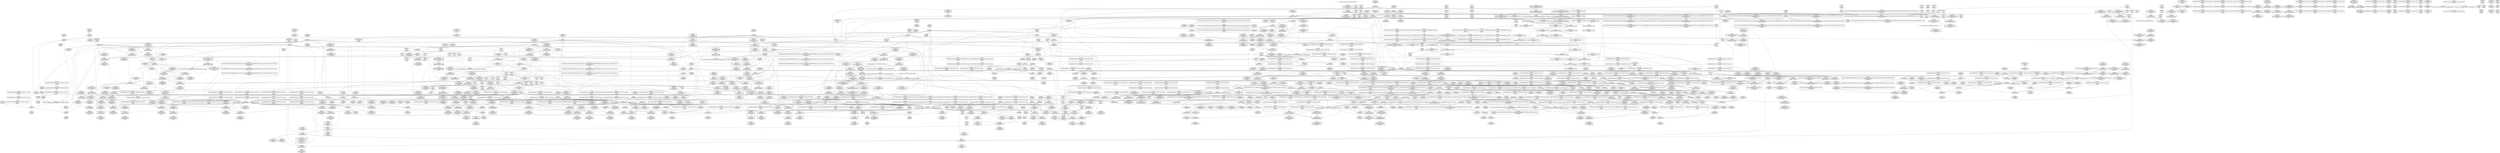 digraph {
	CE0x54eece0 [shape=record,shape=Mrecord,label="{CE0x54eece0|cred_sid:_entry|*SummSink*}"]
	CE0x5528b30 [shape=record,shape=Mrecord,label="{CE0x5528b30|__rcu_read_lock:_tmp4|include/linux/rcupdate.h,239|*SummSource*}"]
	CE0x54a1a60 [shape=record,shape=Mrecord,label="{CE0x54a1a60|i64*_null|*Constant*|*SummSource*}"]
	CE0x54f4ba0 [shape=record,shape=Mrecord,label="{CE0x54f4ba0|GLOBAL:_lockdep_rcu_suspicious|*Constant*|*SummSource*}"]
	CE0x548c0b0 [shape=record,shape=Mrecord,label="{CE0x548c0b0|i32_8|*Constant*|*SummSource*}"]
	CE0x54be020 [shape=record,shape=Mrecord,label="{CE0x54be020|i64_1|*Constant*}"]
	CE0x54e1650 [shape=record,shape=Mrecord,label="{CE0x54e1650|__rcu_read_lock:_entry|*SummSink*}"]
	CE0x55460f0 [shape=record,shape=Mrecord,label="{CE0x55460f0|__rcu_read_lock:_tmp5|include/linux/rcupdate.h,239}"]
	CE0x54ea650 [shape=record,shape=Mrecord,label="{CE0x54ea650|task_sid:_tmp20|security/selinux/hooks.c,208|*SummSink*}"]
	CE0x54cedd0 [shape=record,shape=Mrecord,label="{CE0x54cedd0|__rcu_read_lock:_tmp1|*SummSink*}"]
	CE0x54f5740 [shape=record,shape=Mrecord,label="{CE0x54f5740|i8*_getelementptr_inbounds_(_41_x_i8_,_41_x_i8_*_.str44,_i32_0,_i32_0)|*Constant*}"]
	CE0x54dd210 [shape=record,shape=Mrecord,label="{CE0x54dd210|rcu_read_lock:_tmp5|include/linux/rcupdate.h,882|*SummSource*}"]
	CE0x553fd40 [shape=record,shape=Mrecord,label="{CE0x553fd40|rcu_read_unlock:_do.body}"]
	CE0x54e6ef0 [shape=record,shape=Mrecord,label="{CE0x54e6ef0|_call_void_mcount()_#3}"]
	CE0x54a7890 [shape=record,shape=Mrecord,label="{CE0x54a7890|avc_has_perm:_entry}"]
	CE0x5503d80 [shape=record,shape=Mrecord,label="{CE0x5503d80|__preempt_count_sub:_tmp}"]
	CE0x54bfda0 [shape=record,shape=Mrecord,label="{CE0x54bfda0|task_sid:_tmp13|security/selinux/hooks.c,208|*SummSink*}"]
	CE0x54aacf0 [shape=record,shape=Mrecord,label="{CE0x54aacf0|_call_void_rcu_read_lock()_#10,_!dbg_!27712|security/selinux/hooks.c,207|*SummSource*}"]
	CE0x54a7b90 [shape=record,shape=Mrecord,label="{CE0x54a7b90|avc_has_perm:_tclass|Function::avc_has_perm&Arg::tclass::|*SummSink*}"]
	CE0x54f61c0 [shape=record,shape=Mrecord,label="{CE0x54f61c0|task_sid:_tmp18|security/selinux/hooks.c,208}"]
	CE0x54f4770 [shape=record,shape=Mrecord,label="{CE0x54f4770|i8*_getelementptr_inbounds_(_25_x_i8_,_25_x_i8_*_.str3,_i32_0,_i32_0)|*Constant*|*SummSink*}"]
	CE0x5486b20 [shape=record,shape=Mrecord,label="{CE0x5486b20|selinux_syslog:_sw.bb5}"]
	CE0x54f6770 [shape=record,shape=Mrecord,label="{CE0x54f6770|i32_22|*Constant*}"]
	CE0x5573920 [shape=record,shape=Mrecord,label="{CE0x5573920|i64*_getelementptr_inbounds_(_4_x_i64_,_4_x_i64_*___llvm_gcov_ctr134,_i64_0,_i64_2)|*Constant*|*SummSink*}"]
	CE0x54f4450 [shape=record,shape=Mrecord,label="{CE0x54f4450|i8*_getelementptr_inbounds_(_25_x_i8_,_25_x_i8_*_.str3,_i32_0,_i32_0)|*Constant*}"]
	CE0x552cb50 [shape=record,shape=Mrecord,label="{CE0x552cb50|rcu_read_lock:_tmp9|include/linux/rcupdate.h,882|*SummSink*}"]
	CE0x551f250 [shape=record,shape=Mrecord,label="{CE0x551f250|__rcu_read_unlock:_tmp6|include/linux/rcupdate.h,245|*SummSource*}"]
	CE0x55733b0 [shape=record,shape=Mrecord,label="{CE0x55733b0|i64*_getelementptr_inbounds_(_4_x_i64_,_4_x_i64_*___llvm_gcov_ctr133,_i64_0,_i64_0)|*Constant*|*SummSink*}"]
	CE0x54b3a10 [shape=record,shape=Mrecord,label="{CE0x54b3a10|_call_void___llvm_gcov_indirect_counter_increment(i32*___llvm_gcov_global_state_pred158,_i64**_getelementptr_inbounds_(_4_x_i64*_,_4_x_i64*_*___llvm_gcda_edge_table157,_i64_0,_i64_3)),_!dbg_!27720|security/selinux/hooks.c,2063}"]
	CE0x5496ce0 [shape=record,shape=Mrecord,label="{CE0x5496ce0|_ret_%struct.task_struct*_%tmp4,_!dbg_!27714|./arch/x86/include/asm/current.h,14|*SummSource*}"]
	CE0x55004a0 [shape=record,shape=Mrecord,label="{CE0x55004a0|i64*_getelementptr_inbounds_(_2_x_i64_,_2_x_i64_*___llvm_gcov_ctr131,_i64_0,_i64_0)|*Constant*}"]
	CE0x54834c0 [shape=record,shape=Mrecord,label="{CE0x54834c0|GLOBAL:___llvm_gcov_global_state_pred158|Global_var:__llvm_gcov_global_state_pred158|*SummSource*}"]
	CE0x54eeaf0 [shape=record,shape=Mrecord,label="{CE0x54eeaf0|cred_sid:_entry}"]
	"CONST[source:1(input),value:2(dynamic)][purpose:{operation}]"
	CE0x558a0b0 [shape=record,shape=Mrecord,label="{CE0x558a0b0|__preempt_count_add:_tmp7|./arch/x86/include/asm/preempt.h,73}"]
	CE0x55389a0 [shape=record,shape=Mrecord,label="{CE0x55389a0|rcu_lock_acquire:___here|*SummSource*}"]
	CE0x5540390 [shape=record,shape=Mrecord,label="{CE0x5540390|rcu_read_unlock:_tmp7|include/linux/rcupdate.h,933|*SummSource*}"]
	CE0x548c630 [shape=record,shape=Mrecord,label="{CE0x548c630|selinux_syslog:_entry|*SummSink*}"]
	CE0x548ffd0 [shape=record,shape=Mrecord,label="{CE0x548ffd0|COLLAPSED:_GCMRE___llvm_gcov_ctr159_internal_global_2_x_i64_zeroinitializer:_elem_0:default:}"]
	CE0x54e0490 [shape=record,shape=Mrecord,label="{CE0x54e0490|rcu_read_lock:_tmp3|*SummSink*}"]
	CE0x5539fb0 [shape=record,shape=Mrecord,label="{CE0x5539fb0|__rcu_read_lock:_tmp3|*SummSource*}"]
	CE0x5534140 [shape=record,shape=Mrecord,label="{CE0x5534140|rcu_read_lock:_tmp19|include/linux/rcupdate.h,882|*SummSource*}"]
	CE0x54a5580 [shape=record,shape=Mrecord,label="{CE0x54a5580|i64_ptrtoint_(i8*_blockaddress(_rcu_lock_acquire,_%__here)_to_i64)|*Constant*|*SummSource*}"]
	CE0x5577680 [shape=record,shape=Mrecord,label="{CE0x5577680|__preempt_count_sub:_tmp6|./arch/x86/include/asm/preempt.h,78|*SummSink*}"]
	CE0x551f3d0 [shape=record,shape=Mrecord,label="{CE0x551f3d0|__rcu_read_unlock:_tmp6|include/linux/rcupdate.h,245|*SummSink*}"]
	CE0x551f1e0 [shape=record,shape=Mrecord,label="{CE0x551f1e0|__rcu_read_unlock:_tmp6|include/linux/rcupdate.h,245}"]
	CE0x5572cf0 [shape=record,shape=Mrecord,label="{CE0x5572cf0|i64*_getelementptr_inbounds_(_4_x_i64_,_4_x_i64_*___llvm_gcov_ctr130,_i64_0,_i64_3)|*Constant*|*SummSource*}"]
	CE0x55c5b20 [shape=record,shape=Mrecord,label="{CE0x55c5b20|COLLAPSED:_GCMRE___llvm_gcov_ctr129_internal_global_4_x_i64_zeroinitializer:_elem_0:default:}"]
	CE0x54836a0 [shape=record,shape=Mrecord,label="{CE0x54836a0|selinux_syslog:_bb|*SummSource*}"]
	CE0x5496ac0 [shape=record,shape=Mrecord,label="{CE0x5496ac0|i64*_getelementptr_inbounds_(_17_x_i64_,_17_x_i64_*___llvm_gcov_ctr156,_i64_0,_i64_13)|*Constant*|*SummSource*}"]
	CE0x54b8a10 [shape=record,shape=Mrecord,label="{CE0x54b8a10|rcu_lock_acquire:_map|Function::rcu_lock_acquire&Arg::map::|*SummSink*}"]
	CE0x55862d0 [shape=record,shape=Mrecord,label="{CE0x55862d0|__preempt_count_add:_tmp2|*SummSource*}"]
	CE0x554fae0 [shape=record,shape=Mrecord,label="{CE0x554fae0|_ret_void,_!dbg_!27717|include/linux/rcupdate.h,245|*SummSource*}"]
	CE0x553cc80 [shape=record,shape=Mrecord,label="{CE0x553cc80|i64*_getelementptr_inbounds_(_11_x_i64_,_11_x_i64_*___llvm_gcov_ctr132,_i64_0,_i64_0)|*Constant*|*SummSource*}"]
	CE0x553f030 [shape=record,shape=Mrecord,label="{CE0x553f030|rcu_lock_acquire:_tmp1|*SummSink*}"]
	CE0x5501f50 [shape=record,shape=Mrecord,label="{CE0x5501f50|task_sid:_tmp14|security/selinux/hooks.c,208}"]
	CE0x551f520 [shape=record,shape=Mrecord,label="{CE0x551f520|__rcu_read_unlock:_do.body}"]
	CE0x55747c0 [shape=record,shape=Mrecord,label="{CE0x55747c0|i64*_getelementptr_inbounds_(_4_x_i64_,_4_x_i64_*___llvm_gcov_ctr129,_i64_0,_i64_0)|*Constant*|*SummSource*}"]
	CE0x55865f0 [shape=record,shape=Mrecord,label="{CE0x55865f0|__rcu_read_unlock:_tmp4|include/linux/rcupdate.h,244|*SummSink*}"]
	CE0x549b8e0 [shape=record,shape=Mrecord,label="{CE0x549b8e0|_ret_void|*SummSink*}"]
	"CONST[source:1(input),value:2(dynamic)][purpose:{subject}]"
	CE0x55b7930 [shape=record,shape=Mrecord,label="{CE0x55b7930|__preempt_count_sub:_sub|./arch/x86/include/asm/preempt.h,77|*SummSink*}"]
	CE0x5572080 [shape=record,shape=Mrecord,label="{CE0x5572080|__rcu_read_unlock:_tmp7|include/linux/rcupdate.h,245|*SummSink*}"]
	CE0x5580e70 [shape=record,shape=Mrecord,label="{CE0x5580e70|i64*_getelementptr_inbounds_(_4_x_i64_,_4_x_i64_*___llvm_gcov_ctr134,_i64_0,_i64_1)|*Constant*|*SummSink*}"]
	CE0x54c29a0 [shape=record,shape=Mrecord,label="{CE0x54c29a0|__llvm_gcov_indirect_counter_increment:_bb}"]
	CE0x549a1e0 [shape=record,shape=Mrecord,label="{CE0x549a1e0|i32_10|*Constant*|*SummSource*}"]
	CE0x548d520 [shape=record,shape=Mrecord,label="{CE0x548d520|i32_1|*Constant*|*SummSource*}"]
	"CONST[source:0(mediator),value:2(dynamic)][purpose:{object}]"
	CE0x549b6d0 [shape=record,shape=Mrecord,label="{CE0x549b6d0|_call_void_mcount()_#3|*SummSource*}"]
	CE0x5542690 [shape=record,shape=Mrecord,label="{CE0x5542690|_call_void_lock_acquire(%struct.lockdep_map*_%map,_i32_0,_i32_0,_i32_2,_i32_0,_%struct.lockdep_map*_null,_i64_ptrtoint_(i8*_blockaddress(_rcu_lock_acquire,_%__here)_to_i64))_#10,_!dbg_!27716|include/linux/rcupdate.h,418|*SummSink*}"]
	CE0x54b5f60 [shape=record,shape=Mrecord,label="{CE0x54b5f60|i32_22|*Constant*|*SummSource*}"]
	CE0x54aa450 [shape=record,shape=Mrecord,label="{CE0x54aa450|GLOBAL:_task_has_system|*Constant*}"]
	CE0x554c8b0 [shape=record,shape=Mrecord,label="{CE0x554c8b0|i64*_getelementptr_inbounds_(_11_x_i64_,_11_x_i64_*___llvm_gcov_ctr132,_i64_0,_i64_9)|*Constant*|*SummSource*}"]
	CE0x54e4540 [shape=record,shape=Mrecord,label="{CE0x54e4540|task_sid:_real_cred|security/selinux/hooks.c,208}"]
	CE0x5505e50 [shape=record,shape=Mrecord,label="{CE0x5505e50|_ret_i32_%tmp6,_!dbg_!27716|security/selinux/hooks.c,197|*SummSink*}"]
	CE0x54dce50 [shape=record,shape=Mrecord,label="{CE0x54dce50|GLOBAL:_rcu_read_unlock.__warned|Global_var:rcu_read_unlock.__warned}"]
	CE0x552f3f0 [shape=record,shape=Mrecord,label="{CE0x552f3f0|rcu_read_lock:_tmp14|include/linux/rcupdate.h,882|*SummSink*}"]
	CE0x5501e50 [shape=record,shape=Mrecord,label="{CE0x5501e50|i64_6|*Constant*|*SummSink*}"]
	CE0x5546b10 [shape=record,shape=Mrecord,label="{CE0x5546b10|rcu_lock_acquire:_tmp2}"]
	CE0x54abec0 [shape=record,shape=Mrecord,label="{CE0x54abec0|_ret_i32_%call7,_!dbg_!27749|security/selinux/hooks.c,210|*SummSource*}"]
	CE0x54939b0 [shape=record,shape=Mrecord,label="{CE0x54939b0|_ret_void|*SummSource*}"]
	CE0x54ad710 [shape=record,shape=Mrecord,label="{CE0x54ad710|i64*_getelementptr_inbounds_(_17_x_i64_,_17_x_i64_*___llvm_gcov_ctr156,_i64_0,_i64_0)|*Constant*|*SummSink*}"]
	CE0x54e0400 [shape=record,shape=Mrecord,label="{CE0x54e0400|i64_3|*Constant*}"]
	CE0x5580b30 [shape=record,shape=Mrecord,label="{CE0x5580b30|__rcu_read_lock:_bb|*SummSource*}"]
	CE0x54b6bb0 [shape=record,shape=Mrecord,label="{CE0x54b6bb0|get_current:_tmp3|*SummSink*}"]
	CE0x54f3890 [shape=record,shape=Mrecord,label="{CE0x54f3890|_call_void_lock_release(%struct.lockdep_map*_%map,_i32_1,_i64_ptrtoint_(i8*_blockaddress(_rcu_lock_release,_%__here)_to_i64))_#10,_!dbg_!27716|include/linux/rcupdate.h,423}"]
	CE0x554a870 [shape=record,shape=Mrecord,label="{CE0x554a870|rcu_read_unlock:_tmp17|include/linux/rcupdate.h,933|*SummSink*}"]
	CE0x54b8f40 [shape=record,shape=Mrecord,label="{CE0x54b8f40|rcu_read_unlock:_tmp5|include/linux/rcupdate.h,933|*SummSink*}"]
	CE0x5503bb0 [shape=record,shape=Mrecord,label="{CE0x5503bb0|_ret_i32_%tmp6,_!dbg_!27716|security/selinux/hooks.c,197}"]
	CE0x5483750 [shape=record,shape=Mrecord,label="{CE0x5483750|i32_0|*Constant*}"]
	CE0x54dadf0 [shape=record,shape=Mrecord,label="{CE0x54dadf0|rcu_read_lock:_call|include/linux/rcupdate.h,882|*SummSource*}"]
	CE0x548e2e0 [shape=record,shape=Mrecord,label="{CE0x548e2e0|_call_void_mcount()_#3}"]
	CE0x5482050 [shape=record,shape=Mrecord,label="{CE0x5482050|get_current:_entry}"]
	CE0x54e9220 [shape=record,shape=Mrecord,label="{CE0x54e9220|%struct.common_audit_data*_null|*Constant*}"]
	CE0x5578ca0 [shape=record,shape=Mrecord,label="{CE0x5578ca0|__preempt_count_add:_do.end}"]
	CE0x54b8e20 [shape=record,shape=Mrecord,label="{CE0x54b8e20|rcu_read_unlock:_tmp4|include/linux/rcupdate.h,933|*SummSink*}"]
	CE0x54e53c0 [shape=record,shape=Mrecord,label="{CE0x54e53c0|i64*_getelementptr_inbounds_(_11_x_i64_,_11_x_i64_*___llvm_gcov_ctr127,_i64_0,_i64_0)|*Constant*}"]
	CE0x54e7ab0 [shape=record,shape=Mrecord,label="{CE0x54e7ab0|rcu_read_lock:_if.end}"]
	CE0x54e96e0 [shape=record,shape=Mrecord,label="{CE0x54e96e0|_ret_i32_%retval.0,_!dbg_!27728|security/selinux/avc.c,775}"]
	CE0x5526a20 [shape=record,shape=Mrecord,label="{CE0x5526a20|__preempt_count_add:_tmp4|./arch/x86/include/asm/preempt.h,72|*SummSink*}"]
	CE0x54980a0 [shape=record,shape=Mrecord,label="{CE0x54980a0|_switch_i32_%type,_label_%sw.default_i32_3,_label_%sw.bb_i32_10,_label_%sw.bb_i32_6,_label_%sw.bb2_i32_7,_label_%sw.bb2_i32_8,_label_%sw.bb2_i32_0,_label_%sw.bb5_i32_1,_label_%sw.bb5_i32_2,_label_%sw.bb5_i32_4,_label_%sw.bb5_i32_5,_label_%sw.bb5_,_!dbg_!27712|security/selinux/hooks.c,2053|*SummSource*}"]
	CE0x54be7a0 [shape=record,shape=Mrecord,label="{CE0x54be7a0|task_sid:_land.lhs.true2|*SummSource*}"]
	CE0x5499bb0 [shape=record,shape=Mrecord,label="{CE0x5499bb0|selinux_syslog:_type|Function::selinux_syslog&Arg::type::|*SummSink*}"]
	CE0x5497ff0 [shape=record,shape=Mrecord,label="{CE0x5497ff0|i64**_getelementptr_inbounds_(_4_x_i64*_,_4_x_i64*_*___llvm_gcda_edge_table157,_i64_0,_i64_3)|*Constant*|*SummSink*}"]
	CE0x54adbb0 [shape=record,shape=Mrecord,label="{CE0x54adbb0|selinux_syslog:_entry}"]
	CE0x558a270 [shape=record,shape=Mrecord,label="{CE0x558a270|__preempt_count_add:_tmp7|./arch/x86/include/asm/preempt.h,73|*SummSource*}"]
	CE0x553e070 [shape=record,shape=Mrecord,label="{CE0x553e070|rcu_lock_release:_tmp1}"]
	CE0x5538060 [shape=record,shape=Mrecord,label="{CE0x5538060|rcu_read_unlock:_tmp1|*SummSource*}"]
	CE0x54e0c00 [shape=record,shape=Mrecord,label="{CE0x54e0c00|i64*_getelementptr_inbounds_(_13_x_i64_,_13_x_i64_*___llvm_gcov_ctr126,_i64_0,_i64_0)|*Constant*}"]
	CE0x54e7830 [shape=record,shape=Mrecord,label="{CE0x54e7830|_ret_void,_!dbg_!27735|include/linux/rcupdate.h,938}"]
	CE0x54f6d60 [shape=record,shape=Mrecord,label="{CE0x54f6d60|_call_void___rcu_read_lock()_#10,_!dbg_!27710|include/linux/rcupdate.h,879|*SummSource*}"]
	CE0x5507f00 [shape=record,shape=Mrecord,label="{CE0x5507f00|task_sid:_tmp15|security/selinux/hooks.c,208|*SummSource*}"]
	CE0x54bf520 [shape=record,shape=Mrecord,label="{CE0x54bf520|task_sid:_tmp12|security/selinux/hooks.c,208|*SummSink*}"]
	CE0x5538b10 [shape=record,shape=Mrecord,label="{CE0x5538b10|rcu_lock_acquire:___here|*SummSink*}"]
	CE0x54b79e0 [shape=record,shape=Mrecord,label="{CE0x54b79e0|i64*_getelementptr_inbounds_(_13_x_i64_,_13_x_i64_*___llvm_gcov_ctr126,_i64_0,_i64_8)|*Constant*|*SummSink*}"]
	CE0x5577a20 [shape=record,shape=Mrecord,label="{CE0x5577a20|i64*_getelementptr_inbounds_(_4_x_i64_,_4_x_i64_*___llvm_gcov_ctr129,_i64_0,_i64_0)|*Constant*|*SummSink*}"]
	CE0x5500d10 [shape=record,shape=Mrecord,label="{CE0x5500d10|rcu_lock_acquire:_entry|*SummSource*}"]
	CE0x55461f0 [shape=record,shape=Mrecord,label="{CE0x55461f0|i64*_getelementptr_inbounds_(_11_x_i64_,_11_x_i64_*___llvm_gcov_ctr132,_i64_0,_i64_8)|*Constant*}"]
	CE0x553c840 [shape=record,shape=Mrecord,label="{CE0x553c840|__rcu_read_lock:_tmp6|include/linux/rcupdate.h,240|*SummSource*}"]
	CE0x54dbc40 [shape=record,shape=Mrecord,label="{CE0x54dbc40|rcu_read_lock:_tobool|include/linux/rcupdate.h,882|*SummSource*}"]
	CE0x5498d90 [shape=record,shape=Mrecord,label="{CE0x5498d90|get_current:_tmp4|./arch/x86/include/asm/current.h,14}"]
	CE0x55c5c00 [shape=record,shape=Mrecord,label="{CE0x55c5c00|__preempt_count_add:_tmp3|*SummSource*}"]
	CE0x54e97f0 [shape=record,shape=Mrecord,label="{CE0x54e97f0|get_current:_tmp2}"]
	CE0x549b2c0 [shape=record,shape=Mrecord,label="{CE0x549b2c0|__llvm_gcov_indirect_counter_increment:_exit|*SummSink*}"]
	CE0x54dd100 [shape=record,shape=Mrecord,label="{CE0x54dd100|rcu_read_lock:_tmp5|include/linux/rcupdate.h,882}"]
	CE0x548c980 [shape=record,shape=Mrecord,label="{CE0x548c980|_call_void___llvm_gcov_indirect_counter_increment(i32*___llvm_gcov_global_state_pred158,_i64**_getelementptr_inbounds_(_4_x_i64*_,_4_x_i64*_*___llvm_gcda_edge_table157,_i64_0,_i64_1)),_!dbg_!27713|security/selinux/hooks.c,2056}"]
	CE0x5582630 [shape=record,shape=Mrecord,label="{CE0x5582630|i64_ptrtoint_(i8*_blockaddress(_rcu_lock_release,_%__here)_to_i64)|*Constant*|*SummSource*}"]
	CE0x5510c30 [shape=record,shape=Mrecord,label="{CE0x5510c30|i32_2|*Constant*}"]
	CE0x54a9450 [shape=record,shape=Mrecord,label="{CE0x54a9450|selinux_syslog:_call7|security/selinux/hooks.c,2070|*SummSink*}"]
	CE0x54f5fb0 [shape=record,shape=Mrecord,label="{CE0x54f5fb0|i64*_getelementptr_inbounds_(_13_x_i64_,_13_x_i64_*___llvm_gcov_ctr126,_i64_0,_i64_9)|*Constant*|*SummSink*}"]
	CE0x5548ba0 [shape=record,shape=Mrecord,label="{CE0x5548ba0|rcu_read_unlock:_tmp19|include/linux/rcupdate.h,933|*SummSource*}"]
	CE0x554e060 [shape=record,shape=Mrecord,label="{CE0x554e060|rcu_lock_release:_map|Function::rcu_lock_release&Arg::map::}"]
	CE0x54e7530 [shape=record,shape=Mrecord,label="{CE0x54e7530|task_sid:_tmp2|*SummSink*}"]
	CE0x54eae50 [shape=record,shape=Mrecord,label="{CE0x54eae50|task_sid:_tmp22|security/selinux/hooks.c,208}"]
	CE0x5495f40 [shape=record,shape=Mrecord,label="{CE0x5495f40|GLOBAL:_get_current|*Constant*}"]
	CE0x55399a0 [shape=record,shape=Mrecord,label="{CE0x55399a0|rcu_read_unlock:_tmp13|include/linux/rcupdate.h,933|*SummSink*}"]
	CE0x548cb80 [shape=record,shape=Mrecord,label="{CE0x548cb80|i32_2|*Constant*|*SummSource*}"]
	CE0x54b98c0 [shape=record,shape=Mrecord,label="{CE0x54b98c0|GLOBAL:_rcu_read_lock.__warned|Global_var:rcu_read_lock.__warned}"]
	CE0x5531cd0 [shape=record,shape=Mrecord,label="{CE0x5531cd0|i8*_getelementptr_inbounds_(_42_x_i8_,_42_x_i8_*_.str46,_i32_0,_i32_0)|*Constant*|*SummSink*}"]
	CE0x54cef40 [shape=record,shape=Mrecord,label="{CE0x54cef40|i64*_getelementptr_inbounds_(_4_x_i64_,_4_x_i64_*___llvm_gcov_ctr128,_i64_0,_i64_1)|*Constant*}"]
	CE0x54f1730 [shape=record,shape=Mrecord,label="{CE0x54f1730|GLOBAL:_rcu_read_unlock|*Constant*|*SummSink*}"]
	CE0x5501da0 [shape=record,shape=Mrecord,label="{CE0x5501da0|i64_6|*Constant*|*SummSource*}"]
	CE0x5496930 [shape=record,shape=Mrecord,label="{CE0x5496930|selinux_syslog:_tmp4|security/selinux/hooks.c,2062|*SummSource*}"]
	CE0x54e86e0 [shape=record,shape=Mrecord,label="{CE0x54e86e0|rcu_read_lock:_do.end|*SummSink*}"]
	CE0x5577270 [shape=record,shape=Mrecord,label="{CE0x5577270|GLOBAL:___preempt_count|Global_var:__preempt_count|*SummSink*}"]
	CE0x5551150 [shape=record,shape=Mrecord,label="{CE0x5551150|i64*_getelementptr_inbounds_(_4_x_i64_,_4_x_i64_*___llvm_gcov_ctr133,_i64_0,_i64_0)|*Constant*|*SummSource*}"]
	CE0x5588230 [shape=record,shape=Mrecord,label="{CE0x5588230|GLOBAL:___preempt_count|Global_var:__preempt_count}"]
	CE0x55c5ab0 [shape=record,shape=Mrecord,label="{CE0x55c5ab0|__preempt_count_add:_tmp}"]
	CE0x54fde80 [shape=record,shape=Mrecord,label="{CE0x54fde80|rcu_read_lock:_tmp1|*SummSink*}"]
	CE0x55824d0 [shape=record,shape=Mrecord,label="{CE0x55824d0|i64_ptrtoint_(i8*_blockaddress(_rcu_lock_release,_%__here)_to_i64)|*Constant*}"]
	CE0x5572e80 [shape=record,shape=Mrecord,label="{CE0x5572e80|i64*_getelementptr_inbounds_(_4_x_i64_,_4_x_i64_*___llvm_gcov_ctr130,_i64_0,_i64_3)|*Constant*|*SummSink*}"]
	CE0x54e07b0 [shape=record,shape=Mrecord,label="{CE0x54e07b0|_call_void_mcount()_#3|*SummSource*}"]
	CE0x54a64c0 [shape=record,shape=Mrecord,label="{CE0x54a64c0|selinux_syslog:_sw.bb}"]
	CE0x548c2c0 [shape=record,shape=Mrecord,label="{CE0x548c2c0|i32_1|*Constant*|*SummSink*}"]
	CE0x54baa10 [shape=record,shape=Mrecord,label="{CE0x54baa10|task_sid:_tobool4|security/selinux/hooks.c,208|*SummSource*}"]
	CE0x5578860 [shape=record,shape=Mrecord,label="{CE0x5578860|_call_void_mcount()_#3|*SummSource*}"]
	CE0x54af660 [shape=record,shape=Mrecord,label="{CE0x54af660|selinux_syslog:_tmp9|security/selinux/hooks.c,2070|*SummSource*}"]
	CE0x5502230 [shape=record,shape=Mrecord,label="{CE0x5502230|cred_sid:_tmp3}"]
	CE0x5538e20 [shape=record,shape=Mrecord,label="{CE0x5538e20|rcu_read_unlock:_tobool|include/linux/rcupdate.h,933|*SummSource*}"]
	CE0x5536380 [shape=record,shape=Mrecord,label="{CE0x5536380|rcu_read_unlock:_tmp15|include/linux/rcupdate.h,933|*SummSink*}"]
	CE0x54e9470 [shape=record,shape=Mrecord,label="{CE0x54e9470|avc_has_perm:_requested|Function::avc_has_perm&Arg::requested::|*SummSource*}"]
	CE0x55335b0 [shape=record,shape=Mrecord,label="{CE0x55335b0|_call_void_lockdep_rcu_suspicious(i8*_getelementptr_inbounds_(_25_x_i8_,_25_x_i8_*_.str45,_i32_0,_i32_0),_i32_883,_i8*_getelementptr_inbounds_(_42_x_i8_,_42_x_i8_*_.str46,_i32_0,_i32_0))_#10,_!dbg_!27728|include/linux/rcupdate.h,882}"]
	CE0x54bc390 [shape=record,shape=Mrecord,label="{CE0x54bc390|task_sid:_tmp3}"]
	CE0x54ae700 [shape=record,shape=Mrecord,label="{CE0x54ae700|task_sid:_tmp}"]
	CE0x5483d80 [shape=record,shape=Mrecord,label="{CE0x5483d80|selinux_syslog:_tmp|*SummSink*}"]
	CE0x54c1950 [shape=record,shape=Mrecord,label="{CE0x54c1950|__llvm_gcov_indirect_counter_increment:_tmp6|*SummSink*}"]
	CE0x5490f90 [shape=record,shape=Mrecord,label="{CE0x5490f90|i32_7|*Constant*|*SummSource*}"]
	CE0x54f2ab0 [shape=record,shape=Mrecord,label="{CE0x54f2ab0|GLOBAL:___preempt_count|Global_var:__preempt_count|*SummSource*}"]
	CE0x54c81e0 [shape=record,shape=Mrecord,label="{CE0x54c81e0|%struct.task_struct*_(%struct.task_struct**)*_asm_movq_%gs:$_1:P_,$0_,_r,im,_dirflag_,_fpsr_,_flags_|*SummSink*}"]
	CE0x54e28f0 [shape=record,shape=Mrecord,label="{CE0x54e28f0|rcu_read_lock:_tmp1}"]
	CE0x54beda0 [shape=record,shape=Mrecord,label="{CE0x54beda0|task_sid:_tmp11|security/selinux/hooks.c,208}"]
	CE0x548be20 [shape=record,shape=Mrecord,label="{CE0x548be20|_call_void_mcount()_#3|*SummSource*}"]
	CE0x54a2960 [shape=record,shape=Mrecord,label="{CE0x54a2960|selinux_syslog:_rc.0}"]
	CE0x54ad9a0 [shape=record,shape=Mrecord,label="{CE0x54ad9a0|_call_void_mcount()_#3|*SummSink*}"]
	CE0x549d1b0 [shape=record,shape=Mrecord,label="{CE0x549d1b0|GLOBAL:___llvm_gcov_indirect_counter_increment|*Constant*}"]
	CE0x552fbe0 [shape=record,shape=Mrecord,label="{CE0x552fbe0|rcu_read_lock:_tmp16|include/linux/rcupdate.h,882}"]
	CE0x558dae0 [shape=record,shape=Mrecord,label="{CE0x558dae0|i64_1|*Constant*}"]
	CE0x5528ba0 [shape=record,shape=Mrecord,label="{CE0x5528ba0|__rcu_read_lock:_tmp4|include/linux/rcupdate.h,239|*SummSink*}"]
	CE0x553e6c0 [shape=record,shape=Mrecord,label="{CE0x553e6c0|GLOBAL:___llvm_gcov_ctr132|Global_var:__llvm_gcov_ctr132|*SummSink*}"]
	CE0x549dd10 [shape=record,shape=Mrecord,label="{CE0x549dd10|i64*_getelementptr_inbounds_(_17_x_i64_,_17_x_i64_*___llvm_gcov_ctr156,_i64_0,_i64_14)|*Constant*|*SummSink*}"]
	CE0x67aa890 [shape=record,shape=Mrecord,label="{CE0x67aa890|__llvm_gcov_indirect_counter_increment:_predecessor|Function::__llvm_gcov_indirect_counter_increment&Arg::predecessor::}"]
	CE0x54f13b0 [shape=record,shape=Mrecord,label="{CE0x54f13b0|_call_void_rcu_read_unlock()_#10,_!dbg_!27748|security/selinux/hooks.c,209|*SummSource*}"]
	CE0x5502ac0 [shape=record,shape=Mrecord,label="{CE0x5502ac0|_call_void_mcount()_#3|*SummSource*}"]
	CE0x54abae0 [shape=record,shape=Mrecord,label="{CE0x54abae0|task_sid:_task|Function::task_sid&Arg::task::|*SummSource*}"]
	CE0x5540260 [shape=record,shape=Mrecord,label="{CE0x5540260|rcu_read_unlock:_tmp7|include/linux/rcupdate.h,933}"]
	CE0x54e7450 [shape=record,shape=Mrecord,label="{CE0x54e7450|task_sid:_tmp2}"]
	CE0x5483cd0 [shape=record,shape=Mrecord,label="{CE0x5483cd0|i32_2|*Constant*|*SummSink*}"]
	CE0x55504f0 [shape=record,shape=Mrecord,label="{CE0x55504f0|rcu_lock_release:_tmp1|*SummSource*}"]
	CE0x5497c90 [shape=record,shape=Mrecord,label="{CE0x5497c90|i64**_getelementptr_inbounds_(_4_x_i64*_,_4_x_i64*_*___llvm_gcda_edge_table157,_i64_0,_i64_3)|*Constant*}"]
	CE0x5549c40 [shape=record,shape=Mrecord,label="{CE0x5549c40|rcu_read_unlock:_tmp21|include/linux/rcupdate.h,935|*SummSource*}"]
	CE0x54bcf30 [shape=record,shape=Mrecord,label="{CE0x54bcf30|rcu_read_lock:_tmp2|*SummSink*}"]
	CE0x548f770 [shape=record,shape=Mrecord,label="{CE0x548f770|i64*_getelementptr_inbounds_(_4_x_i64_,_4_x_i64_*___llvm_gcov_ctr128,_i64_0,_i64_2)|*Constant*|*SummSource*}"]
	CE0x54fe790 [shape=record,shape=Mrecord,label="{CE0x54fe790|i64*_getelementptr_inbounds_(_13_x_i64_,_13_x_i64_*___llvm_gcov_ctr126,_i64_0,_i64_0)|*Constant*|*SummSink*}"]
	CE0x5574720 [shape=record,shape=Mrecord,label="{CE0x5574720|i64_1|*Constant*}"]
	CE0x54f9390 [shape=record,shape=Mrecord,label="{CE0x54f9390|rcu_read_lock:_tmp11|include/linux/rcupdate.h,882|*SummSink*}"]
	CE0x54ad240 [shape=record,shape=Mrecord,label="{CE0x54ad240|selinux_syslog:_call4|security/selinux/hooks.c,2062|*SummSource*}"]
	CE0x54e6330 [shape=record,shape=Mrecord,label="{CE0x54e6330|rcu_lock_acquire:_entry}"]
	CE0x54b6b10 [shape=record,shape=Mrecord,label="{CE0x54b6b10|get_current:_tmp3|*SummSource*}"]
	CE0x5580f80 [shape=record,shape=Mrecord,label="{CE0x5580f80|i64*_getelementptr_inbounds_(_4_x_i64_,_4_x_i64_*___llvm_gcov_ctr128,_i64_0,_i64_0)|*Constant*}"]
	CE0x554c3b0 [shape=record,shape=Mrecord,label="{CE0x554c3b0|i8*_getelementptr_inbounds_(_44_x_i8_,_44_x_i8_*_.str47,_i32_0,_i32_0)|*Constant*|*SummSource*}"]
	CE0x548eed0 [shape=record,shape=Mrecord,label="{CE0x548eed0|selinux_syslog:_sw.epilog}"]
	CE0x5545d70 [shape=record,shape=Mrecord,label="{CE0x5545d70|rcu_read_unlock:_tobool1|include/linux/rcupdate.h,933}"]
	CE0x554ab30 [shape=record,shape=Mrecord,label="{CE0x554ab30|rcu_read_unlock:_tmp18|include/linux/rcupdate.h,933}"]
	CE0x5588e40 [shape=record,shape=Mrecord,label="{CE0x5588e40|__preempt_count_sub:_val|Function::__preempt_count_sub&Arg::val::|*SummSource*}"]
	CE0x5574b20 [shape=record,shape=Mrecord,label="{CE0x5574b20|__preempt_count_sub:_tmp|*SummSource*}"]
	CE0x5581f30 [shape=record,shape=Mrecord,label="{CE0x5581f30|GLOBAL:_lock_release|*Constant*|*SummSource*}"]
	CE0x5586be0 [shape=record,shape=Mrecord,label="{CE0x5586be0|i64*_getelementptr_inbounds_(_4_x_i64_,_4_x_i64_*___llvm_gcov_ctr134,_i64_0,_i64_3)|*Constant*}"]
	CE0x54bf290 [shape=record,shape=Mrecord,label="{CE0x54bf290|task_sid:_tmp12|security/selinux/hooks.c,208}"]
	CE0x5531210 [shape=record,shape=Mrecord,label="{CE0x5531210|i32_883|*Constant*}"]
	CE0x55420c0 [shape=record,shape=Mrecord,label="{CE0x55420c0|rcu_lock_acquire:_tmp5|include/linux/rcupdate.h,418}"]
	CE0x54f33c0 [shape=record,shape=Mrecord,label="{CE0x54f33c0|rcu_lock_release:_tmp4|include/linux/rcupdate.h,423|*SummSource*}"]
	CE0x54a7a20 [shape=record,shape=Mrecord,label="{CE0x54a7a20|avc_has_perm:_entry|*SummSink*}"]
	CE0x54ee790 [shape=record,shape=Mrecord,label="{CE0x54ee790|GLOBAL:_cred_sid|*Constant*}"]
	CE0x54e2f20 [shape=record,shape=Mrecord,label="{CE0x54e2f20|task_has_system:_tmp2|*SummSink*}"]
	CE0x54be090 [shape=record,shape=Mrecord,label="{CE0x54be090|__rcu_read_lock:_tmp1}"]
	CE0x54eb860 [shape=record,shape=Mrecord,label="{CE0x54eb860|task_sid:_tmp23|security/selinux/hooks.c,208|*SummSource*}"]
	CE0x54eb6c0 [shape=record,shape=Mrecord,label="{CE0x54eb6c0|task_sid:_tmp23|security/selinux/hooks.c,208}"]
	CE0x5500be0 [shape=record,shape=Mrecord,label="{CE0x5500be0|_call_void_rcu_lock_acquire(%struct.lockdep_map*_rcu_lock_map)_#10,_!dbg_!27711|include/linux/rcupdate.h,881|*SummSink*}"]
	CE0x548ce40 [shape=record,shape=Mrecord,label="{CE0x548ce40|selinux_syslog:_tmp1|*SummSource*}"]
	CE0x54ff9c0 [shape=record,shape=Mrecord,label="{CE0x54ff9c0|task_sid:_do.end6}"]
	CE0x5584050 [shape=record,shape=Mrecord,label="{CE0x5584050|__rcu_read_unlock:_tmp2|*SummSource*}"]
	CE0x558a400 [shape=record,shape=Mrecord,label="{CE0x558a400|i64*_getelementptr_inbounds_(_4_x_i64_,_4_x_i64_*___llvm_gcov_ctr129,_i64_0,_i64_1)|*Constant*|*SummSource*}"]
	CE0x558d5c0 [shape=record,shape=Mrecord,label="{CE0x558d5c0|__rcu_read_unlock:_bb|*SummSink*}"]
	CE0x548e0d0 [shape=record,shape=Mrecord,label="{CE0x548e0d0|selinux_syslog:_sw.default|*SummSink*}"]
	CE0x54ac790 [shape=record,shape=Mrecord,label="{CE0x54ac790|i64*_getelementptr_inbounds_(_17_x_i64_,_17_x_i64_*___llvm_gcov_ctr156,_i64_0,_i64_15)|*Constant*|*SummSink*}"]
	CE0x54a5f10 [shape=record,shape=Mrecord,label="{CE0x54a5f10|i32_(i32,_i32,_i16,_i32,_%struct.common_audit_data*)*_bitcast_(i32_(i32,_i32,_i16,_i32,_%struct.common_audit_data.495*)*_avc_has_perm_to_i32_(i32,_i32,_i16,_i32,_%struct.common_audit_data*)*)|*Constant*|*SummSink*}"]
	CE0x54e1cd0 [shape=record,shape=Mrecord,label="{CE0x54e1cd0|_ret_void,_!dbg_!27735|include/linux/rcupdate.h,884}"]
	CE0x5572390 [shape=record,shape=Mrecord,label="{CE0x5572390|__rcu_read_unlock:_tmp7|include/linux/rcupdate.h,245|*SummSource*}"]
	CE0x54fc830 [shape=record,shape=Mrecord,label="{CE0x54fc830|task_sid:_real_cred|security/selinux/hooks.c,208|*SummSink*}"]
	CE0x5507da0 [shape=record,shape=Mrecord,label="{CE0x5507da0|task_sid:_tmp15|security/selinux/hooks.c,208}"]
	CE0x54a9a20 [shape=record,shape=Mrecord,label="{CE0x54a9a20|GLOBAL:_rcu_read_lock|*Constant*|*SummSource*}"]
	CE0x5535190 [shape=record,shape=Mrecord,label="{CE0x5535190|i64*_getelementptr_inbounds_(_11_x_i64_,_11_x_i64_*___llvm_gcov_ctr127,_i64_0,_i64_10)|*Constant*|*SummSink*}"]
	CE0x54bd170 [shape=record,shape=Mrecord,label="{CE0x54bd170|task_sid:_tmp1|*SummSource*}"]
	CE0x5494990 [shape=record,shape=Mrecord,label="{CE0x5494990|i64**_getelementptr_inbounds_(_4_x_i64*_,_4_x_i64*_*___llvm_gcda_edge_table157,_i64_0,_i64_0)|*Constant*|*SummSource*}"]
	CE0x5503d10 [shape=record,shape=Mrecord,label="{CE0x5503d10|_ret_i32_%tmp6,_!dbg_!27716|security/selinux/hooks.c,197|*SummSource*}"]
	CE0x54868e0 [shape=record,shape=Mrecord,label="{CE0x54868e0|_call_void___llvm_gcov_indirect_counter_increment(i32*___llvm_gcov_global_state_pred158,_i64**_getelementptr_inbounds_(_4_x_i64*_,_4_x_i64*_*___llvm_gcda_edge_table157,_i64_0,_i64_1)),_!dbg_!27713|security/selinux/hooks.c,2056|*SummSink*}"]
	CE0x54aae40 [shape=record,shape=Mrecord,label="{CE0x54aae40|_call_void_rcu_read_lock()_#10,_!dbg_!27712|security/selinux/hooks.c,207|*SummSink*}"]
	CE0x5534820 [shape=record,shape=Mrecord,label="{CE0x5534820|rcu_read_lock:_tmp20|include/linux/rcupdate.h,882|*SummSink*}"]
	CE0x552ee10 [shape=record,shape=Mrecord,label="{CE0x552ee10|rcu_read_lock:_tmp13|include/linux/rcupdate.h,882|*SummSink*}"]
	CE0x54bc4d0 [shape=record,shape=Mrecord,label="{CE0x54bc4d0|task_sid:_tmp3|*SummSink*}"]
	CE0x553f7f0 [shape=record,shape=Mrecord,label="{CE0x553f7f0|GLOBAL:___preempt_count_add|*Constant*}"]
	"CONST[source:2(external),value:2(dynamic)][purpose:{subject}]"
	CE0x54a5c10 [shape=record,shape=Mrecord,label="{CE0x54a5c10|task_has_system:_call1|security/selinux/hooks.c,1594|*SummSource*}"]
	CE0x54e3d90 [shape=record,shape=Mrecord,label="{CE0x54e3d90|GLOBAL:_task_sid|*Constant*|*SummSource*}"]
	CE0x552dba0 [shape=record,shape=Mrecord,label="{CE0x552dba0|rcu_lock_acquire:_tmp3|*SummSource*}"]
	CE0x54bbab0 [shape=record,shape=Mrecord,label="{CE0x54bbab0|task_sid:_do.body|*SummSink*}"]
	CE0x5581c40 [shape=record,shape=Mrecord,label="{CE0x5581c40|i64*_getelementptr_inbounds_(_4_x_i64_,_4_x_i64_*___llvm_gcov_ctr133,_i64_0,_i64_3)|*Constant*}"]
	CE0x55453a0 [shape=record,shape=Mrecord,label="{CE0x55453a0|rcu_read_unlock:_land.lhs.true}"]
	CE0x54de2a0 [shape=record,shape=Mrecord,label="{CE0x54de2a0|__rcu_read_lock:_tmp|*SummSink*}"]
	CE0x54a0f80 [shape=record,shape=Mrecord,label="{CE0x54a0f80|__llvm_gcov_indirect_counter_increment:_tmp3}"]
	CE0x55745b0 [shape=record,shape=Mrecord,label="{CE0x55745b0|i64*_getelementptr_inbounds_(_4_x_i64_,_4_x_i64_*___llvm_gcov_ctr129,_i64_0,_i64_0)|*Constant*}"]
	CE0x54e61b0 [shape=record,shape=Mrecord,label="{CE0x54e61b0|GLOBAL:_rcu_lock_acquire|*Constant*|*SummSource*}"]
	CE0x54de3c0 [shape=record,shape=Mrecord,label="{CE0x54de3c0|__rcu_read_unlock:_tmp2|*SummSink*}"]
	CE0x5508980 [shape=record,shape=Mrecord,label="{CE0x5508980|task_sid:_tmp17|security/selinux/hooks.c,208|*SummSink*}"]
	CE0x5587e80 [shape=record,shape=Mrecord,label="{CE0x5587e80|__preempt_count_sub:_do.end|*SummSource*}"]
	CE0x5579230 [shape=record,shape=Mrecord,label="{CE0x5579230|__preempt_count_sub:_tmp1}"]
	CE0x54bf010 [shape=record,shape=Mrecord,label="{CE0x54bf010|task_sid:_tmp11|security/selinux/hooks.c,208|*SummSink*}"]
	CE0x5530c40 [shape=record,shape=Mrecord,label="{CE0x5530c40|i8*_getelementptr_inbounds_(_25_x_i8_,_25_x_i8_*_.str45,_i32_0,_i32_0)|*Constant*|*SummSink*}"]
	CE0x548bab0 [shape=record,shape=Mrecord,label="{CE0x548bab0|i32_4|*Constant*|*SummSink*}"]
	CE0x54eb460 [shape=record,shape=Mrecord,label="{CE0x54eb460|i64*_getelementptr_inbounds_(_13_x_i64_,_13_x_i64_*___llvm_gcov_ctr126,_i64_0,_i64_10)|*Constant*|*SummSink*}"]
	CE0x5496070 [shape=record,shape=Mrecord,label="{CE0x5496070|GLOBAL:_get_current|*Constant*|*SummSource*}"]
	CE0x553afd0 [shape=record,shape=Mrecord,label="{CE0x553afd0|_call_void_asm_addl_$1,_%gs:$0_,_*m,ri,*m,_dirflag_,_fpsr_,_flags_(i32*___preempt_count,_i32_%val,_i32*___preempt_count)_#3,_!dbg_!27714,_!srcloc_!27717|./arch/x86/include/asm/preempt.h,72}"]
	CE0x554e560 [shape=record,shape=Mrecord,label="{CE0x554e560|_ret_void,_!dbg_!27717|include/linux/rcupdate.h,424}"]
	CE0x5500b70 [shape=record,shape=Mrecord,label="{CE0x5500b70|_call_void_rcu_lock_acquire(%struct.lockdep_map*_rcu_lock_map)_#10,_!dbg_!27711|include/linux/rcupdate.h,881|*SummSource*}"]
	CE0x5528ac0 [shape=record,shape=Mrecord,label="{CE0x5528ac0|__rcu_read_lock:_tmp4|include/linux/rcupdate.h,239}"]
	CE0x549a830 [shape=record,shape=Mrecord,label="{CE0x549a830|selinux_syslog:_tmp11|security/selinux/hooks.c,2073|*SummSink*}"]
	CE0x5535e00 [shape=record,shape=Mrecord,label="{CE0x5535e00|i64*_getelementptr_inbounds_(_2_x_i64_,_2_x_i64_*___llvm_gcov_ctr131,_i64_0,_i64_0)|*Constant*|*SummSink*}"]
	CE0x5514160 [shape=record,shape=Mrecord,label="{CE0x5514160|i64*_getelementptr_inbounds_(_4_x_i64_,_4_x_i64_*___llvm_gcov_ctr134,_i64_0,_i64_1)|*Constant*|*SummSource*}"]
	CE0x554fc50 [shape=record,shape=Mrecord,label="{CE0x554fc50|__rcu_read_lock:_do.body}"]
	CE0x54b5d80 [shape=record,shape=Mrecord,label="{CE0x54b5d80|i64_0|*Constant*}"]
	CE0x551a650 [shape=record,shape=Mrecord,label="{CE0x551a650|__preempt_count_sub:_tmp7|./arch/x86/include/asm/preempt.h,78|*SummSource*}"]
	CE0x5528e20 [shape=record,shape=Mrecord,label="{CE0x5528e20|__rcu_read_lock:_tmp5|include/linux/rcupdate.h,239|*SummSink*}"]
	CE0x554aac0 [shape=record,shape=Mrecord,label="{CE0x554aac0|i32_934|*Constant*}"]
	CE0x54eb3b0 [shape=record,shape=Mrecord,label="{CE0x54eb3b0|i64*_getelementptr_inbounds_(_13_x_i64_,_13_x_i64_*___llvm_gcov_ctr126,_i64_0,_i64_10)|*Constant*|*SummSource*}"]
	CE0x55322b0 [shape=record,shape=Mrecord,label="{CE0x55322b0|i64*_getelementptr_inbounds_(_11_x_i64_,_11_x_i64_*___llvm_gcov_ctr127,_i64_0,_i64_9)|*Constant*|*SummSink*}"]
	CE0x5546260 [shape=record,shape=Mrecord,label="{CE0x5546260|rcu_read_unlock:_tmp9|include/linux/rcupdate.h,933|*SummSource*}"]
	CE0x5482730 [shape=record,shape=Mrecord,label="{CE0x5482730|i64*_getelementptr_inbounds_(_17_x_i64_,_17_x_i64_*___llvm_gcov_ctr156,_i64_0,_i64_13)|*Constant*|*SummSink*}"]
	CE0x54bbf70 [shape=record,shape=Mrecord,label="{CE0x54bbf70|i64**_getelementptr_inbounds_(_4_x_i64*_,_4_x_i64*_*___llvm_gcda_edge_table157,_i64_0,_i64_1)|*Constant*}"]
	CE0x5494110 [shape=record,shape=Mrecord,label="{CE0x5494110|_ret_i32_%retval.0,_!dbg_!27728|security/selinux/avc.c,775|*SummSource*}"]
	CE0x54f2b20 [shape=record,shape=Mrecord,label="{CE0x54f2b20|GLOBAL:___preempt_count|Global_var:__preempt_count}"]
	CE0x54fd560 [shape=record,shape=Mrecord,label="{CE0x54fd560|cred_sid:_tmp1|*SummSource*}"]
	CE0x548e7b0 [shape=record,shape=Mrecord,label="{CE0x548e7b0|i32_0|*Constant*|*SummSource*}"]
	CE0x54f3d60 [shape=record,shape=Mrecord,label="{CE0x54f3d60|_call_void___preempt_count_sub(i32_1)_#10,_!dbg_!27715|include/linux/rcupdate.h,244}"]
	CE0x548c370 [shape=record,shape=Mrecord,label="{CE0x548c370|i64*_getelementptr_inbounds_(_17_x_i64_,_17_x_i64_*___llvm_gcov_ctr156,_i64_0,_i64_12)|*Constant*}"]
	CE0x5501c20 [shape=record,shape=Mrecord,label="{CE0x5501c20|i64_7|*Constant*|*SummSink*}"]
	CE0x554a570 [shape=record,shape=Mrecord,label="{CE0x554a570|rcu_read_unlock:_tmp17|include/linux/rcupdate.h,933}"]
	CE0x5499800 [shape=record,shape=Mrecord,label="{CE0x5499800|_ret_void}"]
	CE0x54f6230 [shape=record,shape=Mrecord,label="{CE0x54f6230|task_sid:_tmp18|security/selinux/hooks.c,208|*SummSource*}"]
	CE0x55720f0 [shape=record,shape=Mrecord,label="{CE0x55720f0|__preempt_count_add:_bb}"]
	CE0x54aa240 [shape=record,shape=Mrecord,label="{CE0x54aa240|task_has_system:_entry|*SummSink*}"]
	CE0x55517d0 [shape=record,shape=Mrecord,label="{CE0x55517d0|__preempt_count_add:_tmp5|./arch/x86/include/asm/preempt.h,72}"]
	CE0x548ea70 [shape=record,shape=Mrecord,label="{CE0x548ea70|_switch_i32_%type,_label_%sw.default_i32_3,_label_%sw.bb_i32_10,_label_%sw.bb_i32_6,_label_%sw.bb2_i32_7,_label_%sw.bb2_i32_8,_label_%sw.bb2_i32_0,_label_%sw.bb5_i32_1,_label_%sw.bb5_i32_2,_label_%sw.bb5_i32_4,_label_%sw.bb5_i32_5,_label_%sw.bb5_,_!dbg_!27712|security/selinux/hooks.c,2053}"]
	CE0x55366b0 [shape=record,shape=Mrecord,label="{CE0x55366b0|rcu_read_unlock:_tmp16|include/linux/rcupdate.h,933|*SummSource*}"]
	CE0x54b7f80 [shape=record,shape=Mrecord,label="{CE0x54b7f80|_ret_void,_!dbg_!27719|./arch/x86/include/asm/preempt.h,73}"]
	CE0x5493860 [shape=record,shape=Mrecord,label="{CE0x5493860|avc_has_perm:_tclass|Function::avc_has_perm&Arg::tclass::|*SummSource*}"]
	CE0x54964c0 [shape=record,shape=Mrecord,label="{CE0x54964c0|__llvm_gcov_indirect_counter_increment:_tmp2|*SummSource*}"]
	CE0x553f990 [shape=record,shape=Mrecord,label="{CE0x553f990|_call_void___preempt_count_add(i32_1)_#10,_!dbg_!27711|include/linux/rcupdate.h,239|*SummSource*}"]
	CE0x54e74c0 [shape=record,shape=Mrecord,label="{CE0x54e74c0|task_sid:_tmp2|*SummSource*}"]
	CE0x55492d0 [shape=record,shape=Mrecord,label="{CE0x55492d0|rcu_read_unlock:_tmp20|include/linux/rcupdate.h,933|*SummSink*}"]
	CE0x54e3250 [shape=record,shape=Mrecord,label="{CE0x54e3250|task_has_system:_tmp3|*SummSink*}"]
	CE0x54dac70 [shape=record,shape=Mrecord,label="{CE0x54dac70|_ret_void,_!dbg_!27717|include/linux/rcupdate.h,419|*SummSource*}"]
	CE0x558db80 [shape=record,shape=Mrecord,label="{CE0x558db80|i64*_getelementptr_inbounds_(_4_x_i64_,_4_x_i64_*___llvm_gcov_ctr134,_i64_0,_i64_0)|*Constant*|*SummSource*}"]
	CE0x54a5440 [shape=record,shape=Mrecord,label="{CE0x54a5440|i64_ptrtoint_(i8*_blockaddress(_rcu_lock_acquire,_%__here)_to_i64)|*Constant*}"]
	CE0x54aa740 [shape=record,shape=Mrecord,label="{CE0x54aa740|GLOBAL:_task_has_system|*Constant*|*SummSink*}"]
	CE0x5550090 [shape=record,shape=Mrecord,label="{CE0x5550090|__preempt_count_sub:_val|Function::__preempt_count_sub&Arg::val::|*SummSink*}"]
	CE0x5535a30 [shape=record,shape=Mrecord,label="{CE0x5535a30|rcu_read_lock:_tmp22|include/linux/rcupdate.h,884|*SummSource*}"]
	CE0x54f1ca0 [shape=record,shape=Mrecord,label="{CE0x54f1ca0|_ret_void,_!dbg_!27735|include/linux/rcupdate.h,938|*SummSink*}"]
	CE0x5582fd0 [shape=record,shape=Mrecord,label="{CE0x5582fd0|rcu_lock_release:_tmp6}"]
	CE0x551a1a0 [shape=record,shape=Mrecord,label="{CE0x551a1a0|rcu_lock_release:_tmp2}"]
	CE0x5540df0 [shape=record,shape=Mrecord,label="{CE0x5540df0|rcu_read_unlock:_if.then|*SummSink*}"]
	CE0x5573130 [shape=record,shape=Mrecord,label="{CE0x5573130|rcu_lock_acquire:_tmp6|*SummSink*}"]
	CE0x54aa4c0 [shape=record,shape=Mrecord,label="{CE0x54aa4c0|task_has_system:_entry|*SummSource*}"]
	CE0x5528790 [shape=record,shape=Mrecord,label="{CE0x5528790|rcu_read_lock:_tobool|include/linux/rcupdate.h,882|*SummSink*}"]
	CE0x54b7e00 [shape=record,shape=Mrecord,label="{CE0x54b7e00|__rcu_read_lock:_entry|*SummSource*}"]
	CE0x5545ce0 [shape=record,shape=Mrecord,label="{CE0x5545ce0|rcu_read_unlock:_tmp9|include/linux/rcupdate.h,933}"]
	CE0x54ff850 [shape=record,shape=Mrecord,label="{CE0x54ff850|task_sid:_if.then|*SummSink*}"]
	CE0x54a5100 [shape=record,shape=Mrecord,label="{CE0x54a5100|%struct.lockdep_map*_null|*Constant*|*SummSource*}"]
	CE0x5549850 [shape=record,shape=Mrecord,label="{CE0x5549850|rcu_read_unlock:_tmp21|include/linux/rcupdate.h,935}"]
	CE0x54b3910 [shape=record,shape=Mrecord,label="{CE0x54b3910|selinux_syslog:_bb|*SummSink*}"]
	CE0x54bb7b0 [shape=record,shape=Mrecord,label="{CE0x54bb7b0|task_sid:_do.end6|*SummSink*}"]
	CE0x54b8200 [shape=record,shape=Mrecord,label="{CE0x54b8200|__preempt_count_add:_val|Function::__preempt_count_add&Arg::val::|*SummSource*}"]
	CE0x54f58b0 [shape=record,shape=Mrecord,label="{CE0x54f58b0|i8*_getelementptr_inbounds_(_41_x_i8_,_41_x_i8_*_.str44,_i32_0,_i32_0)|*Constant*|*SummSink*}"]
	CE0x5581240 [shape=record,shape=Mrecord,label="{CE0x5581240|void_(i32*,_i32,_i32*)*_asm_addl_$1,_%gs:$0_,_*m,ri,*m,_dirflag_,_fpsr_,_flags_|*SummSource*}"]
	CE0x5493580 [shape=record,shape=Mrecord,label="{CE0x5493580|i16_3|*Constant*|*SummSource*}"]
	CE0x54a9ad0 [shape=record,shape=Mrecord,label="{CE0x54a9ad0|GLOBAL:_rcu_read_lock|*Constant*|*SummSink*}"]
	CE0x5533140 [shape=record,shape=Mrecord,label="{CE0x5533140|rcu_read_lock:_tmp18|include/linux/rcupdate.h,882|*SummSink*}"]
	CE0x5548fe0 [shape=record,shape=Mrecord,label="{CE0x5548fe0|rcu_read_unlock:_tmp20|include/linux/rcupdate.h,933}"]
	CE0x549b460 [shape=record,shape=Mrecord,label="{CE0x549b460|_ret_i32_%rc.0,_!dbg_!27725|security/selinux/hooks.c,2073|*SummSource*}"]
	CE0x5577d90 [shape=record,shape=Mrecord,label="{CE0x5577d90|i64*_getelementptr_inbounds_(_4_x_i64_,_4_x_i64_*___llvm_gcov_ctr129,_i64_0,_i64_2)|*Constant*|*SummSource*}"]
	CE0x54c0a10 [shape=record,shape=Mrecord,label="{CE0x54c0a10|__llvm_gcov_indirect_counter_increment:_bb4}"]
	CE0x5515a30 [shape=record,shape=Mrecord,label="{CE0x5515a30|__rcu_read_unlock:_tmp|*SummSink*}"]
	CE0x54e85d0 [shape=record,shape=Mrecord,label="{CE0x54e85d0|rcu_read_lock:_do.end|*SummSource*}"]
	CE0x550eb30 [shape=record,shape=Mrecord,label="{CE0x550eb30|rcu_lock_acquire:_tmp5|include/linux/rcupdate.h,418|*SummSink*}"]
	CE0x5546b80 [shape=record,shape=Mrecord,label="{CE0x5546b80|rcu_lock_acquire:_tmp1}"]
	CE0x558cc80 [shape=record,shape=Mrecord,label="{CE0x558cc80|void_(i32*,_i32,_i32*)*_asm_addl_$1,_%gs:$0_,_*m,ri,*m,_dirflag_,_fpsr_,_flags_|*SummSink*}"]
	CE0x5527600 [shape=record,shape=Mrecord,label="{CE0x5527600|__preempt_count_add:_do.end|*SummSink*}"]
	CE0x5501600 [shape=record,shape=Mrecord,label="{CE0x5501600|rcu_read_unlock:_tmp3|*SummSource*}"]
	CE0x54b6d40 [shape=record,shape=Mrecord,label="{CE0x54b6d40|task_has_system:_call|security/selinux/hooks.c,1592|*SummSource*}"]
	CE0x5514400 [shape=record,shape=Mrecord,label="{CE0x5514400|_call_void_mcount()_#3|*SummSink*}"]
	CE0x5495610 [shape=record,shape=Mrecord,label="{CE0x5495610|_call_void___llvm_gcov_indirect_counter_increment(i32*___llvm_gcov_global_state_pred158,_i64**_getelementptr_inbounds_(_4_x_i64*_,_4_x_i64*_*___llvm_gcda_edge_table157,_i64_0,_i64_0)),_!dbg_!27721|security/selinux/hooks.c,2070}"]
	CE0x5515550 [shape=record,shape=Mrecord,label="{CE0x5515550|__rcu_read_lock:_do.end|*SummSink*}"]
	CE0x54a7e40 [shape=record,shape=Mrecord,label="{CE0x54a7e40|avc_has_perm:_ssid|Function::avc_has_perm&Arg::ssid::}"]
	CE0x54ec7f0 [shape=record,shape=Mrecord,label="{CE0x54ec7f0|task_sid:_tmp25|security/selinux/hooks.c,208}"]
	CE0x551a470 [shape=record,shape=Mrecord,label="{CE0x551a470|i64*_getelementptr_inbounds_(_4_x_i64_,_4_x_i64_*___llvm_gcov_ctr130,_i64_0,_i64_0)|*Constant*|*SummSource*}"]
	CE0x55013b0 [shape=record,shape=Mrecord,label="{CE0x55013b0|rcu_read_unlock:_call|include/linux/rcupdate.h,933}"]
	CE0x54bd5d0 [shape=record,shape=Mrecord,label="{CE0x54bd5d0|0:_i32,_4:_i32,_8:_i32,_12:_i32,_:_CMRE_4,8_|*MultipleSource*|security/selinux/hooks.c,196|security/selinux/hooks.c,197|*LoadInst*|security/selinux/hooks.c,196}"]
	CE0x5518290 [shape=record,shape=Mrecord,label="{CE0x5518290|rcu_lock_acquire:_tmp7|*SummSink*}"]
	CE0x54b74c0 [shape=record,shape=Mrecord,label="{CE0x54b74c0|GLOBAL:_current_task|Global_var:current_task|*SummSink*}"]
	CE0x54e2b10 [shape=record,shape=Mrecord,label="{CE0x54e2b10|task_sid:_land.lhs.true|*SummSource*}"]
	CE0x5508030 [shape=record,shape=Mrecord,label="{CE0x5508030|task_sid:_tmp15|security/selinux/hooks.c,208|*SummSink*}"]
	CE0x55269b0 [shape=record,shape=Mrecord,label="{CE0x55269b0|__preempt_count_add:_tmp4|./arch/x86/include/asm/preempt.h,72|*SummSource*}"]
	CE0x5589250 [shape=record,shape=Mrecord,label="{CE0x5589250|__rcu_read_unlock:_tmp3|*SummSink*}"]
	CE0x5518e90 [shape=record,shape=Mrecord,label="{CE0x5518e90|i8*_undef|*Constant*|*SummSink*}"]
	CE0x54f3130 [shape=record,shape=Mrecord,label="{CE0x54f3130|i64*_getelementptr_inbounds_(_4_x_i64_,_4_x_i64_*___llvm_gcov_ctr133,_i64_0,_i64_2)|*Constant*|*SummSource*}"]
	CE0x5499d80 [shape=record,shape=Mrecord,label="{CE0x5499d80|i32_10|*Constant*|*SummSink*}"]
	CE0x5541f80 [shape=record,shape=Mrecord,label="{CE0x5541f80|rcu_read_unlock:_tmp11|include/linux/rcupdate.h,933|*SummSource*}"]
	CE0x5588000 [shape=record,shape=Mrecord,label="{CE0x5588000|__preempt_count_sub:_do.end|*SummSink*}"]
	CE0x72888e0 [shape=record,shape=Mrecord,label="{CE0x72888e0|get_current:_tmp4|./arch/x86/include/asm/current.h,14|*SummSink*}"]
	CE0x55039a0 [shape=record,shape=Mrecord,label="{CE0x55039a0|i32_1|*Constant*}"]
	CE0x54ab8f0 [shape=record,shape=Mrecord,label="{CE0x54ab8f0|task_sid:_entry|*SummSink*}"]
	CE0x5535200 [shape=record,shape=Mrecord,label="{CE0x5535200|rcu_read_lock:_tmp21|include/linux/rcupdate.h,884|*SummSink*}"]
	CE0x549dbb0 [shape=record,shape=Mrecord,label="{CE0x549dbb0|i64*_getelementptr_inbounds_(_17_x_i64_,_17_x_i64_*___llvm_gcov_ctr156,_i64_0,_i64_14)|*Constant*|*SummSource*}"]
	CE0x54bd510 [shape=record,shape=Mrecord,label="{CE0x54bd510|i64*_getelementptr_inbounds_(_13_x_i64_,_13_x_i64_*___llvm_gcov_ctr126,_i64_0,_i64_1)|*Constant*}"]
	CE0x5583b70 [shape=record,shape=Mrecord,label="{CE0x5583b70|_call_void_mcount()_#3|*SummSource*}"]
	CE0x54ea7a0 [shape=record,shape=Mrecord,label="{CE0x54ea7a0|task_sid:_tmp22|security/selinux/hooks.c,208|*SummSource*}"]
	CE0x54e7e20 [shape=record,shape=Mrecord,label="{CE0x54e7e20|rcu_read_lock:_if.end|*SummSink*}"]
	CE0x5531060 [shape=record,shape=Mrecord,label="{CE0x5531060|GLOBAL:_lockdep_rcu_suspicious|*Constant*}"]
	CE0x5539700 [shape=record,shape=Mrecord,label="{CE0x5539700|rcu_read_unlock:_tmp13|include/linux/rcupdate.h,933}"]
	CE0x55424f0 [shape=record,shape=Mrecord,label="{CE0x55424f0|GLOBAL:_lock_acquire|*Constant*}"]
	CE0x5508410 [shape=record,shape=Mrecord,label="{CE0x5508410|task_sid:_tmp16|security/selinux/hooks.c,208|*SummSource*}"]
	CE0x5545240 [shape=record,shape=Mrecord,label="{CE0x5545240|rcu_lock_acquire:_tmp|*SummSource*}"]
	CE0x54e3450 [shape=record,shape=Mrecord,label="{CE0x54e3450|task_sid:_tmp7|security/selinux/hooks.c,208|*SummSource*}"]
	CE0x5506620 [shape=record,shape=Mrecord,label="{CE0x5506620|task_sid:_tmp8|security/selinux/hooks.c,208}"]
	CE0x5508df0 [shape=record,shape=Mrecord,label="{CE0x5508df0|i64*_getelementptr_inbounds_(_13_x_i64_,_13_x_i64_*___llvm_gcov_ctr126,_i64_0,_i64_8)|*Constant*|*SummSource*}"]
	CE0x552fe80 [shape=record,shape=Mrecord,label="{CE0x552fe80|rcu_read_lock:_tmp16|include/linux/rcupdate.h,882|*SummSink*}"]
	CE0x5514ec0 [shape=record,shape=Mrecord,label="{CE0x5514ec0|i64*_getelementptr_inbounds_(_4_x_i64_,_4_x_i64_*___llvm_gcov_ctr130,_i64_0,_i64_2)|*Constant*|*SummSource*}"]
	CE0x54ad3b0 [shape=record,shape=Mrecord,label="{CE0x54ad3b0|selinux_syslog:_call4|security/selinux/hooks.c,2062|*SummSink*}"]
	CE0x54e8410 [shape=record,shape=Mrecord,label="{CE0x54e8410|rcu_read_lock:_bb|*SummSink*}"]
	CE0x54e6f60 [shape=record,shape=Mrecord,label="{CE0x54e6f60|_call_void_mcount()_#3|*SummSource*}"]
	CE0x553e960 [shape=record,shape=Mrecord,label="{CE0x553e960|__preempt_count_add:_entry|*SummSink*}"]
	CE0x54ca670 [shape=record,shape=Mrecord,label="{CE0x54ca670|i64**_getelementptr_inbounds_(_4_x_i64*_,_4_x_i64*_*___llvm_gcda_edge_table157,_i64_0,_i64_1)|*Constant*|*SummSource*}"]
	CE0x553be10 [shape=record,shape=Mrecord,label="{CE0x553be10|rcu_read_unlock:_tmp10|include/linux/rcupdate.h,933}"]
	CE0x557b780 [shape=record,shape=Mrecord,label="{CE0x557b780|_call_void_mcount()_#3|*SummSink*}"]
	CE0x55022d0 [shape=record,shape=Mrecord,label="{CE0x55022d0|cred_sid:_tmp3|*SummSource*}"]
	CE0x54f7ff0 [shape=record,shape=Mrecord,label="{CE0x54f7ff0|_call_void_rcu_lock_acquire(%struct.lockdep_map*_rcu_lock_map)_#10,_!dbg_!27711|include/linux/rcupdate.h,881}"]
	CE0x55449f0 [shape=record,shape=Mrecord,label="{CE0x55449f0|_call_void_mcount()_#3}"]
	CE0x5535fa0 [shape=record,shape=Mrecord,label="{CE0x5535fa0|cred_sid:_bb|*SummSource*}"]
	CE0x5547e50 [shape=record,shape=Mrecord,label="{CE0x5547e50|i64*_getelementptr_inbounds_(_11_x_i64_,_11_x_i64_*___llvm_gcov_ctr132,_i64_0,_i64_8)|*Constant*|*SummSource*}"]
	CE0x54922b0 [shape=record,shape=Mrecord,label="{CE0x54922b0|_call_void_mcount()_#3|*SummSink*}"]
	CE0x54967a0 [shape=record,shape=Mrecord,label="{CE0x54967a0|i64**_getelementptr_inbounds_(_4_x_i64*_,_4_x_i64*_*___llvm_gcda_edge_table157,_i64_0,_i64_2)|*Constant*|*SummSink*}"]
	CE0x54a75d0 [shape=record,shape=Mrecord,label="{CE0x54a75d0|__llvm_gcov_indirect_counter_increment:_tmp1}"]
	CE0x5544c80 [shape=record,shape=Mrecord,label="{CE0x5544c80|rcu_read_unlock:_tobool1|include/linux/rcupdate.h,933|*SummSource*}"]
	CE0x54a5860 [shape=record,shape=Mrecord,label="{CE0x54a5860|i32_(i32,_i32,_i16,_i32,_%struct.common_audit_data*)*_bitcast_(i32_(i32,_i32,_i16,_i32,_%struct.common_audit_data.495*)*_avc_has_perm_to_i32_(i32,_i32,_i16,_i32,_%struct.common_audit_data*)*)|*Constant*}"]
	CE0x552c910 [shape=record,shape=Mrecord,label="{CE0x552c910|i64*_getelementptr_inbounds_(_11_x_i64_,_11_x_i64_*___llvm_gcov_ctr127,_i64_0,_i64_8)|*Constant*|*SummSink*}"]
	CE0x553cb80 [shape=record,shape=Mrecord,label="{CE0x553cb80|i64*_getelementptr_inbounds_(_11_x_i64_,_11_x_i64_*___llvm_gcov_ctr132,_i64_0,_i64_0)|*Constant*}"]
	CE0x54f81c0 [shape=record,shape=Mrecord,label="{CE0x54f81c0|_ret_void,_!dbg_!27717|include/linux/rcupdate.h,240|*SummSource*}"]
	CE0x54b7d90 [shape=record,shape=Mrecord,label="{CE0x54b7d90|GLOBAL:___rcu_read_lock|*Constant*|*SummSource*}"]
	CE0x54c0080 [shape=record,shape=Mrecord,label="{CE0x54c0080|task_sid:_call3|security/selinux/hooks.c,208}"]
	CE0x55341b0 [shape=record,shape=Mrecord,label="{CE0x55341b0|rcu_read_lock:_tmp19|include/linux/rcupdate.h,882|*SummSink*}"]
	CE0x5498870 [shape=record,shape=Mrecord,label="{CE0x5498870|i64**_getelementptr_inbounds_(_4_x_i64*_,_4_x_i64*_*___llvm_gcda_edge_table157,_i64_0,_i64_3)|*Constant*|*SummSource*}"]
	CE0x54bd3b0 [shape=record,shape=Mrecord,label="{CE0x54bd3b0|task_sid:_tmp1|*SummSink*}"]
	CE0x54f9220 [shape=record,shape=Mrecord,label="{CE0x54f9220|rcu_read_lock:_tmp11|include/linux/rcupdate.h,882|*SummSource*}"]
	CE0x54e7070 [shape=record,shape=Mrecord,label="{CE0x54e7070|_call_void_mcount()_#3|*SummSink*}"]
	CE0x5483e30 [shape=record,shape=Mrecord,label="{CE0x5483e30|selinux_syslog:_bb}"]
	CE0x5530220 [shape=record,shape=Mrecord,label="{CE0x5530220|i64*_getelementptr_inbounds_(_11_x_i64_,_11_x_i64_*___llvm_gcov_ctr127,_i64_0,_i64_8)|*Constant*}"]
	CE0x54dfbe0 [shape=record,shape=Mrecord,label="{CE0x54dfbe0|rcu_lock_acquire:___here}"]
	CE0x54901f0 [shape=record,shape=Mrecord,label="{CE0x54901f0|__llvm_gcov_indirect_counter_increment:_bb|*SummSink*}"]
	CE0x5545a70 [shape=record,shape=Mrecord,label="{CE0x5545a70|rcu_read_unlock:_tmp8|include/linux/rcupdate.h,933|*SummSink*}"]
	CE0x54a74c0 [shape=record,shape=Mrecord,label="{CE0x54a74c0|0:_i64*,_array:_GCR___llvm_gcda_edge_table157_internal_unnamed_addr_constant_4_x_i64*_i64*_getelementptr_inbounds_(_17_x_i64_,_17_x_i64_*___llvm_gcov_ctr156,_i64_0,_i64_1),_i64*_getelementptr_inbounds_(_17_x_i64_,_17_x_i64_*___llvm_gcov_ctr156,_i64_0,_i64_3),_i64*_getelementptr_inbounds_(_17_x_i64_,_17_x_i64_*___llvm_gcov_ctr156,_i64_0,_i64_6),_i64*_getelementptr_inbounds_(_17_x_i64_,_17_x_i64_*___llvm_gcov_ctr156,_i64_0,_i64_11)_:_elem_0::}"]
	CE0x5514fc0 [shape=record,shape=Mrecord,label="{CE0x5514fc0|i64*_getelementptr_inbounds_(_4_x_i64_,_4_x_i64_*___llvm_gcov_ctr133,_i64_0,_i64_1)|*Constant*}"]
	CE0x54e3660 [shape=record,shape=Mrecord,label="{CE0x54e3660|get_current:_tmp1}"]
	CE0x54be700 [shape=record,shape=Mrecord,label="{CE0x54be700|task_sid:_land.lhs.true2}"]
	CE0x5490400 [shape=record,shape=Mrecord,label="{CE0x5490400|__llvm_gcov_indirect_counter_increment:_exit}"]
	CE0x5573b90 [shape=record,shape=Mrecord,label="{CE0x5573b90|_call_void_mcount()_#3}"]
	CE0x553d590 [shape=record,shape=Mrecord,label="{CE0x553d590|rcu_read_unlock:_tmp4|include/linux/rcupdate.h,933}"]
	CE0x54f5d50 [shape=record,shape=Mrecord,label="{CE0x54f5d50|i64*_getelementptr_inbounds_(_13_x_i64_,_13_x_i64_*___llvm_gcov_ctr126,_i64_0,_i64_9)|*Constant*}"]
	CE0x549af70 [shape=record,shape=Mrecord,label="{CE0x549af70|selinux_syslog:_tmp11|security/selinux/hooks.c,2073|*SummSource*}"]
	CE0x548d890 [shape=record,shape=Mrecord,label="{CE0x548d890|0:_i32,_:_GCMR___llvm_gcov_global_state_pred158_internal_unnamed_addr_global_i32_-1:_elem_0:default:}"]
	CE0x54a5de0 [shape=record,shape=Mrecord,label="{CE0x54a5de0|i32_(i32,_i32,_i16,_i32,_%struct.common_audit_data*)*_bitcast_(i32_(i32,_i32,_i16,_i32,_%struct.common_audit_data.495*)*_avc_has_perm_to_i32_(i32,_i32,_i16,_i32,_%struct.common_audit_data*)*)|*Constant*|*SummSource*}"]
	CE0x54ecda0 [shape=record,shape=Mrecord,label="{CE0x54ecda0|task_sid:_tmp25|security/selinux/hooks.c,208|*SummSink*}"]
	CE0x55340d0 [shape=record,shape=Mrecord,label="{CE0x55340d0|rcu_read_lock:_tmp19|include/linux/rcupdate.h,882}"]
	CE0x55833c0 [shape=record,shape=Mrecord,label="{CE0x55833c0|__rcu_read_unlock:_do.end|*SummSink*}"]
	CE0x54ae430 [shape=record,shape=Mrecord,label="{CE0x54ae430|i64*_getelementptr_inbounds_(_13_x_i64_,_13_x_i64_*___llvm_gcov_ctr126,_i64_0,_i64_0)|*Constant*|*SummSource*}"]
	CE0x55082b0 [shape=record,shape=Mrecord,label="{CE0x55082b0|task_sid:_tmp16|security/selinux/hooks.c,208}"]
	CE0x5532950 [shape=record,shape=Mrecord,label="{CE0x5532950|rcu_read_lock:_tmp17|include/linux/rcupdate.h,882|*SummSource*}"]
	CE0x5491300 [shape=record,shape=Mrecord,label="{CE0x5491300|i64*_getelementptr_inbounds_(_17_x_i64_,_17_x_i64_*___llvm_gcov_ctr156,_i64_0,_i64_12)|*Constant*|*SummSource*}"]
	CE0x54a8c10 [shape=record,shape=Mrecord,label="{CE0x54a8c10|selinux_syslog:_call6|security/selinux/hooks.c,2070}"]
	CE0x55810f0 [shape=record,shape=Mrecord,label="{CE0x55810f0|COLLAPSED:_GCMRE___llvm_gcov_ctr134_internal_global_4_x_i64_zeroinitializer:_elem_0:default:}"]
	CE0x55281a0 [shape=record,shape=Mrecord,label="{CE0x55281a0|GLOBAL:___llvm_gcov_ctr127|Global_var:__llvm_gcov_ctr127|*SummSink*}"]
	CE0x54e2a10 [shape=record,shape=Mrecord,label="{CE0x54e2a10|task_sid:_land.lhs.true}"]
	CE0x5493310 [shape=record,shape=Mrecord,label="{CE0x5493310|avc_has_perm:_tsid|Function::avc_has_perm&Arg::tsid::|*SummSink*}"]
	CE0x552f9a0 [shape=record,shape=Mrecord,label="{CE0x552f9a0|rcu_read_lock:_tmp15|include/linux/rcupdate.h,882|*SummSink*}"]
	CE0x5584a50 [shape=record,shape=Mrecord,label="{CE0x5584a50|__rcu_read_lock:_tmp2}"]
	CE0x54dc3f0 [shape=record,shape=Mrecord,label="{CE0x54dc3f0|_call_void_asm_sideeffect_,_memory_,_dirflag_,_fpsr_,_flags_()_#3,_!dbg_!27711,_!srcloc_!27714|include/linux/rcupdate.h,244|*SummSource*}"]
	CE0x548fad0 [shape=record,shape=Mrecord,label="{CE0x548fad0|__llvm_gcov_indirect_counter_increment:_tmp|*SummSink*}"]
	CE0x548d260 [shape=record,shape=Mrecord,label="{CE0x548d260|i32_3|*Constant*|*SummSink*}"]
	CE0x54bc6b0 [shape=record,shape=Mrecord,label="{CE0x54bc6b0|cred_sid:_tmp6|security/selinux/hooks.c,197|*SummSource*}"]
	CE0x549b790 [shape=record,shape=Mrecord,label="{CE0x549b790|_call_void_mcount()_#3|*SummSink*}"]
	CE0x6027270 [shape=record,shape=Mrecord,label="{CE0x6027270|selinux_syslog:_call1|security/selinux/hooks.c,2056|*SummSource*}"]
	CE0x5581080 [shape=record,shape=Mrecord,label="{CE0x5581080|__rcu_read_unlock:_tmp}"]
	CE0x5502e60 [shape=record,shape=Mrecord,label="{CE0x5502e60|task_sid:_tmp5|security/selinux/hooks.c,208|*SummSink*}"]
	CE0x5498330 [shape=record,shape=Mrecord,label="{CE0x5498330|selinux_syslog:_tmp2|security/selinux/hooks.c,2056|*SummSource*}"]
	CE0x5538390 [shape=record,shape=Mrecord,label="{CE0x5538390|i64*_getelementptr_inbounds_(_11_x_i64_,_11_x_i64_*___llvm_gcov_ctr132,_i64_0,_i64_1)|*Constant*|*SummSink*}"]
	CE0x553ff80 [shape=record,shape=Mrecord,label="{CE0x553ff80|_ret_void,_!dbg_!27719|./arch/x86/include/asm/preempt.h,73|*SummSource*}"]
	CE0x548ff60 [shape=record,shape=Mrecord,label="{CE0x548ff60|task_has_system:_tmp}"]
	CE0x5581ad0 [shape=record,shape=Mrecord,label="{CE0x5581ad0|_call_void_lock_release(%struct.lockdep_map*_%map,_i32_1,_i64_ptrtoint_(i8*_blockaddress(_rcu_lock_release,_%__here)_to_i64))_#10,_!dbg_!27716|include/linux/rcupdate.h,423|*SummSink*}"]
	CE0x54a2a90 [shape=record,shape=Mrecord,label="{CE0x54a2a90|selinux_syslog:_rc.0|*SummSource*}"]
	CE0x554e810 [shape=record,shape=Mrecord,label="{CE0x554e810|_call_void___rcu_read_unlock()_#10,_!dbg_!27734|include/linux/rcupdate.h,937}"]
	CE0x54db5a0 [shape=record,shape=Mrecord,label="{CE0x54db5a0|rcu_read_lock:_do.body|*SummSink*}"]
	CE0x554d360 [shape=record,shape=Mrecord,label="{CE0x554d360|_call_void_rcu_lock_release(%struct.lockdep_map*_rcu_lock_map)_#10,_!dbg_!27733|include/linux/rcupdate.h,935|*SummSink*}"]
	CE0x54bc400 [shape=record,shape=Mrecord,label="{CE0x54bc400|task_sid:_tmp3|*SummSource*}"]
	CE0x551ef30 [shape=record,shape=Mrecord,label="{CE0x551ef30|i64*_getelementptr_inbounds_(_4_x_i64_,_4_x_i64_*___llvm_gcov_ctr134,_i64_0,_i64_3)|*Constant*|*SummSink*}"]
	CE0x54beac0 [shape=record,shape=Mrecord,label="{CE0x54beac0|rcu_read_lock:_tmp}"]
	CE0x54b7910 [shape=record,shape=Mrecord,label="{CE0x54b7910|task_sid:_tobool1|security/selinux/hooks.c,208|*SummSink*}"]
	CE0x54f4c10 [shape=record,shape=Mrecord,label="{CE0x54f4c10|GLOBAL:_lockdep_rcu_suspicious|*Constant*|*SummSink*}"]
	CE0x54f2040 [shape=record,shape=Mrecord,label="{CE0x54f2040|rcu_lock_release:_tmp3}"]
	CE0x5498560 [shape=record,shape=Mrecord,label="{CE0x5498560|_call_void___llvm_gcov_indirect_counter_increment(i32*___llvm_gcov_global_state_pred158,_i64**_getelementptr_inbounds_(_4_x_i64*_,_4_x_i64*_*___llvm_gcda_edge_table157,_i64_0,_i64_3)),_!dbg_!27720|security/selinux/hooks.c,2063|*SummSink*}"]
	CE0x5510b00 [shape=record,shape=Mrecord,label="{CE0x5510b00|i32_0|*Constant*}"]
	CE0x548dd60 [shape=record,shape=Mrecord,label="{CE0x548dd60|i32_3|*Constant*}"]
	CE0x55518f0 [shape=record,shape=Mrecord,label="{CE0x55518f0|__preempt_count_add:_tmp5|./arch/x86/include/asm/preempt.h,72|*SummSource*}"]
	CE0x54a4dc0 [shape=record,shape=Mrecord,label="{CE0x54a4dc0|%struct.lockdep_map*_null|*Constant*}"]
	CE0x553e850 [shape=record,shape=Mrecord,label="{CE0x553e850|__preempt_count_add:_entry|*SummSource*}"]
	CE0x5534e00 [shape=record,shape=Mrecord,label="{CE0x5534e00|i64*_getelementptr_inbounds_(_11_x_i64_,_11_x_i64_*___llvm_gcov_ctr127,_i64_0,_i64_10)|*Constant*}"]
	CE0x54ff3b0 [shape=record,shape=Mrecord,label="{CE0x54ff3b0|cred_sid:_tmp}"]
	CE0x54dbec0 [shape=record,shape=Mrecord,label="{CE0x54dbec0|rcu_read_lock:_tobool1|include/linux/rcupdate.h,882|*SummSink*}"]
	CE0x54828a0 [shape=record,shape=Mrecord,label="{CE0x54828a0|selinux_syslog:_tmp4|security/selinux/hooks.c,2062|*SummSink*}"]
	CE0x5539070 [shape=record,shape=Mrecord,label="{CE0x5539070|rcu_read_unlock:_call|include/linux/rcupdate.h,933|*SummSource*}"]
	CE0x54eaad0 [shape=record,shape=Mrecord,label="{CE0x54eaad0|task_sid:_tmp21|security/selinux/hooks.c,208|*SummSource*}"]
	CE0x54fb210 [shape=record,shape=Mrecord,label="{CE0x54fb210|task_has_system:_bb|*SummSource*}"]
	CE0x55823a0 [shape=record,shape=Mrecord,label="{CE0x55823a0|i32_1|*Constant*}"]
	CE0x552f150 [shape=record,shape=Mrecord,label="{CE0x552f150|rcu_read_lock:_tmp14|include/linux/rcupdate.h,882}"]
	CE0x554dc60 [shape=record,shape=Mrecord,label="{CE0x554dc60|rcu_lock_release:_entry}"]
	CE0x54e20a0 [shape=record,shape=Mrecord,label="{CE0x54e20a0|rcu_lock_acquire:_map|Function::rcu_lock_acquire&Arg::map::|*SummSource*}"]
	CE0x54abd60 [shape=record,shape=Mrecord,label="{CE0x54abd60|_ret_i32_%call7,_!dbg_!27749|security/selinux/hooks.c,210}"]
	CE0x54db490 [shape=record,shape=Mrecord,label="{CE0x54db490|rcu_read_lock:_do.body|*SummSource*}"]
	CE0x554f6b0 [shape=record,shape=Mrecord,label="{CE0x554f6b0|_ret_void,_!dbg_!27717|include/linux/rcupdate.h,245}"]
	CE0x54ad780 [shape=record,shape=Mrecord,label="{CE0x54ad780|i64*_getelementptr_inbounds_(_17_x_i64_,_17_x_i64_*___llvm_gcov_ctr156,_i64_0,_i64_0)|*Constant*}"]
	CE0x558d680 [shape=record,shape=Mrecord,label="{CE0x558d680|__preempt_count_add:_tmp1}"]
	CE0x552d1c0 [shape=record,shape=Mrecord,label="{CE0x552d1c0|rcu_read_lock:_tmp10|include/linux/rcupdate.h,882|*SummSink*}"]
	CE0x54a9df0 [shape=record,shape=Mrecord,label="{CE0x54a9df0|%struct.task_struct*_(%struct.task_struct**)*_asm_movq_%gs:$_1:P_,$0_,_r,im,_dirflag_,_fpsr_,_flags_|*SummSource*}"]
	CE0x54982c0 [shape=record,shape=Mrecord,label="{CE0x54982c0|i64*_getelementptr_inbounds_(_17_x_i64_,_17_x_i64_*___llvm_gcov_ctr156,_i64_0,_i64_12)|*Constant*|*SummSink*}"]
	CE0x54f5800 [shape=record,shape=Mrecord,label="{CE0x54f5800|i8*_getelementptr_inbounds_(_41_x_i8_,_41_x_i8_*_.str44,_i32_0,_i32_0)|*Constant*|*SummSource*}"]
	CE0x549b330 [shape=record,shape=Mrecord,label="{CE0x549b330|_ret_i32_%rc.0,_!dbg_!27725|security/selinux/hooks.c,2073}"]
	CE0x5542df0 [shape=record,shape=Mrecord,label="{CE0x5542df0|rcu_read_unlock:_tmp12|include/linux/rcupdate.h,933|*SummSink*}"]
	CE0x54aba70 [shape=record,shape=Mrecord,label="{CE0x54aba70|task_sid:_task|Function::task_sid&Arg::task::}"]
	CE0x5551560 [shape=record,shape=Mrecord,label="{CE0x5551560|rcu_lock_acquire:_indirectgoto|*SummSource*}"]
	CE0x54fbf60 [shape=record,shape=Mrecord,label="{CE0x54fbf60|rcu_lock_acquire:_entry|*SummSink*}"]
	CE0x704ac40 [shape=record,shape=Mrecord,label="{CE0x704ac40|get_current:_tmp4|./arch/x86/include/asm/current.h,14|*SummSource*}"]
	CE0x54e3890 [shape=record,shape=Mrecord,label="{CE0x54e3890|GLOBAL:_current_task|Global_var:current_task|*SummSource*}"]
	CE0x5507970 [shape=record,shape=Mrecord,label="{CE0x5507970|get_current:_tmp3}"]
	CE0x54ed730 [shape=record,shape=Mrecord,label="{CE0x54ed730|task_sid:_tmp26|security/selinux/hooks.c,208|*SummSink*}"]
	CE0x55023a0 [shape=record,shape=Mrecord,label="{CE0x55023a0|cred_sid:_tmp3|*SummSink*}"]
	CE0x5515390 [shape=record,shape=Mrecord,label="{CE0x5515390|rcu_lock_acquire:_indirectgoto|*SummSink*}"]
	CE0x54a05b0 [shape=record,shape=Mrecord,label="{CE0x54a05b0|task_sid:_tmp|*SummSink*}"]
	CE0x5580a20 [shape=record,shape=Mrecord,label="{CE0x5580a20|i64*_getelementptr_inbounds_(_4_x_i64_,_4_x_i64_*___llvm_gcov_ctr135,_i64_0,_i64_0)|*Constant*|*SummSink*}"]
	CE0x54902a0 [shape=record,shape=Mrecord,label="{CE0x54902a0|i32_-1|*Constant*}"]
	CE0x54ba0f0 [shape=record,shape=Mrecord,label="{CE0x54ba0f0|rcu_read_unlock:_do.body|*SummSource*}"]
	CE0x5528320 [shape=record,shape=Mrecord,label="{CE0x5528320|rcu_read_unlock:_tmp8|include/linux/rcupdate.h,933|*SummSource*}"]
	CE0x54dcf80 [shape=record,shape=Mrecord,label="{CE0x54dcf80|GLOBAL:_rcu_read_unlock.__warned|Global_var:rcu_read_unlock.__warned|*SummSource*}"]
	CE0x5535590 [shape=record,shape=Mrecord,label="{CE0x5535590|rcu_read_lock:_tmp22|include/linux/rcupdate.h,884}"]
	CE0x54913e0 [shape=record,shape=Mrecord,label="{CE0x54913e0|selinux_syslog:_tmp3|security/selinux/hooks.c,2056|*SummSink*}"]
	CE0x55030b0 [shape=record,shape=Mrecord,label="{CE0x55030b0|task_sid:_tmp6|security/selinux/hooks.c,208}"]
	CE0x54e3140 [shape=record,shape=Mrecord,label="{CE0x54e3140|task_has_system:_tmp3|*SummSource*}"]
	CE0x54e2700 [shape=record,shape=Mrecord,label="{CE0x54e2700|i64_1|*Constant*}"]
	CE0x5540940 [shape=record,shape=Mrecord,label="{CE0x5540940|__preempt_count_add:_val|Function::__preempt_count_add&Arg::val::|*SummSink*}"]
	CE0x5491c90 [shape=record,shape=Mrecord,label="{CE0x5491c90|task_has_system:_tmp2}"]
	CE0x5506f40 [shape=record,shape=Mrecord,label="{CE0x5506f40|i8_1|*Constant*|*SummSink*}"]
	CE0x54f5510 [shape=record,shape=Mrecord,label="{CE0x54f5510|i32_208|*Constant*|*SummSink*}"]
	CE0x5548d60 [shape=record,shape=Mrecord,label="{CE0x5548d60|rcu_read_unlock:_tmp19|include/linux/rcupdate.h,933|*SummSink*}"]
	CE0x55062b0 [shape=record,shape=Mrecord,label="{CE0x55062b0|task_has_system:_tmp1|*SummSink*}"]
	CE0x55139b0 [shape=record,shape=Mrecord,label="{CE0x55139b0|__rcu_read_unlock:_tmp5|include/linux/rcupdate.h,244|*SummSink*}"]
	CE0x54c5d80 [shape=record,shape=Mrecord,label="{CE0x54c5d80|__llvm_gcov_indirect_counter_increment:_counters|Function::__llvm_gcov_indirect_counter_increment&Arg::counters::}"]
	CE0x5498d20 [shape=record,shape=Mrecord,label="{CE0x5498d20|get_current:_tmp2|*SummSink*}"]
	CE0x552ed40 [shape=record,shape=Mrecord,label="{CE0x552ed40|rcu_read_lock:_tmp13|include/linux/rcupdate.h,882|*SummSource*}"]
	CE0x5583040 [shape=record,shape=Mrecord,label="{CE0x5583040|i64*_getelementptr_inbounds_(_4_x_i64_,_4_x_i64_*___llvm_gcov_ctr133,_i64_0,_i64_3)|*Constant*|*SummSink*}"]
	CE0x54aab30 [shape=record,shape=Mrecord,label="{CE0x54aab30|selinux_syslog:_call|security/selinux/hooks.c,2056|*SummSink*}"]
	CE0x55890f0 [shape=record,shape=Mrecord,label="{CE0x55890f0|_ret_void,_!dbg_!27720|./arch/x86/include/asm/preempt.h,78|*SummSource*}"]
	CE0x5575570 [shape=record,shape=Mrecord,label="{CE0x5575570|__preempt_count_add:_do.body|*SummSink*}"]
	CE0x5492f10 [shape=record,shape=Mrecord,label="{CE0x5492f10|i32_1|*Constant*}"]
	CE0x54fe090 [shape=record,shape=Mrecord,label="{CE0x54fe090|task_sid:_do.body5|*SummSink*}"]
	CE0x55375f0 [shape=record,shape=Mrecord,label="{CE0x55375f0|rcu_read_unlock:_tmp14|include/linux/rcupdate.h,933|*SummSink*}"]
	CE0x54ba8b0 [shape=record,shape=Mrecord,label="{CE0x54ba8b0|task_sid:_tobool4|security/selinux/hooks.c,208}"]
	CE0x5503840 [shape=record,shape=Mrecord,label="{CE0x5503840|cred_sid:_tmp5|security/selinux/hooks.c,196}"]
	CE0x54ee470 [shape=record,shape=Mrecord,label="{CE0x54ee470|task_sid:_call7|security/selinux/hooks.c,208|*SummSink*}"]
	CE0x5586020 [shape=record,shape=Mrecord,label="{CE0x5586020|__rcu_read_unlock:_tmp4|include/linux/rcupdate.h,244}"]
	CE0x54e21f0 [shape=record,shape=Mrecord,label="{CE0x54e21f0|_ret_void,_!dbg_!27735|include/linux/rcupdate.h,884|*SummSource*}"]
	CE0x54bf3f0 [shape=record,shape=Mrecord,label="{CE0x54bf3f0|task_sid:_tmp12|security/selinux/hooks.c,208|*SummSource*}"]
	CE0x5533ae0 [shape=record,shape=Mrecord,label="{CE0x5533ae0|_call_void_lockdep_rcu_suspicious(i8*_getelementptr_inbounds_(_25_x_i8_,_25_x_i8_*_.str45,_i32_0,_i32_0),_i32_883,_i8*_getelementptr_inbounds_(_42_x_i8_,_42_x_i8_*_.str46,_i32_0,_i32_0))_#10,_!dbg_!27728|include/linux/rcupdate.h,882|*SummSink*}"]
	CE0x54f7100 [shape=record,shape=Mrecord,label="{CE0x54f7100|GLOBAL:___llvm_gcov_ctr126|Global_var:__llvm_gcov_ctr126|*SummSink*}"]
	CE0x5493450 [shape=record,shape=Mrecord,label="{CE0x5493450|i16_3|*Constant*}"]
	CE0x552e420 [shape=record,shape=Mrecord,label="{CE0x552e420|rcu_read_unlock:_call3|include/linux/rcupdate.h,933}"]
	CE0x54e09d0 [shape=record,shape=Mrecord,label="{CE0x54e09d0|task_sid:_do.end|*SummSource*}"]
	CE0x54f6cf0 [shape=record,shape=Mrecord,label="{CE0x54f6cf0|_call_void___rcu_read_lock()_#10,_!dbg_!27710|include/linux/rcupdate.h,879}"]
	CE0x55328e0 [shape=record,shape=Mrecord,label="{CE0x55328e0|rcu_read_lock:_tmp17|include/linux/rcupdate.h,882}"]
	CE0x552e6c0 [shape=record,shape=Mrecord,label="{CE0x552e6c0|rcu_read_unlock:_call3|include/linux/rcupdate.h,933|*SummSink*}"]
	CE0x5482320 [shape=record,shape=Mrecord,label="{CE0x5482320|__llvm_gcov_indirect_counter_increment:_exit|*SummSource*}"]
	CE0x54a91b0 [shape=record,shape=Mrecord,label="{CE0x54a91b0|selinux_syslog:_call7|security/selinux/hooks.c,2070}"]
	CE0x54be5e0 [shape=record,shape=Mrecord,label="{CE0x54be5e0|task_sid:_if.end|*SummSink*}"]
	CE0x5494d00 [shape=record,shape=Mrecord,label="{CE0x5494d00|__llvm_gcov_indirect_counter_increment:_counters|Function::__llvm_gcov_indirect_counter_increment&Arg::counters::|*SummSink*}"]
	CE0x5490490 [shape=record,shape=Mrecord,label="{CE0x5490490|i64*_getelementptr_inbounds_(_2_x_i64_,_2_x_i64_*___llvm_gcov_ctr159,_i64_0,_i64_1)|*Constant*|*SummSource*}"]
	CE0x553a300 [shape=record,shape=Mrecord,label="{CE0x553a300|rcu_read_unlock:_tmp6|include/linux/rcupdate.h,933|*SummSink*}"]
	CE0x54db0c0 [shape=record,shape=Mrecord,label="{CE0x54db0c0|rcu_read_unlock:_tmp2|*SummSource*}"]
	CE0x54971f0 [shape=record,shape=Mrecord,label="{CE0x54971f0|i32_-1|*Constant*|*SummSource*}"]
	CE0x54fffb0 [shape=record,shape=Mrecord,label="{CE0x54fffb0|i64_3|*Constant*|*SummSource*}"]
	CE0x54bf890 [shape=record,shape=Mrecord,label="{CE0x54bf890|rcu_read_unlock:_if.end|*SummSink*}"]
	CE0x5506510 [shape=record,shape=Mrecord,label="{CE0x5506510|COLLAPSED:_GCMRE___llvm_gcov_ctr128_internal_global_4_x_i64_zeroinitializer:_elem_0:default:}"]
	CE0x552f700 [shape=record,shape=Mrecord,label="{CE0x552f700|rcu_read_lock:_tmp15|include/linux/rcupdate.h,882}"]
	CE0x5539430 [shape=record,shape=Mrecord,label="{CE0x5539430|i64*_getelementptr_inbounds_(_4_x_i64_,_4_x_i64_*___llvm_gcov_ctr128,_i64_0,_i64_3)|*Constant*}"]
	CE0x54e2d70 [shape=record,shape=Mrecord,label="{CE0x54e2d70|task_sid:_if.then}"]
	CE0x54bf900 [shape=record,shape=Mrecord,label="{CE0x54bf900|rcu_read_unlock:_if.end}"]
	CE0x553c8b0 [shape=record,shape=Mrecord,label="{CE0x553c8b0|__rcu_read_lock:_tmp6|include/linux/rcupdate.h,240|*SummSink*}"]
	CE0x54a3090 [shape=record,shape=Mrecord,label="{CE0x54a3090|selinux_syslog:_tmp10|security/selinux/hooks.c,2073}"]
	CE0x54fe9e0 [shape=record,shape=Mrecord,label="{CE0x54fe9e0|task_sid:_tmp6|security/selinux/hooks.c,208|*SummSource*}"]
	CE0x54e0fa0 [shape=record,shape=Mrecord,label="{CE0x54e0fa0|cred_sid:_tmp|*SummSink*}"]
	CE0x5587c20 [shape=record,shape=Mrecord,label="{CE0x5587c20|__preempt_count_sub:_bb}"]
	CE0x549a060 [shape=record,shape=Mrecord,label="{CE0x549a060|get_current:_tmp1|*SummSink*}"]
	CE0x554d1c0 [shape=record,shape=Mrecord,label="{CE0x554d1c0|GLOBAL:_rcu_lock_release|*Constant*}"]
	CE0x54a87a0 [shape=record,shape=Mrecord,label="{CE0x54a87a0|selinux_syslog:_tmp7|security/selinux/hooks.c,2063|*SummSource*}"]
	CE0x54fd870 [shape=record,shape=Mrecord,label="{CE0x54fd870|task_sid:_tmp4|*LoadInst*|security/selinux/hooks.c,208}"]
	CE0x5583c80 [shape=record,shape=Mrecord,label="{CE0x5583c80|_call_void_mcount()_#3|*SummSink*}"]
	CE0x54aa1b0 [shape=record,shape=Mrecord,label="{CE0x54aa1b0|task_has_system:_entry}"]
	CE0x554be80 [shape=record,shape=Mrecord,label="{CE0x554be80|i32_934|*Constant*|*SummSink*}"]
	CE0x553de60 [shape=record,shape=Mrecord,label="{CE0x553de60|i64*_getelementptr_inbounds_(_11_x_i64_,_11_x_i64_*___llvm_gcov_ctr132,_i64_0,_i64_1)|*Constant*}"]
	CE0x54c1f70 [shape=record,shape=Mrecord,label="{CE0x54c1f70|i64*_getelementptr_inbounds_(_2_x_i64_,_2_x_i64_*___llvm_gcov_ctr98,_i64_0,_i64_0)|*Constant*|*SummSink*}"]
	CE0x557aea0 [shape=record,shape=Mrecord,label="{CE0x557aea0|i64*_getelementptr_inbounds_(_4_x_i64_,_4_x_i64_*___llvm_gcov_ctr135,_i64_0,_i64_1)|*Constant*}"]
	CE0x55445c0 [shape=record,shape=Mrecord,label="{CE0x55445c0|rcu_read_unlock:_bb}"]
	CE0x54f26d0 [shape=record,shape=Mrecord,label="{CE0x54f26d0|GLOBAL:___preempt_count_sub|*Constant*|*SummSink*}"]
	CE0x554ef40 [shape=record,shape=Mrecord,label="{CE0x554ef40|_ret_void,_!dbg_!27717|include/linux/rcupdate.h,245|*SummSink*}"]
	CE0x5507360 [shape=record,shape=Mrecord,label="{CE0x5507360|_call_void_lockdep_rcu_suspicious(i8*_getelementptr_inbounds_(_25_x_i8_,_25_x_i8_*_.str3,_i32_0,_i32_0),_i32_208,_i8*_getelementptr_inbounds_(_41_x_i8_,_41_x_i8_*_.str44,_i32_0,_i32_0))_#10,_!dbg_!27732|security/selinux/hooks.c,208|*SummSource*}"]
	CE0x5540500 [shape=record,shape=Mrecord,label="{CE0x5540500|rcu_read_unlock:_tmp7|include/linux/rcupdate.h,933|*SummSink*}"]
	CE0x5539f40 [shape=record,shape=Mrecord,label="{CE0x5539f40|__rcu_read_lock:_tmp3}"]
	CE0x54b0070 [shape=record,shape=Mrecord,label="{CE0x54b0070|_ret_i32_%call1,_!dbg_!27716|security/selinux/hooks.c,1594|*SummSink*}"]
	CE0x5587d00 [shape=record,shape=Mrecord,label="{CE0x5587d00|__preempt_count_sub:_do.body}"]
	CE0x54af1b0 [shape=record,shape=Mrecord,label="{CE0x54af1b0|selinux_syslog:_tmp9|security/selinux/hooks.c,2070}"]
	CE0x5507410 [shape=record,shape=Mrecord,label="{CE0x5507410|_call_void_lockdep_rcu_suspicious(i8*_getelementptr_inbounds_(_25_x_i8_,_25_x_i8_*_.str3,_i32_0,_i32_0),_i32_208,_i8*_getelementptr_inbounds_(_41_x_i8_,_41_x_i8_*_.str44,_i32_0,_i32_0))_#10,_!dbg_!27732|security/selinux/hooks.c,208|*SummSink*}"]
	CE0x55385b0 [shape=record,shape=Mrecord,label="{CE0x55385b0|rcu_lock_release:_bb|*SummSource*}"]
	CE0x553ed30 [shape=record,shape=Mrecord,label="{CE0x553ed30|rcu_read_unlock:_land.lhs.true2|*SummSource*}"]
	CE0x54e8090 [shape=record,shape=Mrecord,label="{CE0x54e8090|COLLAPSED:_CMRE:_elem_0::|security/selinux/hooks.c,196}"]
	CE0x54e52f0 [shape=record,shape=Mrecord,label="{CE0x54e52f0|i64*_getelementptr_inbounds_(_11_x_i64_,_11_x_i64_*___llvm_gcov_ctr127,_i64_0,_i64_0)|*Constant*|*SummSink*}"]
	CE0x5499e80 [shape=record,shape=Mrecord,label="{CE0x5499e80|i64*_getelementptr_inbounds_(_2_x_i64_,_2_x_i64_*___llvm_gcov_ctr98,_i64_0,_i64_1)|*Constant*}"]
	CE0x554e230 [shape=record,shape=Mrecord,label="{CE0x554e230|rcu_lock_release:_map|Function::rcu_lock_release&Arg::map::|*SummSink*}"]
	CE0x553a600 [shape=record,shape=Mrecord,label="{CE0x553a600|_call_void_asm_sideeffect_,_memory_,_dirflag_,_fpsr_,_flags_()_#3,_!dbg_!27714,_!srcloc_!27715|include/linux/rcupdate.h,239}"]
	CE0x54aa070 [shape=record,shape=Mrecord,label="{CE0x54aa070|GLOBAL:_task_has_system|*Constant*|*SummSource*}"]
	CE0x54b6de0 [shape=record,shape=Mrecord,label="{CE0x54b6de0|task_has_system:_call|security/selinux/hooks.c,1592|*SummSink*}"]
	CE0x54e1f20 [shape=record,shape=Mrecord,label="{CE0x54e1f20|rcu_lock_acquire:_map|Function::rcu_lock_acquire&Arg::map::}"]
	CE0x5585480 [shape=record,shape=Mrecord,label="{CE0x5585480|rcu_lock_release:_tmp7|*SummSource*}"]
	CE0x5573760 [shape=record,shape=Mrecord,label="{CE0x5573760|i64*_getelementptr_inbounds_(_4_x_i64_,_4_x_i64_*___llvm_gcov_ctr134,_i64_0,_i64_2)|*Constant*|*SummSource*}"]
	CE0x54fef00 [shape=record,shape=Mrecord,label="{CE0x54fef00|task_sid:_tobool|security/selinux/hooks.c,208|*SummSink*}"]
	CE0x54f80b0 [shape=record,shape=Mrecord,label="{CE0x54f80b0|_ret_void,_!dbg_!27717|include/linux/rcupdate.h,240}"]
	CE0x5491ae0 [shape=record,shape=Mrecord,label="{CE0x5491ae0|task_has_system:_tsk|Function::task_has_system&Arg::tsk::|*SummSource*}"]
	CE0x5494510 [shape=record,shape=Mrecord,label="{CE0x5494510|task_sid:_bb}"]
	CE0x54ff420 [shape=record,shape=Mrecord,label="{CE0x54ff420|COLLAPSED:_GCMRE___llvm_gcov_ctr131_internal_global_2_x_i64_zeroinitializer:_elem_0:default:}"]
	CE0x54dfe00 [shape=record,shape=Mrecord,label="{CE0x54dfe00|rcu_read_unlock:_tobool|include/linux/rcupdate.h,933|*SummSink*}"]
	CE0x54f90a0 [shape=record,shape=Mrecord,label="{CE0x54f90a0|rcu_read_lock:_tmp11|include/linux/rcupdate.h,882}"]
	CE0x54ba390 [shape=record,shape=Mrecord,label="{CE0x54ba390|task_sid:_call3|security/selinux/hooks.c,208|*SummSource*}"]
	CE0x5544770 [shape=record,shape=Mrecord,label="{CE0x5544770|rcu_lock_acquire:_tmp3|*SummSink*}"]
	CE0x54fe800 [shape=record,shape=Mrecord,label="{CE0x54fe800|task_sid:_do.body5}"]
	CE0x55c5d10 [shape=record,shape=Mrecord,label="{CE0x55c5d10|__preempt_count_add:_tmp3|*SummSink*}"]
	CE0x5502950 [shape=record,shape=Mrecord,label="{CE0x5502950|rcu_read_lock:_entry|*SummSource*}"]
	CE0x54f8b30 [shape=record,shape=Mrecord,label="{CE0x54f8b30|rcu_read_lock:_tmp7|include/linux/rcupdate.h,882}"]
	CE0x5506e10 [shape=record,shape=Mrecord,label="{CE0x5506e10|i8_1|*Constant*|*SummSource*}"]
	CE0x54bce50 [shape=record,shape=Mrecord,label="{CE0x54bce50|rcu_read_lock:_tmp2}"]
	CE0x54fa3f0 [shape=record,shape=Mrecord,label="{CE0x54fa3f0|avc_has_perm:_auditdata|Function::avc_has_perm&Arg::auditdata::|*SummSource*}"]
	CE0x553f3e0 [shape=record,shape=Mrecord,label="{CE0x553f3e0|rcu_read_unlock:_tobool1|include/linux/rcupdate.h,933|*SummSink*}"]
	CE0x5502bd0 [shape=record,shape=Mrecord,label="{CE0x5502bd0|_call_void_mcount()_#3|*SummSink*}"]
	CE0x554a5e0 [shape=record,shape=Mrecord,label="{CE0x554a5e0|rcu_read_unlock:_tmp17|include/linux/rcupdate.h,933|*SummSource*}"]
	CE0x54958b0 [shape=record,shape=Mrecord,label="{CE0x54958b0|_call_void___llvm_gcov_indirect_counter_increment(i32*___llvm_gcov_global_state_pred158,_i64**_getelementptr_inbounds_(_4_x_i64*_,_4_x_i64*_*___llvm_gcda_edge_table157,_i64_0,_i64_0)),_!dbg_!27721|security/selinux/hooks.c,2070|*SummSink*}"]
	CE0x54f1900 [shape=record,shape=Mrecord,label="{CE0x54f1900|GLOBAL:_rcu_read_unlock|*Constant*|*SummSource*}"]
	CE0x54fc570 [shape=record,shape=Mrecord,label="{CE0x54fc570|i64*_getelementptr_inbounds_(_2_x_i64_,_2_x_i64_*___llvm_gcov_ctr131,_i64_0,_i64_1)|*Constant*}"]
	CE0x54e1c60 [shape=record,shape=Mrecord,label="{CE0x54e1c60|i32_0|*Constant*}"]
	CE0x54ed0b0 [shape=record,shape=Mrecord,label="{CE0x54ed0b0|task_sid:_tmp26|security/selinux/hooks.c,208}"]
	CE0x55782c0 [shape=record,shape=Mrecord,label="{CE0x55782c0|__preempt_count_add:_do.body|*SummSource*}"]
	CE0x5542560 [shape=record,shape=Mrecord,label="{CE0x5542560|_call_void_lock_acquire(%struct.lockdep_map*_%map,_i32_0,_i32_0,_i32_2,_i32_0,_%struct.lockdep_map*_null,_i64_ptrtoint_(i8*_blockaddress(_rcu_lock_acquire,_%__here)_to_i64))_#10,_!dbg_!27716|include/linux/rcupdate.h,418|*SummSource*}"]
	CE0x54b64f0 [shape=record,shape=Mrecord,label="{CE0x54b64f0|task_sid:_tobool1|security/selinux/hooks.c,208|*SummSource*}"]
	CE0x5500510 [shape=record,shape=Mrecord,label="{CE0x5500510|i64*_getelementptr_inbounds_(_2_x_i64_,_2_x_i64_*___llvm_gcov_ctr131,_i64_0,_i64_0)|*Constant*|*SummSource*}"]
	CE0x554c340 [shape=record,shape=Mrecord,label="{CE0x554c340|i8*_getelementptr_inbounds_(_44_x_i8_,_44_x_i8_*_.str47,_i32_0,_i32_0)|*Constant*}"]
	CE0x54eea20 [shape=record,shape=Mrecord,label="{CE0x54eea20|GLOBAL:_cred_sid|*Constant*|*SummSink*}"]
	CE0x54fc5e0 [shape=record,shape=Mrecord,label="{CE0x54fc5e0|i64*_getelementptr_inbounds_(_2_x_i64_,_2_x_i64_*___llvm_gcov_ctr131,_i64_0,_i64_1)|*Constant*|*SummSource*}"]
	CE0x54be250 [shape=record,shape=Mrecord,label="{CE0x54be250|rcu_read_lock:_land.lhs.true|*SummSink*}"]
	CE0x553f6c0 [shape=record,shape=Mrecord,label="{CE0x553f6c0|rcu_read_unlock:_tmp6|include/linux/rcupdate.h,933}"]
	CE0x54de330 [shape=record,shape=Mrecord,label="{CE0x54de330|i64*_getelementptr_inbounds_(_4_x_i64_,_4_x_i64_*___llvm_gcov_ctr128,_i64_0,_i64_1)|*Constant*|*SummSink*}"]
	CE0x548ca20 [shape=record,shape=Mrecord,label="{CE0x548ca20|selinux_syslog:_sw.bb2|*SummSink*}"]
	CE0x553c590 [shape=record,shape=Mrecord,label="{CE0x553c590|rcu_read_unlock:_tmp5|include/linux/rcupdate.h,933|*SummSource*}"]
	CE0x548e860 [shape=record,shape=Mrecord,label="{CE0x548e860|selinux_syslog:_sw.default|*SummSource*}"]
	CE0x5539830 [shape=record,shape=Mrecord,label="{CE0x5539830|rcu_read_unlock:_tmp13|include/linux/rcupdate.h,933|*SummSource*}"]
	CE0x5500df0 [shape=record,shape=Mrecord,label="{CE0x5500df0|GLOBAL:_rcu_lock_acquire|*Constant*}"]
	CE0x5490ae0 [shape=record,shape=Mrecord,label="{CE0x5490ae0|i32_5|*Constant*|*SummSink*}"]
	CE0x54de4b0 [shape=record,shape=Mrecord,label="{CE0x54de4b0|i64*_getelementptr_inbounds_(_4_x_i64_,_4_x_i64_*___llvm_gcov_ctr134,_i64_0,_i64_2)|*Constant*}"]
	CE0x55836d0 [shape=record,shape=Mrecord,label="{CE0x55836d0|i64*_getelementptr_inbounds_(_4_x_i64_,_4_x_i64_*___llvm_gcov_ctr128,_i64_0,_i64_0)|*Constant*|*SummSource*}"]
	CE0x54c9470 [shape=record,shape=Mrecord,label="{CE0x54c9470|__llvm_gcov_indirect_counter_increment:_entry|*SummSink*}"]
	CE0x5542950 [shape=record,shape=Mrecord,label="{CE0x5542950|rcu_read_unlock:_tmp11|include/linux/rcupdate.h,933|*SummSink*}"]
	CE0x548e910 [shape=record,shape=Mrecord,label="{CE0x548e910|i32_6|*Constant*|*SummSink*}"]
	CE0x54e54b0 [shape=record,shape=Mrecord,label="{CE0x54e54b0|i64*_getelementptr_inbounds_(_11_x_i64_,_11_x_i64_*___llvm_gcov_ctr127,_i64_0,_i64_0)|*Constant*|*SummSource*}"]
	CE0x54e9d70 [shape=record,shape=Mrecord,label="{CE0x54e9d70|i64*_getelementptr_inbounds_(_2_x_i64_,_2_x_i64_*___llvm_gcov_ctr159,_i64_0,_i64_0)|*Constant*}"]
	CE0x5511780 [shape=record,shape=Mrecord,label="{CE0x5511780|rcu_lock_acquire:_bb}"]
	CE0x552dcd0 [shape=record,shape=Mrecord,label="{CE0x552dcd0|rcu_read_lock:_call3|include/linux/rcupdate.h,882|*SummSink*}"]
	CE0x5526b80 [shape=record,shape=Mrecord,label="{CE0x5526b80|_call_void_mcount()_#3}"]
	CE0x54e8500 [shape=record,shape=Mrecord,label="{CE0x54e8500|rcu_read_lock:_do.end}"]
	CE0x5586090 [shape=record,shape=Mrecord,label="{CE0x5586090|__rcu_read_unlock:_tmp4|include/linux/rcupdate.h,244|*SummSource*}"]
	CE0x55835c0 [shape=record,shape=Mrecord,label="{CE0x55835c0|__rcu_read_unlock:_tmp|*SummSource*}"]
	CE0x54a7000 [shape=record,shape=Mrecord,label="{CE0x54a7000|task_has_system:_tmp|*SummSink*}"]
	CE0x54ae770 [shape=record,shape=Mrecord,label="{CE0x54ae770|COLLAPSED:_GCMRE___llvm_gcov_ctr126_internal_global_13_x_i64_zeroinitializer:_elem_0:default:}"]
	CE0x548d7e0 [shape=record,shape=Mrecord,label="{CE0x548d7e0|i32_0|*Constant*|*SummSink*}"]
	CE0x5545440 [shape=record,shape=Mrecord,label="{CE0x5545440|i64*_getelementptr_inbounds_(_11_x_i64_,_11_x_i64_*___llvm_gcov_ctr132,_i64_0,_i64_0)|*Constant*|*SummSink*}"]
	CE0x54f0e10 [shape=record,shape=Mrecord,label="{CE0x54f0e10|__preempt_count_sub:_tmp7|./arch/x86/include/asm/preempt.h,78}"]
	CE0x553ff10 [shape=record,shape=Mrecord,label="{CE0x553ff10|_call_void_asm_sideeffect_,_memory_,_dirflag_,_fpsr_,_flags_()_#3,_!dbg_!27714,_!srcloc_!27715|include/linux/rcupdate.h,239|*SummSource*}"]
	CE0x5588440 [shape=record,shape=Mrecord,label="{CE0x5588440|i64*_getelementptr_inbounds_(_4_x_i64_,_4_x_i64_*___llvm_gcov_ctr135,_i64_0,_i64_3)|*Constant*|*SummSource*}"]
	CE0x5483960 [shape=record,shape=Mrecord,label="{CE0x5483960|i32_3|*Constant*|*SummSource*}"]
	CE0x5491a20 [shape=record,shape=Mrecord,label="{CE0x5491a20|task_has_system:_tsk|Function::task_has_system&Arg::tsk::}"]
	CE0x54ad130 [shape=record,shape=Mrecord,label="{CE0x54ad130|selinux_syslog:_call4|security/selinux/hooks.c,2062}"]
	CE0x554c9e0 [shape=record,shape=Mrecord,label="{CE0x554c9e0|rcu_lock_release:_indirectgoto|*SummSource*}"]
	CE0x54ee8f0 [shape=record,shape=Mrecord,label="{CE0x54ee8f0|GLOBAL:_cred_sid|*Constant*|*SummSource*}"]
	CE0x55819a0 [shape=record,shape=Mrecord,label="{CE0x55819a0|_call_void_lock_release(%struct.lockdep_map*_%map,_i32_1,_i64_ptrtoint_(i8*_blockaddress(_rcu_lock_release,_%__here)_to_i64))_#10,_!dbg_!27716|include/linux/rcupdate.h,423|*SummSource*}"]
	CE0x54ac870 [shape=record,shape=Mrecord,label="{CE0x54ac870|selinux_syslog:_tmp9|security/selinux/hooks.c,2070|*SummSink*}"]
	CE0x548d5d0 [shape=record,shape=Mrecord,label="{CE0x548d5d0|i32_5|*Constant*}"]
	CE0x55730c0 [shape=record,shape=Mrecord,label="{CE0x55730c0|rcu_lock_acquire:_tmp6|*SummSource*}"]
	CE0x554ed20 [shape=record,shape=Mrecord,label="{CE0x554ed20|GLOBAL:___rcu_read_unlock|*Constant*|*SummSource*}"]
	CE0x54825f0 [shape=record,shape=Mrecord,label="{CE0x54825f0|__llvm_gcov_indirect_counter_increment:_pred|*SummSource*}"]
	CE0x5582970 [shape=record,shape=Mrecord,label="{CE0x5582970|i64_ptrtoint_(i8*_blockaddress(_rcu_lock_release,_%__here)_to_i64)|*Constant*|*SummSink*}"]
	CE0x550e8f0 [shape=record,shape=Mrecord,label="{CE0x550e8f0|rcu_lock_acquire:_tmp4|include/linux/rcupdate.h,418|*SummSink*}"]
	CE0x5574410 [shape=record,shape=Mrecord,label="{CE0x5574410|__preempt_count_sub:_tmp2|*SummSource*}"]
	CE0x54f7790 [shape=record,shape=Mrecord,label="{CE0x54f7790|cred_sid:_tmp2}"]
	CE0x54f95d0 [shape=record,shape=Mrecord,label="{CE0x54f95d0|rcu_read_lock:_tmp12|include/linux/rcupdate.h,882}"]
	CE0x548b950 [shape=record,shape=Mrecord,label="{CE0x548b950|i64_1|*Constant*|*SummSource*}"]
	CE0x54e15e0 [shape=record,shape=Mrecord,label="{CE0x54e15e0|__rcu_read_lock:_entry}"]
	CE0x54aedd0 [shape=record,shape=Mrecord,label="{CE0x54aedd0|rcu_read_lock:_tmp4|include/linux/rcupdate.h,882}"]
	CE0x54f3350 [shape=record,shape=Mrecord,label="{CE0x54f3350|rcu_lock_release:_tmp4|include/linux/rcupdate.h,423}"]
	CE0x54aa9c0 [shape=record,shape=Mrecord,label="{CE0x54aa9c0|selinux_syslog:_call|security/selinux/hooks.c,2056|*SummSource*}"]
	CE0x54a5ae0 [shape=record,shape=Mrecord,label="{CE0x54a5ae0|task_has_system:_call1|security/selinux/hooks.c,1594}"]
	CE0x54fd050 [shape=record,shape=Mrecord,label="{CE0x54fd050|i64*_getelementptr_inbounds_(_13_x_i64_,_13_x_i64_*___llvm_gcov_ctr126,_i64_0,_i64_1)|*Constant*|*SummSource*}"]
	CE0x54e0710 [shape=record,shape=Mrecord,label="{CE0x54e0710|_call_void_mcount()_#3}"]
	CE0x54e7940 [shape=record,shape=Mrecord,label="{CE0x54e7940|_ret_void,_!dbg_!27735|include/linux/rcupdate.h,938|*SummSource*}"]
	CE0x549e490 [shape=record,shape=Mrecord,label="{CE0x549e490|rcu_read_unlock:_tmp3|*SummSink*}"]
	CE0x54baff0 [shape=record,shape=Mrecord,label="{CE0x54baff0|rcu_read_lock:_if.then|*SummSink*}"]
	CE0x5494ff0 [shape=record,shape=Mrecord,label="{CE0x5494ff0|task_has_system:_tmp1|*SummSource*}"]
	CE0x5526940 [shape=record,shape=Mrecord,label="{CE0x5526940|__preempt_count_add:_tmp4|./arch/x86/include/asm/preempt.h,72}"]
	CE0x55346b0 [shape=record,shape=Mrecord,label="{CE0x55346b0|rcu_read_lock:_tmp20|include/linux/rcupdate.h,882|*SummSource*}"]
	CE0x552a150 [shape=record,shape=Mrecord,label="{CE0x552a150|i64_5|*Constant*}"]
	CE0x5491d70 [shape=record,shape=Mrecord,label="{CE0x5491d70|task_has_system:_call|security/selinux/hooks.c,1592}"]
	CE0x54f7d10 [shape=record,shape=Mrecord,label="{CE0x54f7d10|GLOBAL:_task_sid.__warned|Global_var:task_sid.__warned|*SummSource*}"]
	CE0x5537a30 [shape=record,shape=Mrecord,label="{CE0x5537a30|rcu_read_unlock:_tmp15|include/linux/rcupdate.h,933|*SummSource*}"]
	CE0x54de5d0 [shape=record,shape=Mrecord,label="{CE0x54de5d0|__rcu_read_lock:_do.end}"]
	CE0x54821f0 [shape=record,shape=Mrecord,label="{CE0x54821f0|get_current:_entry|*SummSink*}"]
	CE0x54f4da0 [shape=record,shape=Mrecord,label="{CE0x54f4da0|i32_208|*Constant*}"]
	CE0x55aecf0 [shape=record,shape=Mrecord,label="{CE0x55aecf0|__preempt_count_sub:_do.body|*SummSink*}"]
	CE0x5549fd0 [shape=record,shape=Mrecord,label="{CE0x5549fd0|_call_void_rcu_lock_release(%struct.lockdep_map*_rcu_lock_map)_#10,_!dbg_!27733|include/linux/rcupdate.h,935}"]
	CE0x5530350 [shape=record,shape=Mrecord,label="{CE0x5530350|i64*_getelementptr_inbounds_(_11_x_i64_,_11_x_i64_*___llvm_gcov_ctr127,_i64_0,_i64_8)|*Constant*|*SummSource*}"]
	CE0x5499df0 [shape=record,shape=Mrecord,label="{CE0x5499df0|i32_6|*Constant*}"]
	CE0x54ca6e0 [shape=record,shape=Mrecord,label="{CE0x54ca6e0|__llvm_gcov_indirect_counter_increment:_entry}"]
	CE0x54966c0 [shape=record,shape=Mrecord,label="{CE0x54966c0|i64**_getelementptr_inbounds_(_4_x_i64*_,_4_x_i64*_*___llvm_gcda_edge_table157,_i64_0,_i64_2)|*Constant*|*SummSource*}"]
	CE0x54b8590 [shape=record,shape=Mrecord,label="{CE0x54b8590|task_sid:_tmp10|security/selinux/hooks.c,208|*SummSource*}"]
	CE0x54b86a0 [shape=record,shape=Mrecord,label="{CE0x54b86a0|task_sid:_tmp10|security/selinux/hooks.c,208|*SummSink*}"]
	CE0x54f3a10 [shape=record,shape=Mrecord,label="{CE0x54f3a10|rcu_lock_release:_tmp5|include/linux/rcupdate.h,423}"]
	CE0x54ebc70 [shape=record,shape=Mrecord,label="{CE0x54ebc70|task_sid:_tmp23|security/selinux/hooks.c,208|*SummSink*}"]
	CE0x55086f0 [shape=record,shape=Mrecord,label="{CE0x55086f0|task_sid:_tmp17|security/selinux/hooks.c,208}"]
	CE0x54e2690 [shape=record,shape=Mrecord,label="{CE0x54e2690|i64*_getelementptr_inbounds_(_11_x_i64_,_11_x_i64_*___llvm_gcov_ctr127,_i64_0,_i64_1)|*Constant*|*SummSink*}"]
	CE0x54db130 [shape=record,shape=Mrecord,label="{CE0x54db130|rcu_read_unlock:_tmp2|*SummSink*}"]
	CE0x549de10 [shape=record,shape=Mrecord,label="{CE0x549de10|selinux_syslog:_tmp6|security/selinux/hooks.c,2063|*SummSink*}"]
	CE0x5482490 [shape=record,shape=Mrecord,label="{CE0x5482490|__llvm_gcov_indirect_counter_increment:_pred}"]
	CE0x54f12d0 [shape=record,shape=Mrecord,label="{CE0x54f12d0|_call_void_rcu_read_unlock()_#10,_!dbg_!27748|security/selinux/hooks.c,209}"]
	CE0x54ec600 [shape=record,shape=Mrecord,label="{CE0x54ec600|task_sid:_tmp24|security/selinux/hooks.c,208|*SummSink*}"]
	CE0x551a210 [shape=record,shape=Mrecord,label="{CE0x551a210|rcu_lock_release:_tmp2|*SummSource*}"]
	CE0x54beb30 [shape=record,shape=Mrecord,label="{CE0x54beb30|COLLAPSED:_GCMRE___llvm_gcov_ctr127_internal_global_11_x_i64_zeroinitializer:_elem_0:default:}"]
	CE0x553f300 [shape=record,shape=Mrecord,label="{CE0x553f300|i64*_getelementptr_inbounds_(_4_x_i64_,_4_x_i64_*___llvm_gcov_ctr130,_i64_0,_i64_1)|*Constant*|*SummSource*}"]
	CE0x5532150 [shape=record,shape=Mrecord,label="{CE0x5532150|i64*_getelementptr_inbounds_(_11_x_i64_,_11_x_i64_*___llvm_gcov_ctr127,_i64_0,_i64_9)|*Constant*|*SummSource*}"]
	CE0x54eb4d0 [shape=record,shape=Mrecord,label="{CE0x54eb4d0|task_sid:_tmp22|security/selinux/hooks.c,208|*SummSink*}"]
	CE0x54b9e60 [shape=record,shape=Mrecord,label="{CE0x54b9e60|task_sid:_bb|*SummSource*}"]
	CE0x552d940 [shape=record,shape=Mrecord,label="{CE0x552d940|i64*_getelementptr_inbounds_(_4_x_i64_,_4_x_i64_*___llvm_gcov_ctr130,_i64_0,_i64_2)|*Constant*}"]
	CE0x5578710 [shape=record,shape=Mrecord,label="{CE0x5578710|_call_void_mcount()_#3}"]
	CE0x54c16c0 [shape=record,shape=Mrecord,label="{CE0x54c16c0|get_current:_bb}"]
	CE0x54e3c10 [shape=record,shape=Mrecord,label="{CE0x54e3c10|GLOBAL:_task_sid|*Constant*}"]
	CE0x54e1410 [shape=record,shape=Mrecord,label="{CE0x54e1410|GLOBAL:_task_sid.__warned|Global_var:task_sid.__warned}"]
	CE0x54fd480 [shape=record,shape=Mrecord,label="{CE0x54fd480|i64*_getelementptr_inbounds_(_2_x_i64_,_2_x_i64_*___llvm_gcov_ctr131,_i64_0,_i64_1)|*Constant*|*SummSink*}"]
	CE0x558cef0 [shape=record,shape=Mrecord,label="{CE0x558cef0|__rcu_read_unlock:_tmp3|*SummSource*}"]
	CE0x5508540 [shape=record,shape=Mrecord,label="{CE0x5508540|task_sid:_tmp16|security/selinux/hooks.c,208|*SummSink*}"]
	CE0x54f1970 [shape=record,shape=Mrecord,label="{CE0x54f1970|rcu_read_unlock:_entry|*SummSource*}"]
	CE0x5540770 [shape=record,shape=Mrecord,label="{CE0x5540770|GLOBAL:___preempt_count_add|*Constant*|*SummSource*}"]
	CE0x54b08c0 [shape=record,shape=Mrecord,label="{CE0x54b08c0|i64**_getelementptr_inbounds_(_4_x_i64*_,_4_x_i64*_*___llvm_gcda_edge_table157,_i64_0,_i64_0)|*Constant*}"]
	CE0x54e42b0 [shape=record,shape=Mrecord,label="{CE0x54e42b0|i32_77|*Constant*|*SummSource*}"]
	CE0x5546bf0 [shape=record,shape=Mrecord,label="{CE0x5546bf0|rcu_lock_acquire:_tmp1|*SummSource*}"]
	CE0x5521df0 [shape=record,shape=Mrecord,label="{CE0x5521df0|__preempt_count_sub:_tmp4|./arch/x86/include/asm/preempt.h,77|*SummSource*}"]
	CE0x548fc80 [shape=record,shape=Mrecord,label="{CE0x548fc80|i64*_getelementptr_inbounds_(_2_x_i64_,_2_x_i64_*___llvm_gcov_ctr159,_i64_0,_i64_0)|*Constant*|*SummSource*}"]
	CE0x54e2620 [shape=record,shape=Mrecord,label="{CE0x54e2620|rcu_read_lock:_tmp|*SummSink*}"]
	CE0x5502a50 [shape=record,shape=Mrecord,label="{CE0x5502a50|_call_void_mcount()_#3}"]
	CE0x54fa2e0 [shape=record,shape=Mrecord,label="{CE0x54fa2e0|avc_has_perm:_auditdata|Function::avc_has_perm&Arg::auditdata::}"]
	CE0x54ba510 [shape=record,shape=Mrecord,label="{CE0x54ba510|task_sid:_call3|security/selinux/hooks.c,208|*SummSink*}"]
	CE0x5585580 [shape=record,shape=Mrecord,label="{CE0x5585580|rcu_lock_release:_tmp7|*SummSink*}"]
	CE0x5502160 [shape=record,shape=Mrecord,label="{CE0x5502160|task_sid:_tmp14|security/selinux/hooks.c,208|*SummSink*}"]
	CE0x54a5d70 [shape=record,shape=Mrecord,label="{CE0x54a5d70|avc_has_perm:_entry|*SummSource*}"]
	CE0x72889d0 [shape=record,shape=Mrecord,label="{CE0x72889d0|GLOBAL:_current_task|Global_var:current_task}"]
	CE0x5573ac0 [shape=record,shape=Mrecord,label="{CE0x5573ac0|i64*_getelementptr_inbounds_(_4_x_i64_,_4_x_i64_*___llvm_gcov_ctr134,_i64_0,_i64_0)|*Constant*|*SummSink*}"]
	CE0x54b5fd0 [shape=record,shape=Mrecord,label="{CE0x54b5fd0|i32_22|*Constant*|*SummSink*}"]
	CE0x54fd9f0 [shape=record,shape=Mrecord,label="{CE0x54fd9f0|task_sid:_tmp4|*LoadInst*|security/selinux/hooks.c,208|*SummSink*}"]
	CE0x554dd80 [shape=record,shape=Mrecord,label="{CE0x554dd80|_ret_void,_!dbg_!27717|include/linux/rcupdate.h,424|*SummSink*}"]
	CE0x54a82f0 [shape=record,shape=Mrecord,label="{CE0x54a82f0|selinux_syslog:_tmp7|security/selinux/hooks.c,2063}"]
	CE0x549c990 [shape=record,shape=Mrecord,label="{CE0x549c990|task_has_system:_tmp|*SummSource*}"]
	CE0x54f9d40 [shape=record,shape=Mrecord,label="{CE0x54f9d40|rcu_read_lock:_call3|include/linux/rcupdate.h,882|*SummSource*}"]
	CE0x5575000 [shape=record,shape=Mrecord,label="{CE0x5575000|i64*_getelementptr_inbounds_(_4_x_i64_,_4_x_i64_*___llvm_gcov_ctr135,_i64_0,_i64_3)|*Constant*|*SummSink*}"]
	CE0x5536580 [shape=record,shape=Mrecord,label="{CE0x5536580|rcu_read_unlock:_tmp16|include/linux/rcupdate.h,933}"]
	CE0x549bb00 [shape=record,shape=Mrecord,label="{CE0x549bb00|selinux_syslog:_tmp2|security/selinux/hooks.c,2056}"]
	CE0x54ec210 [shape=record,shape=Mrecord,label="{CE0x54ec210|i64*_getelementptr_inbounds_(_13_x_i64_,_13_x_i64_*___llvm_gcov_ctr126,_i64_0,_i64_11)|*Constant*}"]
	CE0x54eb540 [shape=record,shape=Mrecord,label="{CE0x54eb540|task_sid:_tmp24|security/selinux/hooks.c,208|*SummSource*}"]
	CE0x5572e10 [shape=record,shape=Mrecord,label="{CE0x5572e10|rcu_lock_acquire:_tmp6}"]
	CE0x54eec00 [shape=record,shape=Mrecord,label="{CE0x54eec00|cred_sid:_entry|*SummSource*}"]
	CE0x553c480 [shape=record,shape=Mrecord,label="{CE0x553c480|rcu_read_unlock:_tmp5|include/linux/rcupdate.h,933}"]
	CE0x55464c0 [shape=record,shape=Mrecord,label="{CE0x55464c0|rcu_read_unlock:_tmp10|include/linux/rcupdate.h,933|*SummSink*}"]
	CE0x553f860 [shape=record,shape=Mrecord,label="{CE0x553f860|_call_void___preempt_count_add(i32_1)_#10,_!dbg_!27711|include/linux/rcupdate.h,239}"]
	CE0x5492d80 [shape=record,shape=Mrecord,label="{CE0x5492d80|avc_has_perm:_ssid|Function::avc_has_perm&Arg::ssid::|*SummSink*}"]
	CE0x54b78a0 [shape=record,shape=Mrecord,label="{CE0x54b78a0|i64_5|*Constant*}"]
	CE0x553c9a0 [shape=record,shape=Mrecord,label="{CE0x553c9a0|__rcu_read_lock:_tmp7|include/linux/rcupdate.h,240|*SummSink*}"]
	CE0x54c9390 [shape=record,shape=Mrecord,label="{CE0x54c9390|__llvm_gcov_indirect_counter_increment:_entry|*SummSource*}"]
	CE0x55068a0 [shape=record,shape=Mrecord,label="{CE0x55068a0|i64*_getelementptr_inbounds_(_2_x_i64_,_2_x_i64_*___llvm_gcov_ctr98,_i64_0,_i64_1)|*Constant*|*SummSink*}"]
	CE0x5521e60 [shape=record,shape=Mrecord,label="{CE0x5521e60|__preempt_count_sub:_tmp4|./arch/x86/include/asm/preempt.h,77|*SummSink*}"]
	CE0x5546aa0 [shape=record,shape=Mrecord,label="{CE0x5546aa0|rcu_lock_acquire:_tmp|*SummSink*}"]
	CE0x54b5b50 [shape=record,shape=Mrecord,label="{CE0x54b5b50|i64_2|*Constant*|*SummSink*}"]
	CE0x54ec590 [shape=record,shape=Mrecord,label="{CE0x54ec590|i64*_getelementptr_inbounds_(_13_x_i64_,_13_x_i64_*___llvm_gcov_ctr126,_i64_0,_i64_11)|*Constant*|*SummSink*}"]
	CE0x54fede0 [shape=record,shape=Mrecord,label="{CE0x54fede0|i64_0|*Constant*}"]
	CE0x554b0b0 [shape=record,shape=Mrecord,label="{CE0x554b0b0|_call_void_lockdep_rcu_suspicious(i8*_getelementptr_inbounds_(_25_x_i8_,_25_x_i8_*_.str45,_i32_0,_i32_0),_i32_934,_i8*_getelementptr_inbounds_(_44_x_i8_,_44_x_i8_*_.str47,_i32_0,_i32_0))_#10,_!dbg_!27726|include/linux/rcupdate.h,933|*SummSource*}"]
	CE0x55451d0 [shape=record,shape=Mrecord,label="{CE0x55451d0|COLLAPSED:_GCMRE___llvm_gcov_ctr130_internal_global_4_x_i64_zeroinitializer:_elem_0:default:}"]
	CE0x54da970 [shape=record,shape=Mrecord,label="{CE0x54da970|cred_sid:_sid|security/selinux/hooks.c,197}"]
	CE0x54fe270 [shape=record,shape=Mrecord,label="{CE0x54fe270|task_sid:_if.end|*SummSource*}"]
	CE0x54ba290 [shape=record,shape=Mrecord,label="{CE0x54ba290|rcu_read_unlock:_do.end}"]
	CE0x55513d0 [shape=record,shape=Mrecord,label="{CE0x55513d0|rcu_lock_release:_tmp}"]
	CE0x54f7800 [shape=record,shape=Mrecord,label="{CE0x54f7800|cred_sid:_tmp2|*SummSource*}"]
	CE0x54f3f70 [shape=record,shape=Mrecord,label="{CE0x54f3f70|rcu_lock_release:_bb}"]
	CE0x548c160 [shape=record,shape=Mrecord,label="{CE0x548c160|selinux_syslog:_tmp1}"]
	CE0x5501590 [shape=record,shape=Mrecord,label="{CE0x5501590|rcu_read_unlock:_tmp3}"]
	CE0x54f05c0 [shape=record,shape=Mrecord,label="{CE0x54f05c0|__preempt_count_sub:_do.body|*SummSource*}"]
	CE0x5502f70 [shape=record,shape=Mrecord,label="{CE0x5502f70|GLOBAL:___llvm_gcov_ctr126|Global_var:__llvm_gcov_ctr126}"]
	CE0x5505c80 [shape=record,shape=Mrecord,label="{CE0x5505c80|__preempt_count_add:_tmp|*SummSource*}"]
	CE0x5481f10 [shape=record,shape=Mrecord,label="{CE0x5481f10|GLOBAL:_get_current|*Constant*|*SummSink*}"]
	CE0x54b8cc0 [shape=record,shape=Mrecord,label="{CE0x54b8cc0|_ret_void,_!dbg_!27717|include/linux/rcupdate.h,419}"]
	CE0x54b9a40 [shape=record,shape=Mrecord,label="{CE0x54b9a40|GLOBAL:_rcu_read_lock.__warned|Global_var:rcu_read_lock.__warned|*SummSource*}"]
	CE0x54ed6c0 [shape=record,shape=Mrecord,label="{CE0x54ed6c0|i64*_getelementptr_inbounds_(_13_x_i64_,_13_x_i64_*___llvm_gcov_ctr126,_i64_0,_i64_12)|*Constant*|*SummSink*}"]
	CE0x54b51f0 [shape=record,shape=Mrecord,label="{CE0x54b51f0|i64_4|*Constant*}"]
	CE0x54ed610 [shape=record,shape=Mrecord,label="{CE0x54ed610|i64*_getelementptr_inbounds_(_13_x_i64_,_13_x_i64_*___llvm_gcov_ctr126,_i64_0,_i64_12)|*Constant*|*SummSource*}"]
	CE0x5506580 [shape=record,shape=Mrecord,label="{CE0x5506580|__rcu_read_lock:_tmp|*SummSource*}"]
	CE0x55b7a90 [shape=record,shape=Mrecord,label="{CE0x55b7a90|__preempt_count_add:_tmp5|./arch/x86/include/asm/preempt.h,72|*SummSink*}"]
	CE0x54c0d00 [shape=record,shape=Mrecord,label="{CE0x54c0d00|__llvm_gcov_indirect_counter_increment:_bb4|*SummSink*}"]
	CE0x554dae0 [shape=record,shape=Mrecord,label="{CE0x554dae0|GLOBAL:_rcu_lock_release|*Constant*|*SummSource*}"]
	CE0x54ec670 [shape=record,shape=Mrecord,label="{CE0x54ec670|task_sid:_tmp26|security/selinux/hooks.c,208|*SummSource*}"]
	CE0x557b530 [shape=record,shape=Mrecord,label="{CE0x557b530|__preempt_count_sub:_tmp3}"]
	CE0x54fd720 [shape=record,shape=Mrecord,label="{CE0x54fd720|cred_sid:_tmp1|*SummSink*}"]
	CE0x54b7c70 [shape=record,shape=Mrecord,label="{CE0x54b7c70|GLOBAL:___rcu_read_lock|*Constant*|*SummSink*}"]
	CE0x54eef50 [shape=record,shape=Mrecord,label="{CE0x54eef50|cred_sid:_cred|Function::cred_sid&Arg::cred::|*SummSource*}"]
	CE0x551bc10 [shape=record,shape=Mrecord,label="{CE0x551bc10|__preempt_count_add:_tmp7|./arch/x86/include/asm/preempt.h,73|*SummSink*}"]
	CE0x54e10a0 [shape=record,shape=Mrecord,label="{CE0x54e10a0|GLOBAL:___llvm_gcov_ctr126|Global_var:__llvm_gcov_ctr126|*SummSource*}"]
	CE0x549fa70 [shape=record,shape=Mrecord,label="{CE0x549fa70|GLOBAL:___llvm_gcov_global_state_pred158|Global_var:__llvm_gcov_global_state_pred158|*SummSink*}"]
	CE0x54e30d0 [shape=record,shape=Mrecord,label="{CE0x54e30d0|task_has_system:_tmp3}"]
	CE0x54a1bc0 [shape=record,shape=Mrecord,label="{CE0x54a1bc0|i64*_null|*Constant*|*SummSink*}"]
	CE0x54edac0 [shape=record,shape=Mrecord,label="{CE0x54edac0|task_sid:_tmp27|security/selinux/hooks.c,208|*SummSource*}"]
	CE0x5574510 [shape=record,shape=Mrecord,label="{CE0x5574510|i64*_getelementptr_inbounds_(_4_x_i64_,_4_x_i64_*___llvm_gcov_ctr135,_i64_0,_i64_2)|*Constant*}"]
	CE0x54e1340 [shape=record,shape=Mrecord,label="{CE0x54e1340|task_sid:_tmp8|security/selinux/hooks.c,208|*SummSource*}"]
	CE0x552c5b0 [shape=record,shape=Mrecord,label="{CE0x552c5b0|rcu_read_lock:_tmp9|include/linux/rcupdate.h,882|*SummSource*}"]
	CE0x55859c0 [shape=record,shape=Mrecord,label="{CE0x55859c0|__rcu_read_unlock:_do.end}"]
	CE0x5586a60 [shape=record,shape=Mrecord,label="{CE0x5586a60|_ret_void,_!dbg_!27720|./arch/x86/include/asm/preempt.h,78|*SummSink*}"]
	CE0x54e99d0 [shape=record,shape=Mrecord,label="{CE0x54e99d0|task_sid:_tmp7|security/selinux/hooks.c,208|*SummSink*}"]
	CE0x54c12e0 [shape=record,shape=Mrecord,label="{CE0x54c12e0|__llvm_gcov_indirect_counter_increment:_tmp5|*SummSource*}"]
	CE0x54f46a0 [shape=record,shape=Mrecord,label="{CE0x54f46a0|i8*_getelementptr_inbounds_(_25_x_i8_,_25_x_i8_*_.str3,_i32_0,_i32_0)|*Constant*|*SummSource*}"]
	CE0x554add0 [shape=record,shape=Mrecord,label="{CE0x554add0|rcu_read_unlock:_tmp18|include/linux/rcupdate.h,933|*SummSink*}"]
	CE0x54e9300 [shape=record,shape=Mrecord,label="{CE0x54e9300|avc_has_perm:_requested|Function::avc_has_perm&Arg::requested::}"]
	CE0x54f1b20 [shape=record,shape=Mrecord,label="{CE0x54f1b20|rcu_read_unlock:_entry|*SummSink*}"]
	CE0x5550020 [shape=record,shape=Mrecord,label="{CE0x5550020|__preempt_count_sub:_entry}"]
	CE0x5578dc0 [shape=record,shape=Mrecord,label="{CE0x5578dc0|__preempt_count_sub:_tmp1|*SummSource*}"]
	CE0x54ed7a0 [shape=record,shape=Mrecord,label="{CE0x54ed7a0|_call_void_rcu_read_unlock()_#10,_!dbg_!27748|security/selinux/hooks.c,209|*SummSink*}"]
	CE0x55091c0 [shape=record,shape=Mrecord,label="{CE0x55091c0|task_sid:_tmp18|security/selinux/hooks.c,208|*SummSink*}"]
	CE0x553c7d0 [shape=record,shape=Mrecord,label="{CE0x553c7d0|__rcu_read_lock:_tmp6|include/linux/rcupdate.h,240}"]
	CE0x54de840 [shape=record,shape=Mrecord,label="{CE0x54de840|task_sid:_tobool|security/selinux/hooks.c,208|*SummSource*}"]
	CE0x553e2d0 [shape=record,shape=Mrecord,label="{CE0x553e2d0|rcu_lock_release:_tmp|*SummSink*}"]
	CE0x558d420 [shape=record,shape=Mrecord,label="{CE0x558d420|__preempt_count_add:_tmp|*SummSink*}"]
	CE0x5584270 [shape=record,shape=Mrecord,label="{CE0x5584270|rcu_lock_acquire:_tmp4|include/linux/rcupdate.h,418}"]
	CE0x5501af0 [shape=record,shape=Mrecord,label="{CE0x5501af0|i64_7|*Constant*|*SummSource*}"]
	CE0x5496ec0 [shape=record,shape=Mrecord,label="{CE0x5496ec0|_ret_%struct.task_struct*_%tmp4,_!dbg_!27714|./arch/x86/include/asm/current.h,14|*SummSink*}"]
	CE0x54f1190 [shape=record,shape=Mrecord,label="{CE0x54f1190|GLOBAL:_rcu_read_unlock|*Constant*}"]
	CE0x549a170 [shape=record,shape=Mrecord,label="{CE0x549a170|i32_10|*Constant*}"]
	CE0x554b1e0 [shape=record,shape=Mrecord,label="{CE0x554b1e0|_call_void_lockdep_rcu_suspicious(i8*_getelementptr_inbounds_(_25_x_i8_,_25_x_i8_*_.str45,_i32_0,_i32_0),_i32_934,_i8*_getelementptr_inbounds_(_44_x_i8_,_44_x_i8_*_.str47,_i32_0,_i32_0))_#10,_!dbg_!27726|include/linux/rcupdate.h,933|*SummSink*}"]
	CE0x5482110 [shape=record,shape=Mrecord,label="{CE0x5482110|get_current:_entry|*SummSource*}"]
	CE0x548d1b0 [shape=record,shape=Mrecord,label="{CE0x548d1b0|selinux_syslog:_sw.bb2|*SummSource*}"]
	CE0x5502620 [shape=record,shape=Mrecord,label="{CE0x5502620|_ret_void,_!dbg_!27735|include/linux/rcupdate.h,884|*SummSink*}"]
	CE0x554f0a0 [shape=record,shape=Mrecord,label="{CE0x554f0a0|__rcu_read_unlock:_entry}"]
	CE0x5573d60 [shape=record,shape=Mrecord,label="{CE0x5573d60|_call_void_mcount()_#3|*SummSink*}"]
	CE0x5529ee0 [shape=record,shape=Mrecord,label="{CE0x5529ee0|rcu_read_lock:_tmp8|include/linux/rcupdate.h,882|*SummSink*}"]
	CE0x54f3820 [shape=record,shape=Mrecord,label="{CE0x54f3820|rcu_lock_release:_tmp5|include/linux/rcupdate.h,423|*SummSink*}"]
	CE0x54dc4f0 [shape=record,shape=Mrecord,label="{CE0x54dc4f0|COLLAPSED:_GCMRE___llvm_gcov_ctr132_internal_global_11_x_i64_zeroinitializer:_elem_0:default:}"]
	CE0x54f3bf0 [shape=record,shape=Mrecord,label="{CE0x54f3bf0|_call_void_asm_sideeffect_,_memory_,_dirflag_,_fpsr_,_flags_()_#3,_!dbg_!27711,_!srcloc_!27714|include/linux/rcupdate.h,244|*SummSink*}"]
	CE0x54ffa90 [shape=record,shape=Mrecord,label="{CE0x54ffa90|task_sid:_do.end6|*SummSource*}"]
	CE0x5508c90 [shape=record,shape=Mrecord,label="{CE0x5508c90|i64*_getelementptr_inbounds_(_13_x_i64_,_13_x_i64_*___llvm_gcov_ctr126,_i64_0,_i64_8)|*Constant*}"]
	CE0x5537900 [shape=record,shape=Mrecord,label="{CE0x5537900|rcu_read_unlock:_tmp15|include/linux/rcupdate.h,933}"]
	CE0x55000e0 [shape=record,shape=Mrecord,label="{CE0x55000e0|i64_3|*Constant*|*SummSink*}"]
	CE0x54fcce0 [shape=record,shape=Mrecord,label="{CE0x54fcce0|GLOBAL:___rcu_read_lock|*Constant*}"]
	CE0x5505330 [shape=record,shape=Mrecord,label="{CE0x5505330|__preempt_count_sub:_bb|*SummSource*}"]
	CE0x553d7e0 [shape=record,shape=Mrecord,label="{CE0x553d7e0|__rcu_read_lock:_tmp5|include/linux/rcupdate.h,239|*SummSource*}"]
	CE0x553ded0 [shape=record,shape=Mrecord,label="{CE0x553ded0|i64*_getelementptr_inbounds_(_11_x_i64_,_11_x_i64_*___llvm_gcov_ctr132,_i64_0,_i64_1)|*Constant*|*SummSource*}"]
	CE0x54b5430 [shape=record,shape=Mrecord,label="{CE0x54b5430|rcu_read_lock:_if.then}"]
	CE0x54fe720 [shape=record,shape=Mrecord,label="{CE0x54fe720|task_sid:_bb|*SummSink*}"]
	CE0x5496360 [shape=record,shape=Mrecord,label="{CE0x5496360|__llvm_gcov_indirect_counter_increment:_tmp2}"]
	CE0x54ee340 [shape=record,shape=Mrecord,label="{CE0x54ee340|task_sid:_call7|security/selinux/hooks.c,208|*SummSource*}"]
	CE0x55418e0 [shape=record,shape=Mrecord,label="{CE0x55418e0|_call_void_asm_addl_$1,_%gs:$0_,_*m,ri,*m,_dirflag_,_fpsr_,_flags_(i32*___preempt_count,_i32_%sub,_i32*___preempt_count)_#3,_!dbg_!27717,_!srcloc_!27718|./arch/x86/include/asm/preempt.h,77|*SummSource*}"]
	CE0x549a4f0 [shape=record,shape=Mrecord,label="{CE0x549a4f0|i64*_getelementptr_inbounds_(_17_x_i64_,_17_x_i64_*___llvm_gcov_ctr156,_i64_0,_i64_16)|*Constant*}"]
	CE0x54b6370 [shape=record,shape=Mrecord,label="{CE0x54b6370|task_sid:_tobool1|security/selinux/hooks.c,208}"]
	CE0x55853c0 [shape=record,shape=Mrecord,label="{CE0x55853c0|rcu_lock_release:_tmp7}"]
	CE0x54aec10 [shape=record,shape=Mrecord,label="{CE0x54aec10|i64_2|*Constant*}"]
	CE0x54e36d0 [shape=record,shape=Mrecord,label="{CE0x54e36d0|get_current:_tmp1|*SummSource*}"]
	CE0x5499700 [shape=record,shape=Mrecord,label="{CE0x5499700|i64**_getelementptr_inbounds_(_4_x_i64*_,_4_x_i64*_*___llvm_gcda_edge_table157,_i64_0,_i64_1)|*Constant*|*SummSink*}"]
	CE0x54b3d00 [shape=record,shape=Mrecord,label="{CE0x54b3d00|selinux_syslog:_call3|security/selinux/hooks.c,2062|*SummSink*}"]
	CE0x558ce00 [shape=record,shape=Mrecord,label="{CE0x558ce00|__rcu_read_unlock:_tmp3}"]
	CE0x552ebe0 [shape=record,shape=Mrecord,label="{CE0x552ebe0|rcu_read_lock:_tmp13|include/linux/rcupdate.h,882}"]
	CE0x54aa2b0 [shape=record,shape=Mrecord,label="{CE0x54aa2b0|task_has_system:_perms|Function::task_has_system&Arg::perms::|*SummSink*}"]
	CE0x549a650 [shape=record,shape=Mrecord,label="{CE0x549a650|i64*_getelementptr_inbounds_(_17_x_i64_,_17_x_i64_*___llvm_gcov_ctr156,_i64_0,_i64_16)|*Constant*|*SummSource*}"]
	CE0x54be4b0 [shape=record,shape=Mrecord,label="{CE0x54be4b0|rcu_read_lock:_land.lhs.true2|*SummSource*}"]
	CE0x553c040 [shape=record,shape=Mrecord,label="{CE0x553c040|i64*_getelementptr_inbounds_(_4_x_i64_,_4_x_i64_*___llvm_gcov_ctr130,_i64_0,_i64_1)|*Constant*|*SummSink*}"]
	CE0x54f03d0 [shape=record,shape=Mrecord,label="{CE0x54f03d0|__preempt_count_sub:_tmp5|./arch/x86/include/asm/preempt.h,77}"]
	CE0x554cc80 [shape=record,shape=Mrecord,label="{CE0x554cc80|i64*_getelementptr_inbounds_(_4_x_i64_,_4_x_i64_*___llvm_gcov_ctr133,_i64_0,_i64_0)|*Constant*}"]
	CE0x54ac3e0 [shape=record,shape=Mrecord,label="{CE0x54ac3e0|i64*_getelementptr_inbounds_(_17_x_i64_,_17_x_i64_*___llvm_gcov_ctr156,_i64_0,_i64_15)|*Constant*}"]
	CE0x554dd10 [shape=record,shape=Mrecord,label="{CE0x554dd10|rcu_lock_release:_entry|*SummSink*}"]
	CE0x54f9fa0 [shape=record,shape=Mrecord,label="{CE0x54f9fa0|%struct.common_audit_data*_null|*Constant*|*SummSink*}"]
	CE0x5509640 [shape=record,shape=Mrecord,label="{CE0x5509640|task_sid:_tmp19|security/selinux/hooks.c,208}"]
	CE0x55408d0 [shape=record,shape=Mrecord,label="{CE0x55408d0|__preempt_count_add:_entry}"]
	CE0x54da7f0 [shape=record,shape=Mrecord,label="{CE0x54da7f0|cred_sid:_tmp5|security/selinux/hooks.c,196|*SummSink*}"]
	CE0x5532fd0 [shape=record,shape=Mrecord,label="{CE0x5532fd0|rcu_read_lock:_tmp18|include/linux/rcupdate.h,882|*SummSource*}"]
	CE0x5529890 [shape=record,shape=Mrecord,label="{CE0x5529890|rcu_read_lock:_tmp8|include/linux/rcupdate.h,882}"]
	CE0x55184c0 [shape=record,shape=Mrecord,label="{CE0x55184c0|i8*_undef|*Constant*}"]
	CE0x5531ba0 [shape=record,shape=Mrecord,label="{CE0x5531ba0|i8*_getelementptr_inbounds_(_42_x_i8_,_42_x_i8_*_.str46,_i32_0,_i32_0)|*Constant*}"]
	CE0x557c6e0 [shape=record,shape=Mrecord,label="{CE0x557c6e0|__preempt_count_sub:_tmp3|*SummSink*}"]
	CE0x5542b50 [shape=record,shape=Mrecord,label="{CE0x5542b50|rcu_read_unlock:_tmp12|include/linux/rcupdate.h,933}"]
	CE0x55329c0 [shape=record,shape=Mrecord,label="{CE0x55329c0|rcu_read_lock:_tmp17|include/linux/rcupdate.h,882|*SummSink*}"]
	CE0x554e120 [shape=record,shape=Mrecord,label="{CE0x554e120|rcu_lock_release:_map|Function::rcu_lock_release&Arg::map::|*SummSource*}"]
	CE0x54f2740 [shape=record,shape=Mrecord,label="{CE0x54f2740|GLOBAL:___preempt_count_sub|*Constant*|*SummSource*}"]
	CE0x54b60d0 [shape=record,shape=Mrecord,label="{CE0x54b60d0|cred_sid:_security|security/selinux/hooks.c,196|*SummSink*}"]
	CE0x553b3e0 [shape=record,shape=Mrecord,label="{CE0x553b3e0|i64*_getelementptr_inbounds_(_4_x_i64_,_4_x_i64_*___llvm_gcov_ctr133,_i64_0,_i64_2)|*Constant*}"]
	CE0x5574480 [shape=record,shape=Mrecord,label="{CE0x5574480|__preempt_count_sub:_tmp2|*SummSink*}"]
	CE0x54bc1d0 [shape=record,shape=Mrecord,label="{CE0x54bc1d0|GLOBAL:_rcu_read_lock|*Constant*}"]
	CE0x5505ad0 [shape=record,shape=Mrecord,label="{CE0x5505ad0|i64*_getelementptr_inbounds_(_4_x_i64_,_4_x_i64_*___llvm_gcov_ctr129,_i64_0,_i64_1)|*Constant*}"]
	CE0x5544470 [shape=record,shape=Mrecord,label="{CE0x5544470|rcu_read_unlock:_do.end|*SummSink*}"]
	CE0x5514ca0 [shape=record,shape=Mrecord,label="{CE0x5514ca0|i64*_getelementptr_inbounds_(_4_x_i64_,_4_x_i64_*___llvm_gcov_ctr130,_i64_0,_i64_2)|*Constant*|*SummSink*}"]
	CE0x557a1d0 [shape=record,shape=Mrecord,label="{CE0x557a1d0|i64*_getelementptr_inbounds_(_4_x_i64_,_4_x_i64_*___llvm_gcov_ctr135,_i64_0,_i64_0)|*Constant*|*SummSource*}"]
	CE0x557bba0 [shape=record,shape=Mrecord,label="{CE0x557bba0|i64*_getelementptr_inbounds_(_4_x_i64_,_4_x_i64_*___llvm_gcov_ctr135,_i64_0,_i64_2)|*Constant*|*SummSource*}"]
	CE0x54b8490 [shape=record,shape=Mrecord,label="{CE0x54b8490|task_sid:_tmp10|security/selinux/hooks.c,208}"]
	CE0x5549cb0 [shape=record,shape=Mrecord,label="{CE0x5549cb0|rcu_read_unlock:_tmp21|include/linux/rcupdate.h,935|*SummSink*}"]
	CE0x549d320 [shape=record,shape=Mrecord,label="{CE0x549d320|GLOBAL:___llvm_gcov_indirect_counter_increment|*Constant*|*SummSource*}"]
	CE0x558dfb0 [shape=record,shape=Mrecord,label="{CE0x558dfb0|__rcu_read_unlock:_do.body|*SummSink*}"]
	CE0x54e5ea0 [shape=record,shape=Mrecord,label="{CE0x54e5ea0|0:_i8,_:_GCMR_task_sid.__warned_internal_global_i8_0,_section_.data.unlikely_,_align_1:_elem_0:default:}"]
	CE0x54a0c10 [shape=record,shape=Mrecord,label="{CE0x54a0c10|__llvm_gcov_indirect_counter_increment:_counter}"]
	CE0x551ebd0 [shape=record,shape=Mrecord,label="{CE0x551ebd0|__rcu_read_unlock:_bb}"]
	CE0x54894e0 [shape=record,shape=Mrecord,label="{CE0x54894e0|selinux_syslog:_sw.bb|*SummSource*}"]
	CE0x54c1820 [shape=record,shape=Mrecord,label="{CE0x54c1820|__llvm_gcov_indirect_counter_increment:_tmp6}"]
	CE0x54bcec0 [shape=record,shape=Mrecord,label="{CE0x54bcec0|rcu_read_lock:_tmp2|*SummSource*}"]
	CE0x54dfee0 [shape=record,shape=Mrecord,label="{CE0x54dfee0|rcu_read_unlock:_tmp4|include/linux/rcupdate.h,933|*SummSource*}"]
	CE0x5585d30 [shape=record,shape=Mrecord,label="{CE0x5585d30|__rcu_read_unlock:_do.end|*SummSource*}"]
	CE0x5578020 [shape=record,shape=Mrecord,label="{CE0x5578020|__preempt_count_add:_do.body}"]
	CE0x5583280 [shape=record,shape=Mrecord,label="{CE0x5583280|rcu_lock_release:_tmp6|*SummSource*}"]
	CE0x54b9bb0 [shape=record,shape=Mrecord,label="{CE0x54b9bb0|GLOBAL:_rcu_read_lock.__warned|Global_var:rcu_read_lock.__warned|*SummSink*}"]
	CE0x5550290 [shape=record,shape=Mrecord,label="{CE0x5550290|__preempt_count_sub:_entry|*SummSource*}"]
	CE0x54aeaf0 [shape=record,shape=Mrecord,label="{CE0x54aeaf0|task_has_system:_perms|Function::task_has_system&Arg::perms::}"]
	CE0x54e6a20 [shape=record,shape=Mrecord,label="{CE0x54e6a20|i64*_getelementptr_inbounds_(_4_x_i64_,_4_x_i64_*___llvm_gcov_ctr128,_i64_0,_i64_3)|*Constant*|*SummSource*}"]
	CE0x55c6400 [shape=record,shape=Mrecord,label="{CE0x55c6400|__preempt_count_add:_tmp1|*SummSink*}"]
	CE0x554d4d0 [shape=record,shape=Mrecord,label="{CE0x554d4d0|rcu_lock_release:_entry|*SummSource*}"]
	CE0x5540ce0 [shape=record,shape=Mrecord,label="{CE0x5540ce0|rcu_read_unlock:_if.then|*SummSource*}"]
	CE0x54b50a0 [shape=record,shape=Mrecord,label="{CE0x54b50a0|i64_5|*Constant*|*SummSink*}"]
	CE0x54b8390 [shape=record,shape=Mrecord,label="{CE0x54b8390|i64_4|*Constant*|*SummSink*}"]
	CE0x554fe40 [shape=record,shape=Mrecord,label="{CE0x554fe40|__rcu_read_lock:_do.body|*SummSink*}"]
	CE0x552e550 [shape=record,shape=Mrecord,label="{CE0x552e550|rcu_read_unlock:_call3|include/linux/rcupdate.h,933|*SummSource*}"]
	CE0x54dc560 [shape=record,shape=Mrecord,label="{CE0x54dc560|rcu_read_unlock:_tmp|*SummSource*}"]
	CE0x54827a0 [shape=record,shape=Mrecord,label="{CE0x54827a0|selinux_syslog:_tmp5|security/selinux/hooks.c,2062|*SummSink*}"]
	CE0x5549bd0 [shape=record,shape=Mrecord,label="{CE0x5549bd0|i64*_getelementptr_inbounds_(_11_x_i64_,_11_x_i64_*___llvm_gcov_ctr132,_i64_0,_i64_10)|*Constant*|*SummSink*}"]
	CE0x553df90 [shape=record,shape=Mrecord,label="{CE0x553df90|i64*_getelementptr_inbounds_(_4_x_i64_,_4_x_i64_*___llvm_gcov_ctr133,_i64_0,_i64_1)|*Constant*|*SummSink*}"]
	CE0x5503df0 [shape=record,shape=Mrecord,label="{CE0x5503df0|COLLAPSED:_GCMRE___llvm_gcov_ctr135_internal_global_4_x_i64_zeroinitializer:_elem_0:default:}"]
	CE0x553b7a0 [shape=record,shape=Mrecord,label="{CE0x553b7a0|_call_void_asm_addl_$1,_%gs:$0_,_*m,ri,*m,_dirflag_,_fpsr_,_flags_(i32*___preempt_count,_i32_%val,_i32*___preempt_count)_#3,_!dbg_!27714,_!srcloc_!27717|./arch/x86/include/asm/preempt.h,72|*SummSink*}"]
	CE0x557f090 [shape=record,shape=Mrecord,label="{CE0x557f090|__preempt_count_sub:_tmp5|./arch/x86/include/asm/preempt.h,77|*SummSink*}"]
	CE0x54aef70 [shape=record,shape=Mrecord,label="{CE0x54aef70|rcu_read_lock:_tmp4|include/linux/rcupdate.h,882|*SummSource*}"]
	CE0x54f6eb0 [shape=record,shape=Mrecord,label="{CE0x54f6eb0|_call_void___rcu_read_lock()_#10,_!dbg_!27710|include/linux/rcupdate.h,879|*SummSink*}"]
	CE0x54fdc10 [shape=record,shape=Mrecord,label="{CE0x54fdc10|task_sid:_tmp4|*LoadInst*|security/selinux/hooks.c,208|*SummSource*}"]
	CE0x55350e0 [shape=record,shape=Mrecord,label="{CE0x55350e0|i64*_getelementptr_inbounds_(_11_x_i64_,_11_x_i64_*___llvm_gcov_ctr127,_i64_0,_i64_10)|*Constant*|*SummSource*}"]
	CE0x553ead0 [shape=record,shape=Mrecord,label="{CE0x553ead0|i32_1|*Constant*}"]
	CE0x557b640 [shape=record,shape=Mrecord,label="{CE0x557b640|__preempt_count_sub:_tmp3|*SummSource*}"]
	CE0x5584b30 [shape=record,shape=Mrecord,label="{CE0x5584b30|__rcu_read_lock:_tmp2|*SummSink*}"]
	CE0x54dc480 [shape=record,shape=Mrecord,label="{CE0x54dc480|rcu_read_unlock:_tmp}"]
	CE0x5494f10 [shape=record,shape=Mrecord,label="{CE0x5494f10|i64*_getelementptr_inbounds_(_2_x_i64_,_2_x_i64_*___llvm_gcov_ctr159,_i64_0,_i64_1)|*Constant*|*SummSink*}"]
	CE0x54bf780 [shape=record,shape=Mrecord,label="{CE0x54bf780|cred_sid:_tmp6|security/selinux/hooks.c,197|*SummSink*}"]
	CE0x54e44d0 [shape=record,shape=Mrecord,label="{CE0x54e44d0|task_sid:_tobool|security/selinux/hooks.c,208}"]
	CE0x54beba0 [shape=record,shape=Mrecord,label="{CE0x54beba0|rcu_read_lock:_tmp|*SummSource*}"]
	CE0x5574280 [shape=record,shape=Mrecord,label="{CE0x5574280|rcu_lock_acquire:_bb|*SummSink*}"]
	CE0x54b8070 [shape=record,shape=Mrecord,label="{CE0x54b8070|__preempt_count_add:_val|Function::__preempt_count_add&Arg::val::}"]
	CE0x55746b0 [shape=record,shape=Mrecord,label="{CE0x55746b0|i64*_getelementptr_inbounds_(_4_x_i64_,_4_x_i64_*___llvm_gcov_ctr135,_i64_0,_i64_1)|*Constant*|*SummSink*}"]
	CE0x5532ea0 [shape=record,shape=Mrecord,label="{CE0x5532ea0|rcu_read_lock:_tmp18|include/linux/rcupdate.h,882}"]
	CE0x55743a0 [shape=record,shape=Mrecord,label="{CE0x55743a0|__preempt_count_sub:_tmp2}"]
	CE0x54fe1a0 [shape=record,shape=Mrecord,label="{CE0x54fe1a0|task_sid:_if.end}"]
	CE0x5513a20 [shape=record,shape=Mrecord,label="{CE0x5513a20|_call_void_asm_sideeffect_,_memory_,_dirflag_,_fpsr_,_flags_()_#3,_!dbg_!27711,_!srcloc_!27714|include/linux/rcupdate.h,244}"]
	CE0x54a2c00 [shape=record,shape=Mrecord,label="{CE0x54a2c00|selinux_syslog:_rc.0|*SummSink*}"]
	CE0x5501d30 [shape=record,shape=Mrecord,label="{CE0x5501d30|i64_6|*Constant*}"]
	CE0x54f8810 [shape=record,shape=Mrecord,label="{CE0x54f8810|rcu_read_lock:_tmp6|include/linux/rcupdate.h,882|*SummSource*}"]
	CE0x5519530 [shape=record,shape=Mrecord,label="{CE0x5519530|_call_void_mcount()_#3}"]
	CE0x54eac00 [shape=record,shape=Mrecord,label="{CE0x54eac00|task_sid:_tmp21|security/selinux/hooks.c,208|*SummSink*}"]
	CE0x5587c90 [shape=record,shape=Mrecord,label="{CE0x5587c90|__preempt_count_sub:_do.end}"]
	CE0x5538670 [shape=record,shape=Mrecord,label="{CE0x5538670|rcu_lock_release:_bb|*SummSink*}"]
	CE0x55726a0 [shape=record,shape=Mrecord,label="{CE0x55726a0|__preempt_count_add:_bb|*SummSource*}"]
	CE0x552d500 [shape=record,shape=Mrecord,label="{CE0x552d500|GLOBAL:_rcu_read_unlock.__warned|Global_var:rcu_read_unlock.__warned|*SummSink*}"]
	CE0x54bb420 [shape=record,shape=Mrecord,label="{CE0x54bb420|get_current:_tmp}"]
	CE0x5506830 [shape=record,shape=Mrecord,label="{CE0x5506830|get_current:_tmp|*SummSink*}"]
	CE0x55503a0 [shape=record,shape=Mrecord,label="{CE0x55503a0|__preempt_count_sub:_entry|*SummSink*}"]
	CE0x54e98c0 [shape=record,shape=Mrecord,label="{CE0x54e98c0|task_sid:_tmp6|security/selinux/hooks.c,208|*SummSink*}"]
	CE0x5482b10 [shape=record,shape=Mrecord,label="{CE0x5482b10|selinux_syslog:_tmp5|security/selinux/hooks.c,2062|*SummSource*}"]
	CE0x55496e0 [shape=record,shape=Mrecord,label="{CE0x55496e0|i64*_getelementptr_inbounds_(_11_x_i64_,_11_x_i64_*___llvm_gcov_ctr132,_i64_0,_i64_10)|*Constant*}"]
	CE0x549aad0 [shape=record,shape=Mrecord,label="{CE0x549aad0|selinux_syslog:_tmp11|security/selinux/hooks.c,2073}"]
	CE0x54ea490 [shape=record,shape=Mrecord,label="{CE0x54ea490|task_sid:_tmp20|security/selinux/hooks.c,208}"]
	CE0x5584ac0 [shape=record,shape=Mrecord,label="{CE0x5584ac0|__rcu_read_lock:_tmp2|*SummSource*}"]
	CE0x5519380 [shape=record,shape=Mrecord,label="{CE0x5519380|rcu_lock_release:___here|*SummSink*}"]
	CE0x5483800 [shape=record,shape=Mrecord,label="{CE0x5483800|GLOBAL:___llvm_gcov_global_state_pred158|Global_var:__llvm_gcov_global_state_pred158}"]
	CE0x67aa820 [shape=record,shape=Mrecord,label="{CE0x67aa820|_call_void___llvm_gcov_indirect_counter_increment(i32*___llvm_gcov_global_state_pred158,_i64**_getelementptr_inbounds_(_4_x_i64*_,_4_x_i64*_*___llvm_gcda_edge_table157,_i64_0,_i64_1)),_!dbg_!27713|security/selinux/hooks.c,2056|*SummSource*}"]
	CE0x54db420 [shape=record,shape=Mrecord,label="{CE0x54db420|rcu_read_lock:_do.body}"]
	CE0x54f1ab0 [shape=record,shape=Mrecord,label="{CE0x54f1ab0|rcu_read_unlock:_entry}"]
	CE0x5493d60 [shape=record,shape=Mrecord,label="{CE0x5493d60|selinux_syslog:_sw.epilog|*SummSink*}"]
	CE0x5577430 [shape=record,shape=Mrecord,label="{CE0x5577430|i64*_getelementptr_inbounds_(_4_x_i64_,_4_x_i64_*___llvm_gcov_ctr129,_i64_0,_i64_3)|*Constant*}"]
	CE0x551e320 [shape=record,shape=Mrecord,label="{CE0x551e320|__rcu_read_unlock:_do.body|*SummSource*}"]
	CE0x5486a30 [shape=record,shape=Mrecord,label="{CE0x5486a30|GLOBAL:___llvm_gcov_indirect_counter_increment|*Constant*|*SummSink*}"]
	CE0x54a56e0 [shape=record,shape=Mrecord,label="{CE0x54a56e0|i64_ptrtoint_(i8*_blockaddress(_rcu_lock_acquire,_%__here)_to_i64)|*Constant*|*SummSink*}"]
	CE0x54b5350 [shape=record,shape=Mrecord,label="{CE0x54b5350|rcu_read_lock:_land.lhs.true2|*SummSink*}"]
	CE0x54c0b40 [shape=record,shape=Mrecord,label="{CE0x54c0b40|__llvm_gcov_indirect_counter_increment:_bb4|*SummSource*}"]
	CE0x55cefb0 [shape=record,shape=Mrecord,label="{CE0x55cefb0|i32_0|*Constant*}"]
	CE0x54ae020 [shape=record,shape=Mrecord,label="{CE0x54ae020|selinux_syslog:_sw.bb5|*SummSink*}"]
	CE0x5588a50 [shape=record,shape=Mrecord,label="{CE0x5588a50|i64*_getelementptr_inbounds_(_4_x_i64_,_4_x_i64_*___llvm_gcov_ctr134,_i64_0,_i64_1)|*Constant*}"]
	CE0x548e020 [shape=record,shape=Mrecord,label="{CE0x548e020|selinux_syslog:_tmp1|*SummSink*}"]
	CE0x54afd80 [shape=record,shape=Mrecord,label="{CE0x54afd80|task_has_system:_perms|Function::task_has_system&Arg::perms::|*SummSource*}"]
	CE0x5539e20 [shape=record,shape=Mrecord,label="{CE0x5539e20|i64*_getelementptr_inbounds_(_4_x_i64_,_4_x_i64_*___llvm_gcov_ctr128,_i64_0,_i64_2)|*Constant*}"]
	CE0x54b3a80 [shape=record,shape=Mrecord,label="{CE0x54b3a80|selinux_syslog:_call3|security/selinux/hooks.c,2062}"]
	CE0x5534530 [shape=record,shape=Mrecord,label="{CE0x5534530|rcu_read_lock:_tmp20|include/linux/rcupdate.h,882}"]
	CE0x5540aa0 [shape=record,shape=Mrecord,label="{CE0x5540aa0|rcu_read_unlock:_bb|*SummSink*}"]
	CE0x54dd380 [shape=record,shape=Mrecord,label="{CE0x54dd380|rcu_read_lock:_tmp5|include/linux/rcupdate.h,882|*SummSink*}"]
	CE0x5539280 [shape=record,shape=Mrecord,label="{CE0x5539280|_call_void_asm_sideeffect_,_memory_,_dirflag_,_fpsr_,_flags_()_#3,_!dbg_!27714,_!srcloc_!27715|include/linux/rcupdate.h,239|*SummSink*}"]
	CE0x54e1820 [shape=record,shape=Mrecord,label="{CE0x54e1820|_ret_void,_!dbg_!27717|include/linux/rcupdate.h,240|*SummSink*}"]
	CE0x54de710 [shape=record,shape=Mrecord,label="{CE0x54de710|rcu_read_lock:_bb|*SummSource*}"]
	CE0x551b820 [shape=record,shape=Mrecord,label="{CE0x551b820|__preempt_count_add:_tmp6|./arch/x86/include/asm/preempt.h,73}"]
	CE0x54f35e0 [shape=record,shape=Mrecord,label="{CE0x54f35e0|rcu_lock_release:_tmp4|include/linux/rcupdate.h,423|*SummSink*}"]
	CE0x55286b0 [shape=record,shape=Mrecord,label="{CE0x55286b0|rcu_read_lock:_call|include/linux/rcupdate.h,882|*SummSink*}"]
	CE0x5506cb0 [shape=record,shape=Mrecord,label="{CE0x5506cb0|i8_1|*Constant*}"]
	CE0x554e6d0 [shape=record,shape=Mrecord,label="{CE0x554e6d0|_ret_void,_!dbg_!27717|include/linux/rcupdate.h,424|*SummSource*}"]
	CE0x5526c90 [shape=record,shape=Mrecord,label="{CE0x5526c90|_call_void_mcount()_#3|*SummSource*}"]
	CE0x54a8ee0 [shape=record,shape=Mrecord,label="{CE0x54a8ee0|selinux_syslog:_call6|security/selinux/hooks.c,2070|*SummSink*}"]
	CE0x54be3e0 [shape=record,shape=Mrecord,label="{CE0x54be3e0|rcu_read_lock:_land.lhs.true2}"]
	CE0x554d8c0 [shape=record,shape=Mrecord,label="{CE0x554d8c0|GLOBAL:_rcu_lock_release|*Constant*|*SummSink*}"]
	CE0x54ec990 [shape=record,shape=Mrecord,label="{CE0x54ec990|task_sid:_tmp25|security/selinux/hooks.c,208|*SummSource*}"]
	CE0x55043e0 [shape=record,shape=Mrecord,label="{CE0x55043e0|void_(i32*,_i32,_i32*)*_asm_addl_$1,_%gs:$0_,_*m,ri,*m,_dirflag_,_fpsr_,_flags_}"]
	CE0x552e130 [shape=record,shape=Mrecord,label="{CE0x552e130|i64_7|*Constant*}"]
	CE0x54c1e40 [shape=record,shape=Mrecord,label="{CE0x54c1e40|get_current:_bb|*SummSink*}"]
	CE0x551e260 [shape=record,shape=Mrecord,label="{CE0x551e260|__preempt_count_sub:_tmp4|./arch/x86/include/asm/preempt.h,77}"]
	CE0x5506960 [shape=record,shape=Mrecord,label="{CE0x5506960|task_sid:_tmp19|security/selinux/hooks.c,208|*SummSource*}"]
	CE0x5537480 [shape=record,shape=Mrecord,label="{CE0x5537480|rcu_read_unlock:_tmp14|include/linux/rcupdate.h,933|*SummSource*}"]
	CE0x5580c10 [shape=record,shape=Mrecord,label="{CE0x5580c10|__rcu_read_unlock:_tmp1|*SummSource*}"]
	CE0x54b3b90 [shape=record,shape=Mrecord,label="{CE0x54b3b90|selinux_syslog:_call3|security/selinux/hooks.c,2062|*SummSource*}"]
	CE0x54fbe60 [shape=record,shape=Mrecord,label="{CE0x54fbe60|GLOBAL:_rcu_lock_acquire|*Constant*|*SummSink*}"]
	CE0x552fd10 [shape=record,shape=Mrecord,label="{CE0x552fd10|rcu_read_lock:_tmp16|include/linux/rcupdate.h,882|*SummSource*}"]
	CE0x5579fc0 [shape=record,shape=Mrecord,label="{CE0x5579fc0|i64*_getelementptr_inbounds_(_4_x_i64_,_4_x_i64_*___llvm_gcov_ctr135,_i64_0,_i64_0)|*Constant*}"]
	CE0x5497f80 [shape=record,shape=Mrecord,label="{CE0x5497f80|i64*_getelementptr_inbounds_(_17_x_i64_,_17_x_i64_*___llvm_gcov_ctr156,_i64_0,_i64_14)|*Constant*}"]
	CE0x549a750 [shape=record,shape=Mrecord,label="{CE0x549a750|i64*_getelementptr_inbounds_(_17_x_i64_,_17_x_i64_*___llvm_gcov_ctr156,_i64_0,_i64_16)|*Constant*|*SummSink*}"]
	CE0x54df020 [shape=record,shape=Mrecord,label="{CE0x54df020|task_sid:_tmp|*SummSource*}"]
	CE0x54f51d0 [shape=record,shape=Mrecord,label="{CE0x54f51d0|i32_208|*Constant*|*SummSource*}"]
	CE0x54f4a70 [shape=record,shape=Mrecord,label="{CE0x54f4a70|GLOBAL:_lockdep_rcu_suspicious|*Constant*}"]
	CE0x54f9700 [shape=record,shape=Mrecord,label="{CE0x54f9700|rcu_read_lock:_tmp12|include/linux/rcupdate.h,882|*SummSource*}"]
	CE0x55884b0 [shape=record,shape=Mrecord,label="{CE0x55884b0|__preempt_count_sub:_tmp6|./arch/x86/include/asm/preempt.h,78}"]
	CE0x54f8370 [shape=record,shape=Mrecord,label="{CE0x54f8370|rcu_read_unlock:_tmp8|include/linux/rcupdate.h,933}"]
	CE0x54ac800 [shape=record,shape=Mrecord,label="{CE0x54ac800|selinux_syslog:_tmp8|security/selinux/hooks.c,2070|*SummSink*}"]
	CE0x54b8b70 [shape=record,shape=Mrecord,label="{CE0x54b8b70|rcu_read_lock:_call|include/linux/rcupdate.h,882}"]
	CE0x54b1520 [shape=record,shape=Mrecord,label="{CE0x54b1520|i64**_getelementptr_inbounds_(_4_x_i64*_,_4_x_i64*_*___llvm_gcda_edge_table157,_i64_0,_i64_2)|*Constant*}"]
	CE0x5534b60 [shape=record,shape=Mrecord,label="{CE0x5534b60|rcu_read_lock:_tmp21|include/linux/rcupdate.h,884}"]
	CE0x5574f50 [shape=record,shape=Mrecord,label="{CE0x5574f50|i64*_getelementptr_inbounds_(_4_x_i64_,_4_x_i64_*___llvm_gcov_ctr135,_i64_0,_i64_3)|*Constant*}"]
	CE0x54be860 [shape=record,shape=Mrecord,label="{CE0x54be860|task_sid:_land.lhs.true2|*SummSink*}"]
	CE0x54fc0f0 [shape=record,shape=Mrecord,label="{CE0x54fc0f0|task_sid:_tmp1}"]
	CE0x54962f0 [shape=record,shape=Mrecord,label="{CE0x54962f0|__llvm_gcov_indirect_counter_increment:_counter|*SummSource*}"]
	CE0x54faab0 [shape=record,shape=Mrecord,label="{CE0x54faab0|get_current:_tmp|*SummSource*}"]
	CE0x5503690 [shape=record,shape=Mrecord,label="{CE0x5503690|cred_sid:_tmp4|*LoadInst*|security/selinux/hooks.c,196|*SummSink*}"]
	CE0x55290a0 [shape=record,shape=Mrecord,label="{CE0x55290a0|GLOBAL:___preempt_count_sub|*Constant*}"]
	CE0x554d230 [shape=record,shape=Mrecord,label="{CE0x554d230|_call_void_rcu_lock_release(%struct.lockdep_map*_rcu_lock_map)_#10,_!dbg_!27733|include/linux/rcupdate.h,935|*SummSource*}"]
	CE0x553fc00 [shape=record,shape=Mrecord,label="{CE0x553fc00|rcu_read_unlock:_land.lhs.true|*SummSink*}"]
	CE0x5496730 [shape=record,shape=Mrecord,label="{CE0x5496730|i64*_getelementptr_inbounds_(_17_x_i64_,_17_x_i64_*___llvm_gcov_ctr156,_i64_0,_i64_13)|*Constant*}"]
	CE0x549e700 [shape=record,shape=Mrecord,label="{CE0x549e700|_call_void_mcount()_#3}"]
	CE0x5574e10 [shape=record,shape=Mrecord,label="{CE0x5574e10|_call_void_asm_addl_$1,_%gs:$0_,_*m,ri,*m,_dirflag_,_fpsr_,_flags_(i32*___preempt_count,_i32_%sub,_i32*___preempt_count)_#3,_!dbg_!27717,_!srcloc_!27718|./arch/x86/include/asm/preempt.h,77|*SummSink*}"]
	CE0x553dba0 [shape=record,shape=Mrecord,label="{CE0x553dba0|rcu_read_unlock:_tmp1|*SummSink*}"]
	CE0x54fe600 [shape=record,shape=Mrecord,label="{CE0x54fe600|GLOBAL:_rcu_lock_map|Global_var:rcu_lock_map|*SummSource*}"]
	CE0x54a92e0 [shape=record,shape=Mrecord,label="{CE0x54a92e0|selinux_syslog:_call7|security/selinux/hooks.c,2070|*SummSource*}"]
	CE0x5513dc0 [shape=record,shape=Mrecord,label="{CE0x5513dc0|__rcu_read_unlock:_tmp1|*SummSink*}"]
	CE0x54e4070 [shape=record,shape=Mrecord,label="{CE0x54e4070|task_sid:_entry|*SummSource*}"]
	CE0x55421e0 [shape=record,shape=Mrecord,label="{CE0x55421e0|rcu_lock_acquire:_tmp5|include/linux/rcupdate.h,418|*SummSource*}"]
	CE0x54ac700 [shape=record,shape=Mrecord,label="{CE0x54ac700|i64*_getelementptr_inbounds_(_17_x_i64_,_17_x_i64_*___llvm_gcov_ctr156,_i64_0,_i64_15)|*Constant*|*SummSource*}"]
	CE0x54ac570 [shape=record,shape=Mrecord,label="{CE0x54ac570|selinux_syslog:_tmp8|security/selinux/hooks.c,2070|*SummSource*}"]
	CE0x54e0900 [shape=record,shape=Mrecord,label="{CE0x54e0900|task_sid:_do.end}"]
	CE0x54bc090 [shape=record,shape=Mrecord,label="{CE0x54bc090|__llvm_gcov_indirect_counter_increment:_counters|Function::__llvm_gcov_indirect_counter_increment&Arg::counters::|*SummSource*}"]
	CE0x5540ef0 [shape=record,shape=Mrecord,label="{CE0x5540ef0|__rcu_read_lock:_tmp}"]
	CE0x554f110 [shape=record,shape=Mrecord,label="{CE0x554f110|__rcu_read_unlock:_entry|*SummSource*}"]
	CE0x5499040 [shape=record,shape=Mrecord,label="{CE0x5499040|_call_void___llvm_gcov_indirect_counter_increment(i32*___llvm_gcov_global_state_pred158,_i64**_getelementptr_inbounds_(_4_x_i64*_,_4_x_i64*_*___llvm_gcda_edge_table157,_i64_0,_i64_2)),_!dbg_!27718|security/selinux/hooks.c,2062|*SummSink*}"]
	CE0x549dca0 [shape=record,shape=Mrecord,label="{CE0x549dca0|selinux_syslog:_tmp7|security/selinux/hooks.c,2063|*SummSink*}"]
	CE0x54eeee0 [shape=record,shape=Mrecord,label="{CE0x54eeee0|cred_sid:_cred|Function::cred_sid&Arg::cred::}"]
	CE0x5513bd0 [shape=record,shape=Mrecord,label="{CE0x5513bd0|__rcu_read_unlock:_tmp5|include/linux/rcupdate.h,244}"]
	CE0x5533480 [shape=record,shape=Mrecord,label="{CE0x5533480|i8_1|*Constant*}"]
	CE0x5529cc0 [shape=record,shape=Mrecord,label="{CE0x5529cc0|rcu_read_lock:_tmp8|include/linux/rcupdate.h,882|*SummSource*}"]
	CE0x54ac370 [shape=record,shape=Mrecord,label="{CE0x54ac370|i64**_getelementptr_inbounds_(_4_x_i64*_,_4_x_i64*_*___llvm_gcda_edge_table157,_i64_0,_i64_0)|*Constant*|*SummSink*}"]
	CE0x54ee1e0 [shape=record,shape=Mrecord,label="{CE0x54ee1e0|task_sid:_call7|security/selinux/hooks.c,208}"]
	CE0x5541e50 [shape=record,shape=Mrecord,label="{CE0x5541e50|rcu_read_unlock:_tmp11|include/linux/rcupdate.h,933}"]
	CE0x553e550 [shape=record,shape=Mrecord,label="{CE0x553e550|GLOBAL:___llvm_gcov_ctr132|Global_var:__llvm_gcov_ctr132|*SummSource*}"]
	CE0x54a8ba0 [shape=record,shape=Mrecord,label="{CE0x54a8ba0|selinux_syslog:_tmp10|security/selinux/hooks.c,2073|*SummSource*}"]
	CE0x5510620 [shape=record,shape=Mrecord,label="{CE0x5510620|GLOBAL:_lock_acquire|*Constant*|*SummSource*}"]
	CE0x5496db0 [shape=record,shape=Mrecord,label="{CE0x5496db0|_ret_%struct.task_struct*_%tmp4,_!dbg_!27714|./arch/x86/include/asm/current.h,14}"]
	CE0x54a52f0 [shape=record,shape=Mrecord,label="{CE0x54a52f0|%struct.lockdep_map*_null|*Constant*|*SummSink*}"]
	CE0x554bc00 [shape=record,shape=Mrecord,label="{CE0x554bc00|i32_934|*Constant*|*SummSource*}"]
	CE0x548e440 [shape=record,shape=Mrecord,label="{CE0x548e440|COLLAPSED:_GCMRE___llvm_gcov_ctr156_internal_global_17_x_i64_zeroinitializer:_elem_0:default:}"]
	CE0x54e3fb0 [shape=record,shape=Mrecord,label="{CE0x54e3fb0|task_sid:_entry}"]
	CE0x54a6930 [shape=record,shape=Mrecord,label="{CE0x54a6930|selinux_syslog:_tmp6|security/selinux/hooks.c,2063}"]
	CE0x54fe540 [shape=record,shape=Mrecord,label="{CE0x54fe540|GLOBAL:_rcu_lock_map|Global_var:rcu_lock_map}"]
	CE0x5518190 [shape=record,shape=Mrecord,label="{CE0x5518190|rcu_lock_acquire:_tmp7|*SummSource*}"]
	CE0x54fc080 [shape=record,shape=Mrecord,label="{CE0x54fc080|i64_1|*Constant*}"]
	CE0x55416f0 [shape=record,shape=Mrecord,label="{CE0x55416f0|_call_void_asm_addl_$1,_%gs:$0_,_*m,ri,*m,_dirflag_,_fpsr_,_flags_(i32*___preempt_count,_i32_%sub,_i32*___preempt_count)_#3,_!dbg_!27717,_!srcloc_!27718|./arch/x86/include/asm/preempt.h,77}"]
	CE0x54914e0 [shape=record,shape=Mrecord,label="{CE0x54914e0|selinux_syslog:_tmp3|security/selinux/hooks.c,2056}"]
	CE0x54ad590 [shape=record,shape=Mrecord,label="{CE0x54ad590|_call_void___llvm_gcov_indirect_counter_increment(i32*___llvm_gcov_global_state_pred158,_i64**_getelementptr_inbounds_(_4_x_i64*_,_4_x_i64*_*___llvm_gcda_edge_table157,_i64_0,_i64_3)),_!dbg_!27720|security/selinux/hooks.c,2063|*SummSource*}"]
	CE0x5499690 [shape=record,shape=Mrecord,label="{CE0x5499690|get_current:_tmp2|*SummSource*}"]
	CE0x5581620 [shape=record,shape=Mrecord,label="{CE0x5581620|rcu_lock_release:_tmp5|include/linux/rcupdate.h,423|*SummSource*}"]
	CE0x5528ed0 [shape=record,shape=Mrecord,label="{CE0x5528ed0|_call_void___preempt_count_sub(i32_1)_#10,_!dbg_!27715|include/linux/rcupdate.h,244|*SummSink*}"]
	CE0x54aa890 [shape=record,shape=Mrecord,label="{CE0x54aa890|selinux_syslog:_call|security/selinux/hooks.c,2056}"]
	CE0x548d680 [shape=record,shape=Mrecord,label="{CE0x548d680|selinux_syslog:_type|Function::selinux_syslog&Arg::type::}"]
	CE0x5495740 [shape=record,shape=Mrecord,label="{CE0x5495740|_call_void___llvm_gcov_indirect_counter_increment(i32*___llvm_gcov_global_state_pred158,_i64**_getelementptr_inbounds_(_4_x_i64*_,_4_x_i64*_*___llvm_gcda_edge_table157,_i64_0,_i64_0)),_!dbg_!27721|security/selinux/hooks.c,2070|*SummSource*}"]
	CE0x54dfe70 [shape=record,shape=Mrecord,label="{CE0x54dfe70|GLOBAL:___llvm_gcov_ctr132|Global_var:__llvm_gcov_ctr132}"]
	CE0x5528870 [shape=record,shape=Mrecord,label="{CE0x5528870|i32_0|*Constant*}"]
	CE0x54f8cb0 [shape=record,shape=Mrecord,label="{CE0x54f8cb0|rcu_read_lock:_tmp7|include/linux/rcupdate.h,882|*SummSource*}"]
	CE0x5509bf0 [shape=record,shape=Mrecord,label="{CE0x5509bf0|i64*_getelementptr_inbounds_(_4_x_i64_,_4_x_i64_*___llvm_gcov_ctr128,_i64_0,_i64_1)|*Constant*|*SummSource*}"]
	CE0x5573c50 [shape=record,shape=Mrecord,label="{CE0x5573c50|_call_void_mcount()_#3|*SummSource*}"]
	CE0x54f8980 [shape=record,shape=Mrecord,label="{CE0x54f8980|rcu_read_lock:_tmp6|include/linux/rcupdate.h,882|*SummSink*}"]
	CE0x54f6a10 [shape=record,shape=Mrecord,label="{CE0x54f6a10|i32_77|*Constant*|*SummSink*}"]
	CE0x5581930 [shape=record,shape=Mrecord,label="{CE0x5581930|GLOBAL:_lock_release|*Constant*}"]
	CE0x552f830 [shape=record,shape=Mrecord,label="{CE0x552f830|rcu_read_lock:_tmp15|include/linux/rcupdate.h,882|*SummSource*}"]
	CE0x5514090 [shape=record,shape=Mrecord,label="{CE0x5514090|__preempt_count_add:_tmp3}"]
	CE0x54e8210 [shape=record,shape=Mrecord,label="{CE0x54e8210|cred_sid:_tmp4|*LoadInst*|security/selinux/hooks.c,196}"]
	CE0x5573550 [shape=record,shape=Mrecord,label="{CE0x5573550|rcu_lock_acquire:_tmp7}"]
	CE0x5510d30 [shape=record,shape=Mrecord,label="{CE0x5510d30|__rcu_read_lock:_tmp1|*SummSource*}"]
	CE0x5583fe0 [shape=record,shape=Mrecord,label="{CE0x5583fe0|__rcu_read_unlock:_tmp2}"]
	CE0x5518d40 [shape=record,shape=Mrecord,label="{CE0x5518d40|i8*_undef|*Constant*|*SummSource*}"]
	CE0x5501970 [shape=record,shape=Mrecord,label="{CE0x5501970|i64_7|*Constant*}"]
	CE0x54a9d30 [shape=record,shape=Mrecord,label="{CE0x54a9d30|%struct.task_struct*_(%struct.task_struct**)*_asm_movq_%gs:$_1:P_,$0_,_r,im,_dirflag_,_fpsr_,_flags_}"]
	CE0x548cef0 [shape=record,shape=Mrecord,label="{CE0x548cef0|i32_8|*Constant*}"]
	CE0x54b03b0 [shape=record,shape=Mrecord,label="{CE0x54b03b0|selinux_syslog:_tmp8|security/selinux/hooks.c,2070}"]
	CE0x55789d0 [shape=record,shape=Mrecord,label="{CE0x55789d0|_call_void_mcount()_#3|*SummSink*}"]
	CE0x54b55a0 [shape=record,shape=Mrecord,label="{CE0x54b55a0|rcu_read_lock:_if.then|*SummSource*}"]
	CE0x54ea970 [shape=record,shape=Mrecord,label="{CE0x54ea970|task_sid:_tmp21|security/selinux/hooks.c,208}"]
	CE0x54fc010 [shape=record,shape=Mrecord,label="{CE0x54fc010|i64*_getelementptr_inbounds_(_13_x_i64_,_13_x_i64_*___llvm_gcov_ctr126,_i64_0,_i64_1)|*Constant*|*SummSink*}"]
	CE0x54da900 [shape=record,shape=Mrecord,label="{CE0x54da900|cred_sid:_sid|security/selinux/hooks.c,197|*SummSource*}"]
	CE0x55072f0 [shape=record,shape=Mrecord,label="{CE0x55072f0|_call_void_lockdep_rcu_suspicious(i8*_getelementptr_inbounds_(_25_x_i8_,_25_x_i8_*_.str3,_i32_0,_i32_0),_i32_208,_i8*_getelementptr_inbounds_(_41_x_i8_,_41_x_i8_*_.str44,_i32_0,_i32_0))_#10,_!dbg_!27732|security/selinux/hooks.c,208}"]
	CE0x54ff740 [shape=record,shape=Mrecord,label="{CE0x54ff740|task_sid:_if.then|*SummSource*}"]
	CE0x5503540 [shape=record,shape=Mrecord,label="{CE0x5503540|rcu_read_lock:_tobool|include/linux/rcupdate.h,882}"]
	CE0x60272e0 [shape=record,shape=Mrecord,label="{CE0x60272e0|selinux_syslog:_call1|security/selinux/hooks.c,2056}"]
	CE0x54a0ab0 [shape=record,shape=Mrecord,label="{CE0x54a0ab0|i64*_null|*Constant*}"]
	CE0x54bb8d0 [shape=record,shape=Mrecord,label="{CE0x54bb8d0|task_sid:_do.body}"]
	CE0x54aff20 [shape=record,shape=Mrecord,label="{CE0x54aff20|_ret_i32_%call1,_!dbg_!27716|security/selinux/hooks.c,1594|*SummSource*}"]
	CE0x54ec4e0 [shape=record,shape=Mrecord,label="{CE0x54ec4e0|i64*_getelementptr_inbounds_(_13_x_i64_,_13_x_i64_*___llvm_gcov_ctr126,_i64_0,_i64_11)|*Constant*|*SummSource*}"]
	CE0x55c05a0 [shape=record,shape=Mrecord,label="{CE0x55c05a0|__preempt_count_sub:_tmp1|*SummSink*}"]
	CE0x554eed0 [shape=record,shape=Mrecord,label="{CE0x554eed0|GLOBAL:___rcu_read_unlock|*Constant*|*SummSink*}"]
	CE0x554fcc0 [shape=record,shape=Mrecord,label="{CE0x554fcc0|__rcu_read_lock:_do.body|*SummSource*}"]
	CE0x54abbb0 [shape=record,shape=Mrecord,label="{CE0x54abbb0|task_sid:_task|Function::task_sid&Arg::task::|*SummSink*}"]
	CE0x54e45b0 [shape=record,shape=Mrecord,label="{CE0x54e45b0|task_sid:_real_cred|security/selinux/hooks.c,208|*SummSource*}"]
	CE0x554a310 [shape=record,shape=Mrecord,label="{CE0x554a310|rcu_read_unlock:_tmp22|include/linux/rcupdate.h,935}"]
	CE0x54bb9a0 [shape=record,shape=Mrecord,label="{CE0x54bb9a0|task_sid:_do.body|*SummSource*}"]
	CE0x54fe310 [shape=record,shape=Mrecord,label="{CE0x54fe310|_ret_void,_!dbg_!27717|include/linux/rcupdate.h,419|*SummSink*}"]
	CE0x54fe870 [shape=record,shape=Mrecord,label="{CE0x54fe870|task_sid:_do.body5|*SummSource*}"]
	CE0x54f86e0 [shape=record,shape=Mrecord,label="{CE0x54f86e0|rcu_read_lock:_tmp6|include/linux/rcupdate.h,882}"]
	CE0x5513fd0 [shape=record,shape=Mrecord,label="{CE0x5513fd0|i64*_getelementptr_inbounds_(_4_x_i64_,_4_x_i64_*___llvm_gcov_ctr129,_i64_0,_i64_2)|*Constant*}"]
	CE0x54dc070 [shape=record,shape=Mrecord,label="{CE0x54dc070|__rcu_read_unlock:_tmp5|include/linux/rcupdate.h,244|*SummSource*}"]
	CE0x54f9870 [shape=record,shape=Mrecord,label="{CE0x54f9870|rcu_read_lock:_tmp12|include/linux/rcupdate.h,882|*SummSink*}"]
	CE0x5491bf0 [shape=record,shape=Mrecord,label="{CE0x5491bf0|task_has_system:_tsk|Function::task_has_system&Arg::tsk::|*SummSink*}"]
	CE0x551a280 [shape=record,shape=Mrecord,label="{CE0x551a280|rcu_lock_release:_tmp2|*SummSink*}"]
	CE0x5545500 [shape=record,shape=Mrecord,label="{CE0x5545500|rcu_read_unlock:_land.lhs.true|*SummSource*}"]
	CE0x5536110 [shape=record,shape=Mrecord,label="{CE0x5536110|cred_sid:_bb|*SummSink*}"]
	CE0x553e000 [shape=record,shape=Mrecord,label="{CE0x553e000|i64_1|*Constant*}"]
	CE0x551b900 [shape=record,shape=Mrecord,label="{CE0x551b900|__preempt_count_add:_tmp6|./arch/x86/include/asm/preempt.h,73|*SummSink*}"]
	CE0x54e9750 [shape=record,shape=Mrecord,label="{CE0x54e9750|%struct.common_audit_data*_null|*Constant*|*SummSource*}"]
	CE0x54f2210 [shape=record,shape=Mrecord,label="{CE0x54f2210|rcu_lock_release:_tmp3|*SummSink*}"]
	CE0x54e3e70 [shape=record,shape=Mrecord,label="{CE0x54e3e70|GLOBAL:_task_sid|*Constant*|*SummSink*}"]
	CE0x548f8e0 [shape=record,shape=Mrecord,label="{CE0x548f8e0|__llvm_gcov_indirect_counter_increment:_tmp1|*SummSink*}"]
	CE0x5528070 [shape=record,shape=Mrecord,label="{CE0x5528070|GLOBAL:___llvm_gcov_ctr127|Global_var:__llvm_gcov_ctr127|*SummSource*}"]
	CE0x553b5e0 [shape=record,shape=Mrecord,label="{CE0x553b5e0|_call_void_asm_addl_$1,_%gs:$0_,_*m,ri,*m,_dirflag_,_fpsr_,_flags_(i32*___preempt_count,_i32_%val,_i32*___preempt_count)_#3,_!dbg_!27714,_!srcloc_!27717|./arch/x86/include/asm/preempt.h,72|*SummSource*}"]
	CE0x54830a0 [shape=record,shape=Mrecord,label="{CE0x54830a0|selinux_syslog:_tmp|*SummSource*}"]
	CE0x548e390 [shape=record,shape=Mrecord,label="{CE0x548e390|i32_7|*Constant*}"]
	CE0x5586340 [shape=record,shape=Mrecord,label="{CE0x5586340|__preempt_count_add:_tmp2|*SummSink*}"]
	CE0x54faa40 [shape=record,shape=Mrecord,label="{CE0x54faa40|COLLAPSED:_GCMRE___llvm_gcov_ctr98_internal_global_2_x_i64_zeroinitializer:_elem_0:default:}"]
	CE0x549d040 [shape=record,shape=Mrecord,label="{CE0x549d040|task_has_system:_bb}"]
	CE0x5497350 [shape=record,shape=Mrecord,label="{CE0x5497350|i32_-1|*Constant*|*SummSink*}"]
	CE0x5540140 [shape=record,shape=Mrecord,label="{CE0x5540140|_ret_void,_!dbg_!27719|./arch/x86/include/asm/preempt.h,73|*SummSink*}"]
	CE0x54bfc70 [shape=record,shape=Mrecord,label="{CE0x54bfc70|task_sid:_tmp13|security/selinux/hooks.c,208|*SummSource*}"]
	CE0x54c0e70 [shape=record,shape=Mrecord,label="{CE0x54c0e70|__llvm_gcov_indirect_counter_increment:_tmp3|*SummSource*}"]
	CE0x5527590 [shape=record,shape=Mrecord,label="{CE0x5527590|__preempt_count_add:_do.end|*SummSource*}"]
	CE0x5482a10 [shape=record,shape=Mrecord,label="{CE0x5482a10|selinux_syslog:_tmp5|security/selinux/hooks.c,2062}"]
	CE0x5502690 [shape=record,shape=Mrecord,label="{CE0x5502690|rcu_read_lock:_entry}"]
	CE0x55832f0 [shape=record,shape=Mrecord,label="{CE0x55832f0|rcu_lock_release:_tmp6|*SummSink*}"]
	CE0x54ab500 [shape=record,shape=Mrecord,label="{CE0x54ab500|_call_void_mcount()_#3|*SummSink*}"]
	CE0x54a7ee0 [shape=record,shape=Mrecord,label="{CE0x54a7ee0|avc_has_perm:_ssid|Function::avc_has_perm&Arg::ssid::|*SummSource*}"]
	CE0x54f5dc0 [shape=record,shape=Mrecord,label="{CE0x54f5dc0|i64*_getelementptr_inbounds_(_13_x_i64_,_13_x_i64_*___llvm_gcov_ctr126,_i64_0,_i64_9)|*Constant*|*SummSource*}"]
	CE0x54e82f0 [shape=record,shape=Mrecord,label="{CE0x54e82f0|cred_sid:_tmp4|*LoadInst*|security/selinux/hooks.c,196|*SummSource*}"]
	CE0x55221d0 [shape=record,shape=Mrecord,label="{CE0x55221d0|i64*_getelementptr_inbounds_(_4_x_i64_,_4_x_i64_*___llvm_gcov_ctr129,_i64_0,_i64_3)|*Constant*|*SummSink*}"]
	CE0x554cdf0 [shape=record,shape=Mrecord,label="{CE0x554cdf0|rcu_read_unlock:_tmp22|include/linux/rcupdate.h,935|*SummSource*}"]
	CE0x54a0d40 [shape=record,shape=Mrecord,label="{CE0x54a0d40|__llvm_gcov_indirect_counter_increment:_counter|*SummSink*}"]
	CE0x551b890 [shape=record,shape=Mrecord,label="{CE0x551b890|__preempt_count_add:_tmp6|./arch/x86/include/asm/preempt.h,73|*SummSource*}"]
	CE0x54b0110 [shape=record,shape=Mrecord,label="{CE0x54b0110|_switch_i32_%type,_label_%sw.default_i32_3,_label_%sw.bb_i32_10,_label_%sw.bb_i32_6,_label_%sw.bb2_i32_7,_label_%sw.bb2_i32_8,_label_%sw.bb2_i32_0,_label_%sw.bb5_i32_1,_label_%sw.bb5_i32_2,_label_%sw.bb5_i32_4,_label_%sw.bb5_i32_5,_label_%sw.bb5_,_!dbg_!27712|security/selinux/hooks.c,2053|*SummSink*}"]
	CE0x54afeb0 [shape=record,shape=Mrecord,label="{CE0x54afeb0|_call_void___llvm_gcov_indirect_counter_increment(i32*___llvm_gcov_global_state_pred158,_i64**_getelementptr_inbounds_(_4_x_i64*_,_4_x_i64*_*___llvm_gcda_edge_table157,_i64_0,_i64_2)),_!dbg_!27718|security/selinux/hooks.c,2062}"]
	CE0x54c1ce0 [shape=record,shape=Mrecord,label="{CE0x54c1ce0|get_current:_bb|*SummSource*}"]
	CE0x5490ee0 [shape=record,shape=Mrecord,label="{CE0x5490ee0|i32_6|*Constant*|*SummSource*}"]
	CE0x54a7700 [shape=record,shape=Mrecord,label="{CE0x54a7700|__llvm_gcov_indirect_counter_increment:_tmp1|*SummSource*}"]
	CE0x5533720 [shape=record,shape=Mrecord,label="{CE0x5533720|_call_void_lockdep_rcu_suspicious(i8*_getelementptr_inbounds_(_25_x_i8_,_25_x_i8_*_.str45,_i32_0,_i32_0),_i32_883,_i8*_getelementptr_inbounds_(_42_x_i8_,_42_x_i8_*_.str46,_i32_0,_i32_0))_#10,_!dbg_!27728|include/linux/rcupdate.h,882|*SummSource*}"]
	CE0x54fefd0 [shape=record,shape=Mrecord,label="{CE0x54fefd0|i64_0|*Constant*|*SummSource*}"]
	CE0x54b4920 [shape=record,shape=Mrecord,label="{CE0x54b4920|_call_void_mcount()_#3|*SummSink*}"]
	CE0x55848d0 [shape=record,shape=Mrecord,label="{CE0x55848d0|__rcu_read_lock:_bb}"]
	CE0x553ee40 [shape=record,shape=Mrecord,label="{CE0x553ee40|rcu_read_unlock:_land.lhs.true2|*SummSink*}"]
	CE0x5539d10 [shape=record,shape=Mrecord,label="{CE0x5539d10|rcu_read_unlock:_tmp14|include/linux/rcupdate.h,933}"]
	CE0x5541b30 [shape=record,shape=Mrecord,label="{CE0x5541b30|rcu_read_unlock:_tmp10|include/linux/rcupdate.h,933|*SummSource*}"]
	CE0x54b0180 [shape=record,shape=Mrecord,label="{CE0x54b0180|i32_1|*Constant*}"]
	CE0x55cf1a0 [shape=record,shape=Mrecord,label="{CE0x55cf1a0|__preempt_count_sub:_sub|./arch/x86/include/asm/preempt.h,77}"]
	CE0x54dd810 [shape=record,shape=Mrecord,label="{CE0x54dd810|i64*_getelementptr_inbounds_(_4_x_i64_,_4_x_i64_*___llvm_gcov_ctr128,_i64_0,_i64_3)|*Constant*|*SummSink*}"]
	CE0x5545160 [shape=record,shape=Mrecord,label="{CE0x5545160|rcu_lock_acquire:_tmp}"]
	CE0x553ec30 [shape=record,shape=Mrecord,label="{CE0x553ec30|rcu_read_unlock:_land.lhs.true2}"]
	CE0x5546350 [shape=record,shape=Mrecord,label="{CE0x5546350|rcu_read_unlock:_tmp9|include/linux/rcupdate.h,933|*SummSink*}"]
	CE0x548d940 [shape=record,shape=Mrecord,label="{CE0x548d940|selinux_syslog:_sw.bb2}"]
	CE0x54c1180 [shape=record,shape=Mrecord,label="{CE0x54c1180|__llvm_gcov_indirect_counter_increment:_tmp5}"]
	CE0x54e0ae0 [shape=record,shape=Mrecord,label="{CE0x54e0ae0|task_sid:_do.end|*SummSink*}"]
	CE0x54ea5e0 [shape=record,shape=Mrecord,label="{CE0x54ea5e0|task_sid:_tmp20|security/selinux/hooks.c,208|*SummSource*}"]
	CE0x55842e0 [shape=record,shape=Mrecord,label="{CE0x55842e0|rcu_lock_acquire:_tmp4|include/linux/rcupdate.h,418|*SummSource*}"]
	CE0x54b6300 [shape=record,shape=Mrecord,label="{CE0x54b6300|cred_sid:_security|security/selinux/hooks.c,196}"]
	CE0x554c970 [shape=record,shape=Mrecord,label="{CE0x554c970|rcu_lock_release:_indirectgoto}"]
	CE0x54feb30 [shape=record,shape=Mrecord,label="{CE0x54feb30|rcu_read_lock:_tmp4|include/linux/rcupdate.h,882|*SummSink*}"]
	CE0x550eba0 [shape=record,shape=Mrecord,label="{CE0x550eba0|_call_void_lock_acquire(%struct.lockdep_map*_%map,_i32_0,_i32_0,_i32_2,_i32_0,_%struct.lockdep_map*_null,_i64_ptrtoint_(i8*_blockaddress(_rcu_lock_acquire,_%__here)_to_i64))_#10,_!dbg_!27716|include/linux/rcupdate.h,418}"]
	CE0x552dae0 [shape=record,shape=Mrecord,label="{CE0x552dae0|rcu_lock_acquire:_tmp3}"]
	CE0x5529300 [shape=record,shape=Mrecord,label="{CE0x5529300|__rcu_read_lock:_tmp3|*SummSink*}"]
	CE0x5548c10 [shape=record,shape=Mrecord,label="{CE0x5548c10|rcu_read_unlock:_tmp19|include/linux/rcupdate.h,933}"]
	CE0x54937f0 [shape=record,shape=Mrecord,label="{CE0x54937f0|avc_has_perm:_tclass|Function::avc_has_perm&Arg::tclass::}"]
	CE0x554c460 [shape=record,shape=Mrecord,label="{CE0x554c460|i8*_getelementptr_inbounds_(_44_x_i8_,_44_x_i8_*_.str47,_i32_0,_i32_0)|*Constant*|*SummSink*}"]
	CE0x5519200 [shape=record,shape=Mrecord,label="{CE0x5519200|rcu_lock_release:___here}"]
	CE0x5588d50 [shape=record,shape=Mrecord,label="{CE0x5588d50|__preempt_count_sub:_val|Function::__preempt_count_sub&Arg::val::}"]
	CE0x54e1e00 [shape=record,shape=Mrecord,label="{CE0x54e1e00|GLOBAL:_rcu_lock_map|Global_var:rcu_lock_map|*SummSink*}"]
	CE0x5583b00 [shape=record,shape=Mrecord,label="{CE0x5583b00|_call_void_mcount()_#3}"]
	CE0x54fa890 [shape=record,shape=Mrecord,label="{CE0x54fa890|COLLAPSED:_GCMRE_current_task_external_global_%struct.task_struct*:_elem_0:default:}"]
	CE0x54b7790 [shape=record,shape=Mrecord,label="{CE0x54b7790|task_sid:_tmp9|security/selinux/hooks.c,208|*SummSink*}"]
	CE0x54abff0 [shape=record,shape=Mrecord,label="{CE0x54abff0|_ret_i32_%call7,_!dbg_!27749|security/selinux/hooks.c,210|*SummSink*}"]
	CE0x54db7c0 [shape=record,shape=Mrecord,label="{CE0x54db7c0|rcu_read_lock:_land.lhs.true|*SummSource*}"]
	CE0x5582100 [shape=record,shape=Mrecord,label="{CE0x5582100|GLOBAL:_lock_release|*Constant*|*SummSink*}"]
	CE0x54f8e20 [shape=record,shape=Mrecord,label="{CE0x54f8e20|rcu_read_lock:_tmp7|include/linux/rcupdate.h,882|*SummSink*}"]
	CE0x54e2c20 [shape=record,shape=Mrecord,label="{CE0x54e2c20|task_sid:_land.lhs.true|*SummSink*}"]
	CE0x54e9d00 [shape=record,shape=Mrecord,label="{CE0x54e9d00|i64*_getelementptr_inbounds_(_2_x_i64_,_2_x_i64_*___llvm_gcov_ctr159,_i64_0,_i64_0)|*Constant*|*SummSink*}"]
	CE0x5550840 [shape=record,shape=Mrecord,label="{CE0x5550840|rcu_lock_acquire:_bb|*SummSource*}"]
	CE0x54b94a0 [shape=record,shape=Mrecord,label="{CE0x54b94a0|cred_sid:_tmp6|security/selinux/hooks.c,197}"]
	CE0x548d310 [shape=record,shape=Mrecord,label="{CE0x548d310|selinux_syslog:_type|Function::selinux_syslog&Arg::type::|*SummSource*}"]
	CE0x5538300 [shape=record,shape=Mrecord,label="{CE0x5538300|rcu_read_unlock:_tmp|*SummSink*}"]
	CE0x557af40 [shape=record,shape=Mrecord,label="{CE0x557af40|i64*_getelementptr_inbounds_(_4_x_i64_,_4_x_i64_*___llvm_gcov_ctr135,_i64_0,_i64_1)|*Constant*|*SummSource*}"]
	CE0x55390e0 [shape=record,shape=Mrecord,label="{CE0x55390e0|rcu_read_unlock:_call|include/linux/rcupdate.h,933|*SummSink*}"]
	CE0x5527eb0 [shape=record,shape=Mrecord,label="{CE0x5527eb0|GLOBAL:___llvm_gcov_ctr127|Global_var:__llvm_gcov_ctr127}"]
	CE0x54eb0e0 [shape=record,shape=Mrecord,label="{CE0x54eb0e0|i64*_getelementptr_inbounds_(_13_x_i64_,_13_x_i64_*___llvm_gcov_ctr126,_i64_0,_i64_10)|*Constant*}"]
	CE0x54fdca0 [shape=record,shape=Mrecord,label="{CE0x54fdca0|rcu_read_lock:_tmp1|*SummSource*}"]
	CE0x54fcf60 [shape=record,shape=Mrecord,label="{CE0x54fcf60|rcu_read_lock:_tmp3|*SummSource*}"]
	CE0x54911a0 [shape=record,shape=Mrecord,label="{CE0x54911a0|selinux_syslog:_entry|*SummSource*}"]
	CE0x55480f0 [shape=record,shape=Mrecord,label="{CE0x55480f0|i64*_getelementptr_inbounds_(_11_x_i64_,_11_x_i64_*___llvm_gcov_ctr132,_i64_0,_i64_8)|*Constant*|*SummSink*}"]
	CE0x54c1410 [shape=record,shape=Mrecord,label="{CE0x54c1410|__llvm_gcov_indirect_counter_increment:_tmp5|*SummSink*}"]
	CE0x5541de0 [shape=record,shape=Mrecord,label="{CE0x5541de0|_call_void_lockdep_rcu_suspicious(i8*_getelementptr_inbounds_(_25_x_i8_,_25_x_i8_*_.str45,_i32_0,_i32_0),_i32_934,_i8*_getelementptr_inbounds_(_44_x_i8_,_44_x_i8_*_.str47,_i32_0,_i32_0))_#10,_!dbg_!27726|include/linux/rcupdate.h,933}"]
	CE0x5549e30 [shape=record,shape=Mrecord,label="{CE0x5549e30|rcu_read_unlock:_tmp22|include/linux/rcupdate.h,935|*SummSink*}"]
	CE0x54fd4f0 [shape=record,shape=Mrecord,label="{CE0x54fd4f0|cred_sid:_tmp1}"]
	CE0x54fa6f0 [shape=record,shape=Mrecord,label="{CE0x54fa6f0|task_has_system:_bb|*SummSink*}"]
	CE0x5535270 [shape=record,shape=Mrecord,label="{CE0x5535270|rcu_read_lock:_tmp22|include/linux/rcupdate.h,884|*SummSink*}"]
	CE0x554e470 [shape=record,shape=Mrecord,label="{CE0x554e470|GLOBAL:___rcu_read_unlock|*Constant*}"]
	CE0x5531c60 [shape=record,shape=Mrecord,label="{CE0x5531c60|i8*_getelementptr_inbounds_(_42_x_i8_,_42_x_i8_*_.str46,_i32_0,_i32_0)|*Constant*|*SummSource*}"]
	CE0x5491040 [shape=record,shape=Mrecord,label="{CE0x5491040|i32_2|*Constant*}"]
	CE0x54fdb60 [shape=record,shape=Mrecord,label="{CE0x54fdb60|task_sid:_call|security/selinux/hooks.c,208}"]
	CE0x5544680 [shape=record,shape=Mrecord,label="{CE0x5544680|rcu_read_unlock:_bb|*SummSource*}"]
	CE0x54965f0 [shape=record,shape=Mrecord,label="{CE0x54965f0|__llvm_gcov_indirect_counter_increment:_tmp2|*SummSink*}"]
	CE0x54e02f0 [shape=record,shape=Mrecord,label="{CE0x54e02f0|task_sid:_call|security/selinux/hooks.c,208|*SummSink*}"]
	CE0x55001f0 [shape=record,shape=Mrecord,label="{CE0x55001f0|i64_2|*Constant*}"]
	CE0x5492610 [shape=record,shape=Mrecord,label="{CE0x5492610|_call_void_rcu_read_lock()_#10,_!dbg_!27712|security/selinux/hooks.c,207}"]
	CE0x558d790 [shape=record,shape=Mrecord,label="{CE0x558d790|i64*_getelementptr_inbounds_(_4_x_i64_,_4_x_i64_*___llvm_gcov_ctr134,_i64_0,_i64_0)|*Constant*}"]
	CE0x5550930 [shape=record,shape=Mrecord,label="{CE0x5550930|i64*_getelementptr_inbounds_(_4_x_i64_,_4_x_i64_*___llvm_gcov_ctr130,_i64_0,_i64_3)|*Constant*}"]
	CE0x54df460 [shape=record,shape=Mrecord,label="{CE0x54df460|i64*_getelementptr_inbounds_(_11_x_i64_,_11_x_i64_*___llvm_gcov_ctr127,_i64_0,_i64_1)|*Constant*|*SummSource*}"]
	CE0x54eded0 [shape=record,shape=Mrecord,label="{CE0x54eded0|task_sid:_tmp27|security/selinux/hooks.c,208|*SummSink*}"]
	CE0x54ba1b0 [shape=record,shape=Mrecord,label="{CE0x54ba1b0|rcu_read_unlock:_do.body|*SummSink*}"]
	CE0x548cad0 [shape=record,shape=Mrecord,label="{CE0x548cad0|selinux_syslog:_tmp}"]
	CE0x54ff490 [shape=record,shape=Mrecord,label="{CE0x54ff490|cred_sid:_tmp|*SummSource*}"]
	CE0x55857b0 [shape=record,shape=Mrecord,label="{CE0x55857b0|i8*_undef|*Constant*}"]
	CE0x54ebf80 [shape=record,shape=Mrecord,label="{CE0x54ebf80|task_sid:_tmp24|security/selinux/hooks.c,208}"]
	CE0x5572220 [shape=record,shape=Mrecord,label="{CE0x5572220|__rcu_read_unlock:_tmp7|include/linux/rcupdate.h,245}"]
	CE0x557bd90 [shape=record,shape=Mrecord,label="{CE0x557bd90|i64*_getelementptr_inbounds_(_4_x_i64_,_4_x_i64_*___llvm_gcov_ctr135,_i64_0,_i64_2)|*Constant*|*SummSink*}"]
	CE0x5540c10 [shape=record,shape=Mrecord,label="{CE0x5540c10|rcu_read_unlock:_if.then}"]
	CE0x54b9f80 [shape=record,shape=Mrecord,label="{CE0x54b9f80|rcu_read_unlock:_if.end|*SummSource*}"]
	CE0x552a1e0 [shape=record,shape=Mrecord,label="{CE0x552a1e0|rcu_read_lock:_tobool1|include/linux/rcupdate.h,882}"]
	CE0x55309c0 [shape=record,shape=Mrecord,label="{CE0x55309c0|i8*_getelementptr_inbounds_(_25_x_i8_,_25_x_i8_*_.str45,_i32_0,_i32_0)|*Constant*|*SummSource*}"]
	CE0x5483ac0 [shape=record,shape=Mrecord,label="{CE0x5483ac0|i32_7|*Constant*|*SummSink*}"]
	CE0x54f7870 [shape=record,shape=Mrecord,label="{CE0x54f7870|cred_sid:_tmp2|*SummSink*}"]
	CE0x552c620 [shape=record,shape=Mrecord,label="{CE0x552c620|i64_4|*Constant*}"]
	CE0x5548580 [shape=record,shape=Mrecord,label="{CE0x5548580|i64*_getelementptr_inbounds_(_11_x_i64_,_11_x_i64_*___llvm_gcov_ctr132,_i64_0,_i64_9)|*Constant*|*SummSink*}"]
	CE0x54e5b10 [shape=record,shape=Mrecord,label="{CE0x54e5b10|GLOBAL:_task_sid.__warned|Global_var:task_sid.__warned|*SummSink*}"]
	CE0x5577af0 [shape=record,shape=Mrecord,label="{CE0x5577af0|__preempt_count_add:_tmp1|*SummSource*}"]
	CE0x5540700 [shape=record,shape=Mrecord,label="{CE0x5540700|GLOBAL:___preempt_count_add|*Constant*|*SummSink*}"]
	CE0x54de640 [shape=record,shape=Mrecord,label="{CE0x54de640|rcu_read_lock:_bb}"]
	CE0x5549b20 [shape=record,shape=Mrecord,label="{CE0x5549b20|i64*_getelementptr_inbounds_(_11_x_i64_,_11_x_i64_*___llvm_gcov_ctr132,_i64_0,_i64_10)|*Constant*|*SummSource*}"]
	CE0x54900e0 [shape=record,shape=Mrecord,label="{CE0x54900e0|__llvm_gcov_indirect_counter_increment:_bb|*SummSource*}"]
	CE0x54e1a80 [shape=record,shape=Mrecord,label="{CE0x54e1a80|rcu_read_lock:_entry|*SummSink*}"]
	CE0x55b7620 [shape=record,shape=Mrecord,label="{CE0x55b7620|__preempt_count_sub:_sub|./arch/x86/include/asm/preempt.h,77|*SummSource*}"]
	CE0x55514b0 [shape=record,shape=Mrecord,label="{CE0x55514b0|rcu_lock_release:_tmp|*SummSource*}"]
	CE0x557f760 [shape=record,shape=Mrecord,label="{CE0x557f760|__preempt_count_sub:_bb|*SummSink*}"]
	CE0x548d9f0 [shape=record,shape=Mrecord,label="{CE0x548d9f0|i32_4|*Constant*|*SummSource*}"]
	CE0x554caf0 [shape=record,shape=Mrecord,label="{CE0x554caf0|rcu_lock_release:_indirectgoto|*SummSink*}"]
	CE0x5486fe0 [shape=record,shape=Mrecord,label="{CE0x5486fe0|selinux_syslog:_sw.bb5|*SummSource*}"]
	CE0x5537330 [shape=record,shape=Mrecord,label="{CE0x5537330|__rcu_read_lock:_do.end|*SummSource*}"]
	CE0x54e57d0 [shape=record,shape=Mrecord,label="{CE0x54e57d0|cred_sid:_tmp5|security/selinux/hooks.c,196|*SummSource*}"]
	CE0x5589080 [shape=record,shape=Mrecord,label="{CE0x5589080|i64*_getelementptr_inbounds_(_4_x_i64_,_4_x_i64_*___llvm_gcov_ctr134,_i64_0,_i64_3)|*Constant*|*SummSource*}"]
	CE0x5493040 [shape=record,shape=Mrecord,label="{CE0x5493040|avc_has_perm:_tsid|Function::avc_has_perm&Arg::tsid::}"]
	CE0x549da20 [shape=record,shape=Mrecord,label="{CE0x549da20|selinux_syslog:_tmp6|security/selinux/hooks.c,2063|*SummSource*}"]
	CE0x5495a90 [shape=record,shape=Mrecord,label="{CE0x5495a90|cred_sid:_security|security/selinux/hooks.c,196|*SummSource*}"]
	CE0x54e41e0 [shape=record,shape=Mrecord,label="{CE0x54e41e0|i64*_getelementptr_inbounds_(_2_x_i64_,_2_x_i64_*___llvm_gcov_ctr98,_i64_0,_i64_0)|*Constant*|*SummSource*}"]
	CE0x558d530 [shape=record,shape=Mrecord,label="{CE0x558d530|__rcu_read_unlock:_bb|*SummSource*}"]
	CE0x5519610 [shape=record,shape=Mrecord,label="{CE0x5519610|_call_void_mcount()_#3|*SummSource*}"]
	CE0x5580ee0 [shape=record,shape=Mrecord,label="{CE0x5580ee0|__rcu_read_unlock:_tmp1}"]
	"CONST[source:0(mediator),value:0(static)][purpose:{operation}]"
	CE0x554f410 [shape=record,shape=Mrecord,label="{CE0x554f410|__rcu_read_unlock:_entry|*SummSink*}"]
	CE0x5577610 [shape=record,shape=Mrecord,label="{CE0x5577610|__preempt_count_sub:_tmp6|./arch/x86/include/asm/preempt.h,78|*SummSource*}"]
	CE0x5544360 [shape=record,shape=Mrecord,label="{CE0x5544360|rcu_read_unlock:_do.end|*SummSource*}"]
	CE0x55108f0 [shape=record,shape=Mrecord,label="{CE0x55108f0|GLOBAL:_lock_acquire|*Constant*|*SummSink*}"]
	CE0x54aa3e0 [shape=record,shape=Mrecord,label="{CE0x54aa3e0|selinux_syslog:_call1|security/selinux/hooks.c,2056|*SummSink*}"]
	CE0x54c1c70 [shape=record,shape=Mrecord,label="{CE0x54c1c70|i64*_getelementptr_inbounds_(_2_x_i64_,_2_x_i64_*___llvm_gcov_ctr98,_i64_0,_i64_0)|*Constant*}"]
	CE0x54dfb70 [shape=record,shape=Mrecord,label="{CE0x54dfb70|i64*_getelementptr_inbounds_(_4_x_i64_,_4_x_i64_*___llvm_gcov_ctr130,_i64_0,_i64_0)|*Constant*|*SummSink*}"]
	CE0x5498c50 [shape=record,shape=Mrecord,label="{CE0x5498c50|selinux_syslog:_sw.epilog|*SummSource*}"]
	CE0x54e34e0 [shape=record,shape=Mrecord,label="{CE0x54e34e0|task_sid:_tmp9|security/selinux/hooks.c,208}"]
	CE0x55040a0 [shape=record,shape=Mrecord,label="{CE0x55040a0|__preempt_count_sub:_tmp5|./arch/x86/include/asm/preempt.h,77|*SummSource*}"]
	CE0x552c7a0 [shape=record,shape=Mrecord,label="{CE0x552c7a0|rcu_read_lock:_tmp9|include/linux/rcupdate.h,882}"]
	CE0x552cf20 [shape=record,shape=Mrecord,label="{CE0x552cf20|rcu_read_lock:_tmp10|include/linux/rcupdate.h,882}"]
	CE0x548f330 [shape=record,shape=Mrecord,label="{CE0x548f330|selinux_syslog:_tmp3|security/selinux/hooks.c,2056|*SummSource*}"]
	CE0x54db050 [shape=record,shape=Mrecord,label="{CE0x54db050|rcu_read_unlock:_tmp2}"]
	CE0x5500260 [shape=record,shape=Mrecord,label="{CE0x5500260|i64_2|*Constant*|*SummSource*}"]
	CE0x551a380 [shape=record,shape=Mrecord,label="{CE0x551a380|i64*_getelementptr_inbounds_(_4_x_i64_,_4_x_i64_*___llvm_gcov_ctr130,_i64_0,_i64_0)|*Constant*}"]
	CE0x54a1ca0 [shape=record,shape=Mrecord,label="{CE0x54a1ca0|__llvm_gcov_indirect_counter_increment:_tmp3|*SummSink*}"]
	CE0x54e7d40 [shape=record,shape=Mrecord,label="{CE0x54e7d40|rcu_read_lock:_if.end|*SummSource*}"]
	CE0x5586260 [shape=record,shape=Mrecord,label="{CE0x5586260|__preempt_count_add:_tmp2}"]
	CE0x54f8530 [shape=record,shape=Mrecord,label="{CE0x54f8530|0:_i8,_:_GCMR_rcu_read_unlock.__warned_internal_global_i8_0,_section_.data.unlikely_,_align_1:_elem_0:default:}"]
	CE0x55778f0 [shape=record,shape=Mrecord,label="{CE0x55778f0|__preempt_count_sub:_tmp7|./arch/x86/include/asm/preempt.h,78|*SummSink*}"]
	CE0x54f7340 [shape=record,shape=Mrecord,label="{CE0x54f7340|task_sid:_tmp5|security/selinux/hooks.c,208|*SummSource*}"]
	CE0x55320e0 [shape=record,shape=Mrecord,label="{CE0x55320e0|i64*_getelementptr_inbounds_(_11_x_i64_,_11_x_i64_*___llvm_gcov_ctr127,_i64_0,_i64_9)|*Constant*}"]
	CE0x5537ff0 [shape=record,shape=Mrecord,label="{CE0x5537ff0|rcu_read_unlock:_tmp1}"]
	CE0x5535e70 [shape=record,shape=Mrecord,label="{CE0x5535e70|cred_sid:_bb}"]
	CE0x5502050 [shape=record,shape=Mrecord,label="{CE0x5502050|task_sid:_tmp14|security/selinux/hooks.c,208|*SummSource*}"]
	CE0x5490d80 [shape=record,shape=Mrecord,label="{CE0x5490d80|i64_1|*Constant*|*SummSink*}"]
	CE0x54b4700 [shape=record,shape=Mrecord,label="{CE0x54b4700|_call_void_mcount()_#3|*SummSource*}"]
	CE0x54c6fa0 [shape=record,shape=Mrecord,label="{CE0x54c6fa0|__llvm_gcov_indirect_counter_increment:_predecessor|Function::__llvm_gcov_indirect_counter_increment&Arg::predecessor::|*SummSource*}"]
	CE0x5489550 [shape=record,shape=Mrecord,label="{CE0x5489550|i32_5|*Constant*|*SummSource*}"]
	CE0x5506760 [shape=record,shape=Mrecord,label="{CE0x5506760|task_sid:_tmp7|security/selinux/hooks.c,208}"]
	CE0x5550730 [shape=record,shape=Mrecord,label="{CE0x5550730|rcu_lock_release:_tmp1|*SummSink*}"]
	CE0x5502fe0 [shape=record,shape=Mrecord,label="{CE0x5502fe0|i64_0|*Constant*|*SummSink*}"]
	CE0x54ed920 [shape=record,shape=Mrecord,label="{CE0x54ed920|task_sid:_tmp27|security/selinux/hooks.c,208}"]
	CE0x54a19f0 [shape=record,shape=Mrecord,label="{CE0x54a19f0|i64_1|*Constant*}"]
	CE0x549e770 [shape=record,shape=Mrecord,label="{CE0x549e770|_call_void_mcount()_#3|*SummSource*}"]
	CE0x5582eb0 [shape=record,shape=Mrecord,label="{CE0x5582eb0|i64*_getelementptr_inbounds_(_4_x_i64_,_4_x_i64_*___llvm_gcov_ctr133,_i64_0,_i64_3)|*Constant*|*SummSource*}"]
	CE0x5494f80 [shape=record,shape=Mrecord,label="{CE0x5494f80|task_has_system:_tmp1}"]
	CE0x54b0b50 [shape=record,shape=Mrecord,label="{CE0x54b0b50|selinux_syslog:_tmp4|security/selinux/hooks.c,2062}"]
	CE0x54931b0 [shape=record,shape=Mrecord,label="{CE0x54931b0|avc_has_perm:_tsid|Function::avc_has_perm&Arg::tsid::|*SummSource*}"]
	CE0x54b4690 [shape=record,shape=Mrecord,label="{CE0x54b4690|_call_void_mcount()_#3}"]
	CE0x554e880 [shape=record,shape=Mrecord,label="{CE0x554e880|_call_void___rcu_read_unlock()_#10,_!dbg_!27734|include/linux/rcupdate.h,937|*SummSource*}"]
	CE0x5544ab0 [shape=record,shape=Mrecord,label="{CE0x5544ab0|_call_void_mcount()_#3|*SummSource*}"]
	CE0x5588c40 [shape=record,shape=Mrecord,label="{CE0x5588c40|_ret_void,_!dbg_!27720|./arch/x86/include/asm/preempt.h,78}"]
	CE0x54b5260 [shape=record,shape=Mrecord,label="{CE0x54b5260|i64_4|*Constant*|*SummSource*}"]
	CE0x549a7c0 [shape=record,shape=Mrecord,label="{CE0x549a7c0|selinux_syslog:_tmp10|security/selinux/hooks.c,2073|*SummSink*}"]
	CE0x54ed340 [shape=record,shape=Mrecord,label="{CE0x54ed340|i64*_getelementptr_inbounds_(_13_x_i64_,_13_x_i64_*___llvm_gcov_ctr126,_i64_0,_i64_12)|*Constant*}"]
	CE0x5549160 [shape=record,shape=Mrecord,label="{CE0x5549160|rcu_read_unlock:_tmp20|include/linux/rcupdate.h,933|*SummSource*}"]
	CE0x5491d00 [shape=record,shape=Mrecord,label="{CE0x5491d00|task_has_system:_tmp2|*SummSource*}"]
	CE0x553c2b0 [shape=record,shape=Mrecord,label="{CE0x553c2b0|i64*_getelementptr_inbounds_(_4_x_i64_,_4_x_i64_*___llvm_gcov_ctr130,_i64_0,_i64_1)|*Constant*}"]
	CE0x54bab40 [shape=record,shape=Mrecord,label="{CE0x54bab40|task_sid:_tobool4|security/selinux/hooks.c,208|*SummSink*}"]
	CE0x54936f0 [shape=record,shape=Mrecord,label="{CE0x54936f0|i16_3|*Constant*|*SummSink*}"]
	CE0x54a8d70 [shape=record,shape=Mrecord,label="{CE0x54a8d70|selinux_syslog:_call6|security/selinux/hooks.c,2070|*SummSource*}"]
	CE0x54c5c70 [shape=record,shape=Mrecord,label="{CE0x54c5c70|__llvm_gcov_indirect_counter_increment:_predecessor|Function::__llvm_gcov_indirect_counter_increment&Arg::predecessor::|*SummSink*}"]
	CE0x548bcc0 [shape=record,shape=Mrecord,label="{CE0x548bcc0|i64_1|*Constant*}"]
	CE0x548fa60 [shape=record,shape=Mrecord,label="{CE0x548fa60|__llvm_gcov_indirect_counter_increment:_tmp|*SummSource*}"]
	CE0x5577510 [shape=record,shape=Mrecord,label="{CE0x5577510|i64*_getelementptr_inbounds_(_4_x_i64_,_4_x_i64_*___llvm_gcov_ctr129,_i64_0,_i64_3)|*Constant*|*SummSource*}"]
	CE0x553d670 [shape=record,shape=Mrecord,label="{CE0x553d670|rcu_read_unlock:_tobool|include/linux/rcupdate.h,933}"]
	CE0x5531400 [shape=record,shape=Mrecord,label="{CE0x5531400|i32_883|*Constant*|*SummSource*}"]
	CE0x552c360 [shape=record,shape=Mrecord,label="{CE0x552c360|rcu_read_lock:_tobool1|include/linux/rcupdate.h,882|*SummSource*}"]
	CE0x553a190 [shape=record,shape=Mrecord,label="{CE0x553a190|rcu_read_unlock:_tmp6|include/linux/rcupdate.h,933|*SummSource*}"]
	CE0x5497040 [shape=record,shape=Mrecord,label="{CE0x5497040|__llvm_gcov_indirect_counter_increment:_pred|*SummSink*}"]
	CE0x5580d20 [shape=record,shape=Mrecord,label="{CE0x5580d20|__rcu_read_lock:_bb|*SummSink*}"]
	CE0x54b4f70 [shape=record,shape=Mrecord,label="{CE0x54b4f70|i64_5|*Constant*|*SummSource*}"]
	CE0x54f7ca0 [shape=record,shape=Mrecord,label="{CE0x54f7ca0|task_sid:_tmp9|security/selinux/hooks.c,208|*SummSource*}"]
	CE0x5531390 [shape=record,shape=Mrecord,label="{CE0x5531390|i32_883|*Constant*|*SummSink*}"]
	CE0x5499c70 [shape=record,shape=Mrecord,label="{CE0x5499c70|i64*_getelementptr_inbounds_(_2_x_i64_,_2_x_i64_*___llvm_gcov_ctr98,_i64_0,_i64_1)|*Constant*|*SummSource*}"]
	CE0x5542c80 [shape=record,shape=Mrecord,label="{CE0x5542c80|rcu_read_unlock:_tmp12|include/linux/rcupdate.h,933|*SummSource*}"]
	CE0x554ac60 [shape=record,shape=Mrecord,label="{CE0x554ac60|rcu_read_unlock:_tmp18|include/linux/rcupdate.h,933|*SummSource*}"]
	CE0x54e12d0 [shape=record,shape=Mrecord,label="{CE0x54e12d0|task_sid:_tmp8|security/selinux/hooks.c,208|*SummSink*}"]
	CE0x548c4d0 [shape=record,shape=Mrecord,label="{CE0x548c4d0|i32_4|*Constant*}"]
	CE0x552d050 [shape=record,shape=Mrecord,label="{CE0x552d050|rcu_read_lock:_tmp10|include/linux/rcupdate.h,882|*SummSource*}"]
	CE0x54fa120 [shape=record,shape=Mrecord,label="{CE0x54fa120|avc_has_perm:_auditdata|Function::avc_has_perm&Arg::auditdata::|*SummSink*}"]
	CE0x558da70 [shape=record,shape=Mrecord,label="{CE0x558da70|i64*_getelementptr_inbounds_(_4_x_i64_,_4_x_i64_*___llvm_gcov_ctr129,_i64_0,_i64_1)|*Constant*|*SummSink*}"]
	CE0x55192c0 [shape=record,shape=Mrecord,label="{CE0x55192c0|rcu_lock_release:___here|*SummSource*}"]
	CE0x54c1110 [shape=record,shape=Mrecord,label="{CE0x54c1110|__llvm_gcov_indirect_counter_increment:_tmp6|*SummSource*}"]
	CE0x54dca50 [shape=record,shape=Mrecord,label="{CE0x54dca50|__rcu_read_lock:_tmp7|include/linux/rcupdate.h,240}"]
	CE0x54f2100 [shape=record,shape=Mrecord,label="{CE0x54f2100|rcu_lock_release:_tmp3|*SummSource*}"]
	CE0x552f280 [shape=record,shape=Mrecord,label="{CE0x552f280|rcu_read_lock:_tmp14|include/linux/rcupdate.h,882|*SummSource*}"]
	CE0x54c0770 [shape=record,shape=Mrecord,label="{CE0x54c0770|_ret_i32_%rc.0,_!dbg_!27725|security/selinux/hooks.c,2073|*SummSink*}"]
	CE0x5536820 [shape=record,shape=Mrecord,label="{CE0x5536820|rcu_read_unlock:_tmp16|include/linux/rcupdate.h,933|*SummSink*}"]
	CE0x554ff20 [shape=record,shape=Mrecord,label="{CE0x554ff20|i64*_getelementptr_inbounds_(_4_x_i64_,_4_x_i64_*___llvm_gcov_ctr128,_i64_0,_i64_0)|*Constant*|*SummSink*}"]
	CE0x548f4b0 [shape=record,shape=Mrecord,label="{CE0x548f4b0|i64*_getelementptr_inbounds_(_4_x_i64_,_4_x_i64_*___llvm_gcov_ctr128,_i64_0,_i64_2)|*Constant*|*SummSink*}"]
	CE0x5530770 [shape=record,shape=Mrecord,label="{CE0x5530770|i8*_getelementptr_inbounds_(_25_x_i8_,_25_x_i8_*_.str45,_i32_0,_i32_0)|*Constant*}"]
	CE0x5578150 [shape=record,shape=Mrecord,label="{CE0x5578150|__preempt_count_add:_bb|*SummSink*}"]
	CE0x54daa00 [shape=record,shape=Mrecord,label="{CE0x54daa00|cred_sid:_sid|security/selinux/hooks.c,197|*SummSink*}"]
	CE0x553af60 [shape=record,shape=Mrecord,label="{CE0x553af60|void_(i32*,_i32,_i32*)*_asm_addl_$1,_%gs:$0_,_*m,ri,*m,_dirflag_,_fpsr_,_flags_}"]
	CE0x5577f40 [shape=record,shape=Mrecord,label="{CE0x5577f40|i64*_getelementptr_inbounds_(_4_x_i64_,_4_x_i64_*___llvm_gcov_ctr129,_i64_0,_i64_2)|*Constant*|*SummSink*}"]
	CE0x5482420 [shape=record,shape=Mrecord,label="{CE0x5482420|__llvm_gcov_indirect_counter_increment:_tmp}"]
	CE0x553aa40 [shape=record,shape=Mrecord,label="{CE0x553aa40|rcu_lock_acquire:_tmp2|*SummSource*}"]
	CE0x5487f10 [shape=record,shape=Mrecord,label="{CE0x5487f10|selinux_syslog:_sw.bb|*SummSink*}"]
	CE0x54ef020 [shape=record,shape=Mrecord,label="{CE0x54ef020|cred_sid:_cred|Function::cred_sid&Arg::cred::|*SummSink*}"]
	CE0x54e9000 [shape=record,shape=Mrecord,label="{CE0x54e9000|avc_has_perm:_requested|Function::avc_has_perm&Arg::requested::|*SummSink*}"]
	CE0x5519760 [shape=record,shape=Mrecord,label="{CE0x5519760|_call_void_mcount()_#3|*SummSink*}"]
	CE0x5491370 [shape=record,shape=Mrecord,label="{CE0x5491370|selinux_syslog:_tmp2|security/selinux/hooks.c,2056|*SummSink*}"]
	CE0x54a6e40 [shape=record,shape=Mrecord,label="{CE0x54a6e40|i64*_getelementptr_inbounds_(_17_x_i64_,_17_x_i64_*___llvm_gcov_ctr156,_i64_0,_i64_0)|*Constant*|*SummSource*}"]
	CE0x54db6d0 [shape=record,shape=Mrecord,label="{CE0x54db6d0|rcu_read_lock:_land.lhs.true}"]
	CE0x66ee020 [shape=record,shape=Mrecord,label="{CE0x66ee020|_call_void_mcount()_#3}"]
	CE0x553aab0 [shape=record,shape=Mrecord,label="{CE0x553aab0|rcu_lock_acquire:_tmp2|*SummSink*}"]
	CE0x5506a90 [shape=record,shape=Mrecord,label="{CE0x5506a90|task_sid:_tmp19|security/selinux/hooks.c,208|*SummSink*}"]
	CE0x54b5c50 [shape=record,shape=Mrecord,label="{CE0x54b5c50|task_sid:_tmp5|security/selinux/hooks.c,208}"]
	CE0x5508850 [shape=record,shape=Mrecord,label="{CE0x5508850|task_sid:_tmp17|security/selinux/hooks.c,208|*SummSource*}"]
	CE0x5574980 [shape=record,shape=Mrecord,label="{CE0x5574980|__preempt_count_sub:_tmp|*SummSink*}"]
	CE0x54942d0 [shape=record,shape=Mrecord,label="{CE0x54942d0|_ret_i32_%retval.0,_!dbg_!27728|security/selinux/avc.c,775|*SummSink*}"]
	CE0x54f32b0 [shape=record,shape=Mrecord,label="{CE0x54f32b0|i64*_getelementptr_inbounds_(_4_x_i64_,_4_x_i64_*___llvm_gcov_ctr133,_i64_0,_i64_2)|*Constant*|*SummSink*}"]
	CE0x54bef00 [shape=record,shape=Mrecord,label="{CE0x54bef00|task_sid:_tmp11|security/selinux/hooks.c,208|*SummSource*}"]
	CE0x5541a10 [shape=record,shape=Mrecord,label="{CE0x5541a10|rcu_lock_acquire:_indirectgoto}"]
	CE0x54f9c10 [shape=record,shape=Mrecord,label="{CE0x54f9c10|rcu_read_lock:_call3|include/linux/rcupdate.h,882}"]
	CE0x54ae980 [shape=record,shape=Mrecord,label="{CE0x54ae980|_ret_i32_%call1,_!dbg_!27716|security/selinux/hooks.c,1594}"]
	CE0x54dbf30 [shape=record,shape=Mrecord,label="{CE0x54dbf30|i64_3|*Constant*}"]
	CE0x54fe000 [shape=record,shape=Mrecord,label="{CE0x54fe000|i64*_getelementptr_inbounds_(_11_x_i64_,_11_x_i64_*___llvm_gcov_ctr127,_i64_0,_i64_1)|*Constant*}"]
	CE0x554c840 [shape=record,shape=Mrecord,label="{CE0x554c840|i64*_getelementptr_inbounds_(_11_x_i64_,_11_x_i64_*___llvm_gcov_ctr132,_i64_0,_i64_9)|*Constant*}"]
	CE0x548bd70 [shape=record,shape=Mrecord,label="{CE0x548bd70|selinux_syslog:_sw.default}"]
	CE0x54832b0 [shape=record,shape=Mrecord,label="{CE0x54832b0|i32_8|*Constant*|*SummSink*}"]
	CE0x554e9b0 [shape=record,shape=Mrecord,label="{CE0x554e9b0|_call_void___rcu_read_unlock()_#10,_!dbg_!27734|include/linux/rcupdate.h,937|*SummSink*}"]
	CE0x54deb60 [shape=record,shape=Mrecord,label="{CE0x54deb60|task_sid:_call|security/selinux/hooks.c,208|*SummSource*}"]
	CE0x54dcbc0 [shape=record,shape=Mrecord,label="{CE0x54dcbc0|__rcu_read_lock:_tmp7|include/linux/rcupdate.h,240|*SummSource*}"]
	CE0x54b6ed0 [shape=record,shape=Mrecord,label="{CE0x54b6ed0|task_has_system:_call1|security/selinux/hooks.c,1594|*SummSink*}"]
	CE0x552ea70 [shape=record,shape=Mrecord,label="{CE0x552ea70|i64_6|*Constant*}"]
	CE0x54fcec0 [shape=record,shape=Mrecord,label="{CE0x54fcec0|rcu_read_lock:_tmp3}"]
	CE0x54dc380 [shape=record,shape=Mrecord,label="{CE0x54dc380|_call_void___preempt_count_sub(i32_1)_#10,_!dbg_!27715|include/linux/rcupdate.h,244|*SummSource*}"]
	CE0x55150b0 [shape=record,shape=Mrecord,label="{CE0x55150b0|i64*_getelementptr_inbounds_(_4_x_i64_,_4_x_i64_*___llvm_gcov_ctr133,_i64_0,_i64_1)|*Constant*|*SummSource*}"]
	CE0x5529ae0 [shape=record,shape=Mrecord,label="{CE0x5529ae0|0:_i8,_:_GCMR_rcu_read_lock.__warned_internal_global_i8_0,_section_.data.unlikely_,_align_1:_elem_0:default:}"]
	CE0x5551440 [shape=record,shape=Mrecord,label="{CE0x5551440|COLLAPSED:_GCMRE___llvm_gcov_ctr133_internal_global_4_x_i64_zeroinitializer:_elem_0:default:}"]
	CE0x54f68e0 [shape=record,shape=Mrecord,label="{CE0x54f68e0|i32_77|*Constant*}"]
	CE0x5534320 [shape=record,shape=Mrecord,label="{CE0x5534320|rcu_read_lock:_tmp21|include/linux/rcupdate.h,884|*SummSource*}"]
	CE0x553fb00 [shape=record,shape=Mrecord,label="{CE0x553fb00|_call_void___preempt_count_add(i32_1)_#10,_!dbg_!27711|include/linux/rcupdate.h,239|*SummSink*}"]
	CE0x54bfb10 [shape=record,shape=Mrecord,label="{CE0x54bfb10|task_sid:_tmp13|security/selinux/hooks.c,208}"]
	CE0x5506350 [shape=record,shape=Mrecord,label="{CE0x5506350|i64*_getelementptr_inbounds_(_2_x_i64_,_2_x_i64_*___llvm_gcov_ctr159,_i64_0,_i64_1)|*Constant*}"]
	CE0x5498f40 [shape=record,shape=Mrecord,label="{CE0x5498f40|_call_void___llvm_gcov_indirect_counter_increment(i32*___llvm_gcov_global_state_pred158,_i64**_getelementptr_inbounds_(_4_x_i64*_,_4_x_i64*_*___llvm_gcda_edge_table157,_i64_0,_i64_2)),_!dbg_!27718|security/selinux/hooks.c,2062|*SummSource*}"]
	CE0x5494510 -> CE0x54e4540
	CE0x72889d0 -> CE0x54b74c0
	CE0x54db6d0 -> CE0x552cf20
	CE0x557b530 -> CE0x557c6e0
	CE0x5583fe0 -> CE0x54de3c0
	CE0x55518f0 -> CE0x55517d0
	CE0x54e0900 -> CE0x54ae770
	CE0x54ec7f0 -> CE0x54ecda0
	CE0x54fc080 -> CE0x54ed920
	CE0x54f80b0 -> CE0x54e1820
	CE0x5482050 -> CE0x54bb420
	CE0x5494ff0 -> CE0x5494f80
	CE0x54e2a10 -> CE0x54be700
	CE0x54eb0e0 -> CE0x54ae770
	CE0x553c2b0 -> CE0x55451d0
	CE0x55c5b20 -> CE0x551b820
	CE0x5498c50 -> CE0x548eed0
	CE0x54f12d0 -> CE0x54ed7a0
	CE0x54e44d0 -> CE0x54e2a10
	CE0x54f7790 -> CE0x54f7870
	CE0x54dbf30 -> CE0x553d590
	CE0x554dc60 -> CE0x54f3f70
	CE0x548d520 -> CE0x5492f10
	CE0x548ff60 -> CE0x54a7000
	CE0x54aec10 -> CE0x553d590
	CE0x55720f0 -> CE0x5586260
	CE0x54e0900 -> CE0x54e0ae0
	CE0x54bf3f0 -> CE0x54bf290
	CE0x5587c20 -> CE0x55743a0
	CE0x54df020 -> CE0x54ae700
	"CONST[source:1(input),value:2(dynamic)][purpose:{subject}]" -> CE0x54fa890
	CE0x548d680 -> CE0x5486b20
	CE0x54e34e0 -> CE0x54b6370
	CE0x54fc080 -> CE0x54bfb10
	CE0x55460f0 -> CE0x5506510
	CE0x54aa1b0 -> CE0x548ff60
	CE0x548d9f0 -> CE0x548c4d0
	CE0x54fc080 -> CE0x5509640
	CE0x548e7b0 -> CE0x5483750
	CE0x54b94a0 -> CE0x5503bb0
	CE0x5491ae0 -> CE0x5491a20
	CE0x5581620 -> CE0x54f3a10
	CE0x54ba8b0 -> CE0x54e2d70
	CE0x54dd210 -> CE0x54dd100
	CE0x55857b0 -> CE0x5518e90
	CE0x54bfb10 -> CE0x54ae770
	CE0x54db420 -> CE0x54aedd0
	CE0x5490ee0 -> CE0x5499df0
	CE0x5550930 -> CE0x5572e10
	CE0x552dba0 -> CE0x552dae0
	CE0x5499800 -> CE0x548c980
	CE0x554f0a0 -> CE0x551ebd0
	CE0x5506e10 -> CE0x5506cb0
	CE0x553fd40 -> CE0x55013b0
	CE0x54f3a10 -> CE0x54f3820
	CE0x54de5d0 -> CE0x54dca50
	CE0x5581240 -> CE0x553af60
	CE0x54be3e0 -> CE0x54beb30
	CE0x54ae770 -> CE0x54ed0b0
	CE0x5572e10 -> CE0x5573550
	CE0x54e2d70 -> CE0x54f61c0
	CE0x54ad590 -> CE0x54b3a10
	CE0x54b03b0 -> CE0x54ac800
	CE0x54bfb10 -> CE0x54bfda0
	CE0x54faa40 -> CE0x54bb420
	CE0x5494510 -> CE0x54ae770
	CE0x552c360 -> CE0x552a1e0
	CE0x548ce40 -> CE0x548c160
	CE0x54f1ab0 -> CE0x5537ff0
	CE0x5577d90 -> CE0x5513fd0
	CE0x5586be0 -> CE0x551ef30
	CE0x54fe600 -> CE0x54fe540
	CE0x54e6330 -> CE0x5511780
	CE0x558ce00 -> CE0x5589250
	CE0x54adbb0 -> CE0x5486b20
	CE0x553be10 -> CE0x5541e50
	CE0x5583b00 -> CE0x5583c80
	CE0x5503bb0 -> CE0x54ee1e0
	CE0x5502690 -> CE0x54be3e0
	CE0x553d670 -> CE0x553ec30
	CE0x54fcf60 -> CE0x54fcec0
	CE0x5505ad0 -> CE0x5586260
	CE0x554c840 -> CE0x5548580
	CE0x54ca6e0 -> CE0x54c0a10
	CE0x5496ac0 -> CE0x5496730
	CE0x55445c0 -> CE0x5540aa0
	CE0x553b5e0 -> CE0x553afd0
	CE0x551a1a0 -> CE0x551a280
	CE0x54e6330 -> CE0x54fbf60
	CE0x54a82f0 -> CE0x548e440
	CE0x551f520 -> CE0x55810f0
	CE0x54b0b50 -> CE0x5482a10
	CE0x548c2c0 -> "CONST[source:0(mediator),value:2(dynamic)][purpose:{object}]"
	CE0x5496360 -> CE0x54965f0
	CE0x5501af0 -> CE0x5501970
	CE0x5493040 -> CE0x5493310
	CE0x54ad130 -> CE0x54a2960
	CE0x54dce50 -> CE0x54f8370
	CE0x55424f0 -> CE0x55108f0
	CE0x553d590 -> CE0x553c480
	CE0x54b5d80 -> CE0x54beda0
	CE0x54ca670 -> CE0x54bbf70
	CE0x54be3e0 -> CE0x552f150
	CE0x5540770 -> CE0x553f7f0
	CE0x55720f0 -> CE0x55c5b20
	CE0x54a82f0 -> CE0x549dca0
	CE0x557b530 -> CE0x5503df0
	CE0x5502690 -> CE0x54b5430
	CE0x54914e0 -> CE0x54913e0
	CE0x54a19f0 -> CE0x54e3660
	CE0x5483750 -> CE0x548d7e0
	CE0x54a0ab0 -> CE0x54a1bc0
	CE0x554c9e0 -> CE0x554c970
	CE0x5494510 -> CE0x54e7450
	CE0x5535e70 -> CE0x5536110
	CE0x54f0e10 -> CE0x5503df0
	CE0x54e15e0 -> CE0x5506510
	CE0x54fd4f0 -> CE0x54ff420
	CE0x54b6370 -> CE0x54be700
	CE0x554fc50 -> CE0x554fe40
	CE0x54e3fb0 -> CE0x54e2a10
	CE0x5550020 -> CE0x5579230
	CE0x554a310 -> CE0x54dc4f0
	CE0x553cb80 -> CE0x5545440
	CE0x54b3a80 -> CE0x5491a20
	CE0x54b98c0 -> CE0x54b9bb0
	CE0x5572e10 -> CE0x5573130
	CE0x55461f0 -> CE0x54dc4f0
	CE0x54eb0e0 -> CE0x54eb460
	CE0x55408d0 -> CE0x55720f0
	CE0x54dac70 -> CE0x54b8cc0
	CE0x553c480 -> CE0x54dc4f0
	CE0x548e390 -> CE0x5483ac0
	CE0x5511780 -> CE0x55449f0
	CE0x5534e00 -> CE0x5534b60
	CE0x55743a0 -> CE0x5574480
	CE0x5574f50 -> CE0x5503df0
	CE0x5535590 -> CE0x5535270
	CE0x54e6330 -> CE0x5541a10
	CE0x54b4690 -> CE0x54922b0
	CE0x5586260 -> CE0x5586340
	CE0x54f51d0 -> CE0x54f4da0
	CE0x549a4f0 -> CE0x548e440
	CE0x54db420 -> CE0x5503540
	CE0x54fc080 -> CE0x55086f0
	CE0x54b8b70 -> CE0x5503540
	CE0x548cad0 -> CE0x5483d80
	CE0x552a1e0 -> CE0x54b5430
	CE0x54937f0 -> CE0x54a7b90
	CE0x54db490 -> CE0x54db420
	CE0x552fbe0 -> CE0x54beb30
	CE0x54e4540 -> CE0x54fd870
	CE0x54dc4f0 -> CE0x5549850
	CE0x54aa450 -> CE0x54aa1b0
	CE0x55192c0 -> CE0x5519200
	CE0x553be10 -> CE0x54dc4f0
	CE0x54a8d70 -> CE0x54a8c10
	CE0x54de4b0 -> CE0x5586020
	CE0x5578860 -> CE0x5578710
	CE0x54be020 -> CE0x55460f0
	CE0x5513fd0 -> CE0x5577f40
	CE0x54be020 -> CE0x54be090
	CE0x55184c0 -> CE0x5518e90
	CE0x552c5b0 -> CE0x552c7a0
	CE0x5535e70 -> CE0x54da970
	CE0x554d1c0 -> CE0x554dc60
	CE0x5493450 -> CE0x54936f0
	CE0x5482420 -> CE0x54c29a0
	CE0x5503840 -> CE0x54da970
	CE0x5506510 -> CE0x5584a50
	CE0x54a64c0 -> CE0x548e440
	CE0x548e390 -> CE0x548ea70
	CE0x54ae980 -> CE0x54a91b0
	CE0x54bb8d0 -> CE0x54ae770
	CE0x5541f80 -> CE0x5541e50
	CE0x54be4b0 -> CE0x54be3e0
	CE0x5588a50 -> CE0x5583fe0
	CE0x551a380 -> CE0x5545160
	CE0x548cef0 -> CE0x54aeaf0
	CE0x54f13b0 -> CE0x54f12d0
	CE0x5573b90 -> CE0x5573d60
	CE0x54ae770 -> CE0x54e7450
	CE0x5534320 -> CE0x5534b60
	CE0x55819a0 -> CE0x54f3890
	CE0x54e3d90 -> CE0x54e3c10
	CE0x549e700 -> CE0x54ab500
	CE0x553c480 -> CE0x54b8f40
	CE0x54c1ce0 -> CE0x54c16c0
	CE0x5531c60 -> CE0x5531ba0
	CE0x5494510 -> CE0x5502690
	CE0x5510620 -> CE0x55424f0
	CE0x54ac700 -> CE0x54ac3e0
	CE0x5502f70 -> CE0x54f7100
	CE0x553ec30 -> CE0x552e420
	CE0x552e420 -> CE0x552e6c0
	CE0x54ea5e0 -> CE0x54ea490
	CE0x54ee1e0 -> CE0x54ee470
	CE0x5588a50 -> CE0x55810f0
	CE0x54b8b70 -> CE0x55286b0
	CE0x54f2100 -> CE0x54f2040
	CE0x54e2a10 -> CE0x54ae770
	CE0x5578020 -> CE0x553afd0
	CE0x54fe000 -> CE0x54e2690
	CE0x5540ef0 -> CE0x54be090
	CE0x5483e30 -> CE0x548d890
	CE0x5586be0 -> CE0x551f1e0
	CE0x548b950 -> CE0x553e000
	CE0x54bb8d0 -> CE0x54e2d70
	CE0x557af40 -> CE0x557aea0
	CE0x5580f80 -> CE0x5506510
	CE0x5546b10 -> CE0x553aab0
	CE0x54f3890 -> CE0x5581ad0
	CE0x552a1e0 -> CE0x54dbec0
	CE0x548bcc0 -> CE0x548c160
	CE0x54beac0 -> CE0x54e28f0
	CE0x54a3090 -> CE0x549aad0
	CE0x5505c80 -> CE0x55c5ab0
	CE0x54f90a0 -> CE0x54f95d0
	CE0x55c5c00 -> CE0x5514090
	CE0x554e060 -> CE0x554e230
	CE0x55453a0 -> CE0x5545ce0
	CE0x552ea70 -> CE0x552ebe0
	CE0x54beb30 -> CE0x55328e0
	CE0x5482a10 -> CE0x548e440
	CE0x54e45b0 -> CE0x54e4540
	CE0x5581c40 -> CE0x5551440
	CE0x54dca50 -> CE0x553c9a0
	CE0x54b3a10 -> CE0x5498560
	CE0x54f3f70 -> CE0x551a1a0
	CE0x54e3fb0 -> CE0x54ae770
	CE0x5544c80 -> CE0x5545d70
	CE0x5539d10 -> CE0x5537900
	CE0x5587c90 -> CE0x54f0e10
	CE0x553c840 -> CE0x553c7d0
	CE0x5578020 -> CE0x55c5b20
	CE0x54a9d30 -> CE0x54c81e0
	CE0x548bd70 -> CE0x548e440
	CE0x5518d40 -> CE0x55857b0
	CE0x54a64c0 -> CE0x54aa890
	CE0x553c2b0 -> CE0x5546b10
	CE0x54ff9c0 -> CE0x54f12d0
	CE0x54fede0 -> CE0x553be10
	CE0x54ffa90 -> CE0x54ff9c0
	CE0x54b1520 -> CE0x54c5d80
	CE0x67aa890 -> CE0x5482490
	CE0x54f8530 -> CE0x54f8370
	CE0x5584050 -> CE0x5583fe0
	CE0x5579230 -> CE0x5503df0
	CE0x549a650 -> CE0x549a4f0
	CE0x54f9d40 -> CE0x54f9c10
	CE0x54fc080 -> CE0x54bc390
	"CONST[source:1(input),value:2(dynamic)][purpose:{subject}]" -> CE0x5491ae0
	CE0x54dadf0 -> CE0x54b8b70
	CE0x55c5b20 -> CE0x55c5ab0
	CE0x5530350 -> CE0x5530220
	CE0x54a9df0 -> CE0x54a9d30
	CE0x54e96e0 -> CE0x54942d0
	CE0x553fd40 -> CE0x553d670
	CE0x553e000 -> CE0x55853c0
	CE0x548dd60 -> CE0x548ea70
	CE0x54ff9c0 -> CE0x54f1ab0
	CE0x5509640 -> CE0x5506a90
	CE0x54ebf80 -> CE0x54ec600
	CE0x54b55a0 -> CE0x54b5430
	CE0x5483750 -> CE0x5486b20
	CE0x54c1180 -> CE0x54c1820
	CE0x548c4d0 -> CE0x54aeaf0
	CE0x54bd5d0 -> CE0x54b94a0
	CE0x54ec670 -> CE0x54ed0b0
	CE0x5540ce0 -> CE0x5540c10
	CE0x54a5ae0 -> CE0x54b6ed0
	CE0x54db6d0 -> CE0x54be250
	CE0x5580f80 -> CE0x5540ef0
	CE0x5503540 -> CE0x54be3e0
	CE0x551f1e0 -> CE0x5572220
	CE0x54ca6e0 -> CE0x5482490
	CE0x54966c0 -> CE0x54b1520
	CE0x548d520 -> CE0x553ead0
	CE0x5498330 -> CE0x549bb00
	CE0x548c980 -> CE0x54868e0
	CE0x5539830 -> CE0x5539700
	CE0x5508c90 -> CE0x54f61c0
	CE0x55517d0 -> CE0x55c5b20
	CE0x5574510 -> CE0x5503df0
	CE0x5579fc0 -> CE0x5503df0
	CE0x548cef0 -> CE0x54832b0
	CE0x5482050 -> CE0x54821f0
	CE0x54e3890 -> CE0x72889d0
	CE0x5486b20 -> CE0x548e440
	CE0x54fc080 -> CE0x5490d80
	CE0x54c16c0 -> CE0x66ee020
	CE0x54a6930 -> CE0x549de10
	CE0x554dc60 -> CE0x55513d0
	CE0x558d680 -> CE0x55c5b20
	CE0x5507da0 -> CE0x54ae770
	CE0x548bcc0 -> CE0x54a82f0
	CE0x54a0c10 -> CE0x54a0d40
	CE0x55001f0 -> CE0x54b5c50
	CE0x554c970 -> CE0x5582fd0
	CE0x54b8490 -> CE0x54beda0
	CE0x5587d00 -> CE0x55aecf0
	CE0x54b5260 -> CE0x552c620
	CE0x54fc0f0 -> CE0x54bd3b0
	CE0x553de60 -> CE0x5538390
	CE0x5578020 -> CE0x5575570
	CE0x54f3f70 -> CE0x54f2040
	CE0x5534140 -> CE0x55340d0
	CE0x5506350 -> CE0x5494f10
	CE0x549d040 -> CE0x54e3fb0
	CE0x54bd510 -> CE0x54ae770
	CE0x5486b20 -> CE0x54ae020
	CE0x54aec10 -> CE0x54aedd0
	CE0x54b9e60 -> CE0x5494510
	CE0x554ab30 -> CE0x554add0
	CE0x548ea70 -> CE0x54b0110
	CE0x5510d30 -> CE0x54be090
	CE0x5539fb0 -> CE0x5539f40
	CE0x5506510 -> CE0x5540ef0
	CE0x55328e0 -> CE0x55329c0
	CE0x55853c0 -> CE0x5585580
	CE0x5539f40 -> CE0x5529300
	CE0x54fa890 -> CE0x5498d90
	CE0x54f4450 -> CE0x54f4770
	CE0x551ebd0 -> CE0x55810f0
	CE0x54f3a10 -> CE0x5551440
	CE0x54bc6b0 -> CE0x54b94a0
	CE0x5574510 -> CE0x557bd90
	CE0x55453a0 -> CE0x5540c10
	CE0x54f03d0 -> CE0x5503df0
	CE0x54b78a0 -> CE0x54b50a0
	CE0x54be700 -> CE0x54be860
	CE0x55c5b20 -> CE0x5526940
	CE0x54fdca0 -> CE0x54e28f0
	CE0x54e2a10 -> CE0x54e2c20
	CE0x5519530 -> CE0x5519760
	CE0x553e000 -> CE0x5580ee0
	CE0x55514b0 -> CE0x55513d0
	CE0x5533480 -> CE0x54f8530
	CE0x549d1b0 -> CE0x54ca6e0
	CE0x5588c40 -> CE0x5586a60
	CE0x55150b0 -> CE0x5514fc0
	CE0x553ff10 -> CE0x553a600
	CE0x54eb540 -> CE0x54ebf80
	CE0x54e97f0 -> CE0x5498d20
	CE0x5533480 -> CE0x5529ae0
	CE0x55309c0 -> CE0x5530770
	CE0x54dfbe0 -> CE0x55420c0
	CE0x54dc560 -> CE0x54dc480
	CE0x549af70 -> CE0x549aad0
	CE0x55453a0 -> CE0x553fc00
	CE0x54f8b30 -> CE0x54beb30
	CE0x54902a0 -> CE0x5482420
	CE0x5528b30 -> CE0x5528ac0
	CE0x558d680 -> CE0x55c6400
	CE0x548e440 -> CE0x54c1180
	CE0x54de640 -> CE0x54beb30
	CE0x549da20 -> CE0x54a6930
	CE0x54b5430 -> CE0x54beb30
	CE0x554e120 -> CE0x554e060
	CE0x5539e20 -> CE0x5506510
	CE0x54edac0 -> CE0x54ed920
	CE0x54aa9c0 -> CE0x54aa890
	CE0x551a380 -> CE0x54dfb70
	CE0x553ff80 -> CE0x54b7f80
	CE0x5505ad0 -> CE0x55c5b20
	CE0x5502f70 -> CE0x5507da0
	CE0x554f110 -> CE0x554f0a0
	CE0x5578020 -> CE0x55517d0
	CE0x54c1180 -> CE0x54c1410
	CE0x54ad240 -> CE0x54ad130
	CE0x553f300 -> CE0x553c2b0
	CE0x5519200 -> CE0x54f3a10
	CE0x54be020 -> CE0x55420c0
	CE0x54eeaf0 -> CE0x54fd4f0
	CE0x54ba8b0 -> CE0x5501f50
	CE0x54ebf80 -> CE0x54ec7f0
	CE0x5539070 -> CE0x55013b0
	CE0x54dc380 -> CE0x54f3d60
	CE0x54adbb0 -> CE0x548e440
	CE0x5550930 -> CE0x55451d0
	CE0x553ded0 -> CE0x553de60
	CE0x552cf20 -> CE0x54beb30
	CE0x5506cb0 -> CE0x54e5ea0
	CE0x54e2700 -> CE0x5535590
	CE0x549d040 -> CE0x54a5ae0
	CE0x54eae50 -> CE0x54eb6c0
	CE0x558a0b0 -> CE0x551bc10
	CE0x54dc480 -> CE0x5538300
	CE0x55824d0 -> CE0x5582970
	CE0x551a470 -> CE0x551a380
	CE0x54e9d70 -> CE0x548ffd0
	CE0x54a0c10 -> CE0x54c1180
	CE0x5551440 -> CE0x54f3350
	CE0x553fd40 -> CE0x5540260
	CE0x54eec00 -> CE0x54eeaf0
	CE0x5581f30 -> CE0x5581930
	CE0x54b6d40 -> CE0x5491d70
	CE0x5544360 -> CE0x54ba290
	CE0x54e2700 -> CE0x5536580
	CE0x54fc570 -> CE0x54f7790
	CE0x54f4a70 -> CE0x54f4c10
	CE0x54e8500 -> CE0x54beb30
	CE0x54f03d0 -> CE0x557f090
	CE0x54a9a20 -> CE0x54bc1d0
	CE0x54e3fb0 -> CE0x54ff9c0
	CE0x5513bd0 -> CE0x55139b0
	CE0x553c480 -> CE0x553f6c0
	CE0x54ed610 -> CE0x54ed340
	CE0x54fcce0 -> CE0x54b7c70
	CE0x5496070 -> CE0x5495f40
	CE0x54aa890 -> CE0x54aab30
	CE0x5547e50 -> CE0x55461f0
	CE0x5587c90 -> CE0x5503df0
	CE0x54e3fb0 -> CE0x54ae700
	CE0x548e440 -> CE0x54a3090
	CE0x55810f0 -> CE0x5581080
	CE0x548cef0 -> CE0x548ea70
	CE0x54de640 -> CE0x54e6330
	CE0x54bf900 -> CE0x54dc4f0
	CE0x54ba390 -> CE0x54c0080
	CE0x54aacf0 -> CE0x5492610
	CE0x553e000 -> CE0x54f3a10
	CE0x5527eb0 -> CE0x552f150
	CE0x54e3140 -> CE0x54e30d0
	CE0x54b5430 -> CE0x55328e0
	CE0x54c29a0 -> CE0x54a0f80
	CE0x554cc80 -> CE0x5551440
	CE0x54a64c0 -> CE0x548c980
	CE0x54e09d0 -> CE0x54e0900
	CE0x5498d90 -> CE0x5496db0
	CE0x552c7a0 -> CE0x552cf20
	CE0x55320e0 -> CE0x55340d0
	CE0x549a4f0 -> CE0x549a750
	CE0x54e1340 -> CE0x5506620
	CE0x553ec30 -> CE0x5537900
	CE0x553b3e0 -> CE0x54f32b0
	CE0x54e7ab0 -> CE0x5534530
	CE0x54b8590 -> CE0x54b8490
	CE0x551f520 -> CE0x5513bd0
	CE0x54f1ab0 -> CE0x54dc480
	CE0x5536580 -> CE0x5536820
	CE0x5540ef0 -> CE0x54de2a0
	CE0x54bb8d0 -> CE0x5506760
	CE0x54f4ba0 -> CE0x54f4a70
	CE0x55086f0 -> CE0x54ae770
	CE0x54e28f0 -> CE0x54fde80
	CE0x54e44d0 -> CE0x54fef00
	CE0x54e6ef0 -> CE0x54e7070
	CE0x553ed30 -> CE0x553ec30
	CE0x54e3fb0 -> CE0x5494510
	CE0x55747c0 -> CE0x55745b0
	CE0x54beda0 -> CE0x54ae770
	CE0x552e420 -> CE0x5540c10
	CE0x54f0e10 -> CE0x55778f0
	CE0x551b820 -> CE0x558a0b0
	CE0x552ebe0 -> CE0x552ee10
	CE0x548e860 -> CE0x548bd70
	CE0x5587d00 -> CE0x55cf1a0
	CE0x5588440 -> CE0x5574f50
	CE0x54f46a0 -> CE0x54f4450
	CE0x5513a20 -> CE0x54f3bf0
	CE0x54a7ee0 -> CE0x54a7e40
	CE0x5535e70 -> CE0x5502230
	CE0x554c970 -> CE0x554caf0
	CE0x54c16c0 -> CE0x5498d90
	CE0x5573c50 -> CE0x5573b90
	CE0x5503840 -> CE0x54da7f0
	CE0x55340d0 -> CE0x5534530
	CE0x54b5430 -> CE0x55335b0
	CE0x54e53c0 -> CE0x54beb30
	CE0x5587c90 -> CE0x5588000
	CE0x55453a0 -> CE0x5541e50
	CE0x551f250 -> CE0x551f1e0
	CE0x54a4dc0 -> CE0x54a52f0
	CE0x54aa450 -> CE0x54aa740
	CE0x54adbb0 -> CE0x548c630
	CE0x55086f0 -> CE0x5508980
	CE0x54e0c00 -> CE0x54fe790
	CE0x5491d00 -> CE0x5491c90
	CE0x5545ce0 -> CE0x553be10
	CE0x54b5430 -> CE0x5532ea0
	CE0x5527eb0 -> CE0x552cf20
	CE0x5545240 -> CE0x5545160
	CE0x54adbb0 -> CE0x548cad0
	CE0x54e8500 -> CE0x54e86e0
	CE0x54a0ab0 -> CE0x54a0f80
	CE0x54ff9c0 -> CE0x54eeaf0
	CE0x553ec30 -> CE0x5539700
	CE0x55072f0 -> CE0x5507410
	CE0x5514ec0 -> CE0x552d940
	CE0x5537ff0 -> CE0x54dc4f0
	CE0x54a64c0 -> CE0x60272e0
	CE0x54fffb0 -> CE0x54dbf30
	CE0x54ed340 -> CE0x54ae770
	CE0x5539430 -> CE0x54dd810
	CE0x551ebd0 -> CE0x5573b90
	CE0x54b5430 -> CE0x54baff0
	CE0x553e850 -> CE0x55408d0
	CE0x54c0a10 -> CE0x54c1180
	CE0x5587d00 -> CE0x5503df0
	CE0x54fe800 -> CE0x54ae770
	CE0x54b9a40 -> CE0x54b98c0
	CE0x54e15e0 -> CE0x5540ef0
	CE0x54f1ab0 -> CE0x55445c0
	CE0x54db420 -> CE0x54b5430
	CE0x5510c30 -> CE0x5483cd0
	CE0x54e8090 -> CE0x54e8210
	CE0x5529890 -> CE0x552a1e0
	CE0x5588c40 -> CE0x54f3d60
	CE0x5580ee0 -> CE0x55810f0
	CE0x54a3090 -> CE0x549a7c0
	CE0x55013b0 -> CE0x55390e0
	CE0x548bd70 -> CE0x548e0d0
	CE0x54adbb0 -> CE0x5483e30
	CE0x54bf900 -> CE0x5548c10
	CE0x54c6fa0 -> CE0x67aa890
	CE0x6027270 -> CE0x60272e0
	CE0x54ea970 -> CE0x54ae770
	CE0x5539d10 -> CE0x54dc4f0
	CE0x54db420 -> CE0x54f8b30
	CE0x5551440 -> CE0x5582fd0
	CE0x55408d0 -> CE0x5578020
	CE0x54bb8d0 -> CE0x5506620
	CE0x5482a10 -> CE0x54827a0
	CE0x5585d30 -> CE0x55859c0
	CE0x548d520 -> CE0x55823a0
	CE0x554c340 -> CE0x554c460
	CE0x54e82f0 -> CE0x54e8210
	CE0x548b950 -> CE0x54e2700
	CE0x54de5d0 -> CE0x5506510
	CE0x5519200 -> CE0x54f3350
	CE0x548eed0 -> CE0x5493d60
	CE0x553cc80 -> CE0x553cb80
	CE0x54f9c10 -> CE0x552ebe0
	CE0x54f1ab0 -> CE0x55453a0
	CE0x5577af0 -> CE0x558d680
	CE0x54cef40 -> CE0x5584a50
	CE0x5502230 -> CE0x55023a0
	CE0x54be020 -> CE0x5546b80
	CE0x54931b0 -> CE0x5493040
	CE0x5584270 -> CE0x550e8f0
	CE0x54db6d0 -> CE0x552a1e0
	CE0x54e7830 -> CE0x54f1ca0
	CE0x5534e00 -> CE0x54beb30
	CE0x5502690 -> CE0x54e1a80
	CE0x54e15e0 -> CE0x54be090
	CE0x548e390 -> CE0x548d940
	CE0x553f6c0 -> CE0x553a300
	CE0x54fede0 -> CE0x5539d10
	CE0x551e260 -> CE0x5521e60
	CE0x54eeee0 -> CE0x54b6300
	CE0x54b94a0 -> CE0x54bf780
	CE0x552f150 -> CE0x54beb30
	CE0x5501da0 -> CE0x5501d30
	CE0x553afd0 -> CE0x553b7a0
	CE0x5501d30 -> CE0x5501f50
	CE0x54ca6e0 -> CE0x5490400
	CE0x552c7a0 -> CE0x552cb50
	CE0x549aad0 -> CE0x549a830
	CE0x548d680 -> CE0x548d940
	CE0x5540c10 -> CE0x5540df0
	CE0x54c12e0 -> CE0x54c1180
	CE0x5534e00 -> CE0x5535190
	CE0x553c7d0 -> CE0x553c8b0
	CE0x54e0710 -> CE0x54b4920
	CE0x548d940 -> CE0x54ad130
	CE0x54c1c70 -> CE0x54bb420
	CE0x54fcec0 -> CE0x54e0490
	CE0x5531060 -> CE0x54f4c10
	CE0x5535a30 -> CE0x5535590
	CE0x54bb8d0 -> CE0x54be700
	CE0x54e1410 -> CE0x54e5ea0
	CE0x5584ac0 -> CE0x5584a50
	CE0x55004a0 -> CE0x54ff420
	CE0x54eaad0 -> CE0x54ea970
	CE0x54beb30 -> CE0x54f90a0
	CE0x553ec30 -> CE0x5540c10
	CE0x54db420 -> CE0x54db6d0
	CE0x549d040 -> CE0x5491d70
	CE0x54a64c0 -> CE0x54aa1b0
	CE0x54f8810 -> CE0x54f86e0
	CE0x5486b20 -> CE0x54a82f0
	CE0x54b6370 -> CE0x54e2d70
	CE0x553be10 -> CE0x55464c0
	CE0x54980a0 -> CE0x548ea70
	CE0x54e57d0 -> CE0x5503840
	CE0x54eb0e0 -> CE0x54eae50
	CE0x5586020 -> CE0x55865f0
	CE0x5574720 -> CE0x557b530
	CE0x553de60 -> CE0x54dc4f0
	CE0x5526b80 -> CE0x557b780
	CE0x5506580 -> CE0x5540ef0
	CE0x5530770 -> CE0x5530c40
	CE0x54c29a0 -> CE0x54901f0
	CE0x5519200 -> CE0x54f3890
	CE0x5581080 -> CE0x5580ee0
	CE0x54e2a10 -> CE0x54b6370
	CE0x54b6370 -> CE0x54b8490
	CE0x5491c90 -> CE0x54e30d0
	CE0x55421e0 -> CE0x55420c0
	CE0x5527eb0 -> CE0x55281a0
	CE0x548b950 -> CE0x558dae0
	CE0x5491a20 -> CE0x54aba70
	CE0x5588d50 -> CE0x55cf1a0
	CE0x5490490 -> CE0x5506350
	CE0x5482320 -> CE0x5490400
	CE0x54e1c60 -> CE0x548d7e0
	CE0x54b51f0 -> CE0x54b8390
	CE0x5544ab0 -> CE0x55449f0
	CE0x5550020 -> CE0x5587d00
	CE0x558d790 -> CE0x55810f0
	CE0x5486fe0 -> CE0x5486b20
	CE0x54e8500 -> CE0x5535590
	CE0x5502f70 -> CE0x55030b0
	CE0x553e550 -> CE0x54dfe70
	CE0x5588d50 -> CE0x5550090
	CE0x54f2040 -> CE0x54f2210
	CE0x54aa070 -> CE0x54aa450
	CE0x548bcc0 -> CE0x54af1b0
	CE0x548b950 -> CE0x54fc080
	CE0x557aea0 -> CE0x55743a0
	CE0x54df460 -> CE0x54fe000
	CE0x5483750 -> CE0x548d890
	CE0x54c5d80 -> CE0x5494d00
	CE0x5587d00 -> CE0x55416f0
	CE0x54fe9e0 -> CE0x55030b0
	CE0x54e2700 -> CE0x54f8b30
	CE0x54ff9c0 -> CE0x54ed920
	CE0x54dfbe0 -> CE0x550eba0
	CE0x54e2700 -> CE0x54fcec0
	CE0x553e000 -> CE0x553e070
	CE0x5496db0 -> CE0x54a8c10
	CE0x5483e30 -> CE0x548d940
	CE0x54a0c10 -> CE0x548e440
	CE0x5578ca0 -> CE0x558a0b0
	CE0x54b08c0 -> CE0x54c5d80
	CE0x5499df0 -> CE0x548d940
	CE0x5531400 -> CE0x5531210
	CE0x5498f40 -> CE0x54afeb0
	CE0x54ea7a0 -> CE0x54eae50
	CE0x5541a10 -> CE0x5572e10
	CE0x5491040 -> CE0x54aeaf0
	CE0x54ee1e0 -> CE0x54abd60
	CE0x548e440 -> CE0x549bb00
	CE0x548d940 -> CE0x5482050
	CE0x5545160 -> CE0x5546aa0
	CE0x5549c40 -> CE0x5549850
	CE0x5579fc0 -> CE0x5503d80
	CE0x55416f0 -> CE0x5574e10
	CE0x55453a0 -> CE0x5545d70
	CE0x552dae0 -> CE0x55451d0
	CE0x54dc4f0 -> CE0x54dc480
	CE0x54b0180 -> CE0x5486b20
	CE0x54bf900 -> CE0x5548fe0
	CE0x54fe000 -> CE0x54beb30
	CE0x558a270 -> CE0x558a0b0
	CE0x552e130 -> CE0x552ebe0
	CE0x553d670 -> CE0x54dfe00
	CE0x54ea490 -> CE0x54ea650
	CE0x54e2700 -> CE0x5542b50
	CE0x5528870 -> CE0x54da970
	CE0x54f95d0 -> CE0x54f9870
	CE0x5542c80 -> CE0x5542b50
	CE0x54fe540 -> CE0x554e060
	CE0x548d940 -> CE0x54aa1b0
	CE0x5579230 -> CE0x55c05a0
	CE0x55859c0 -> CE0x5572220
	CE0x54f1ab0 -> CE0x54ba290
	CE0x54ad780 -> CE0x548e440
	CE0x553c2b0 -> CE0x553c040
	CE0x54e8500 -> CE0x5534b60
	CE0x54bf290 -> CE0x54bfb10
	CE0x554bc00 -> CE0x554aac0
	CE0x5494510 -> CE0x54b4690
	CE0x5518d40 -> CE0x55184c0
	CE0x553fd40 -> CE0x5540c10
	CE0x554fcc0 -> CE0x554fc50
	CE0x54e7450 -> CE0x54e7530
	CE0x5574f50 -> CE0x55884b0
	CE0x54beb30 -> CE0x55340d0
	CE0x554a310 -> CE0x5549e30
	CE0x5491040 -> CE0x5486b20
	CE0x54ff740 -> CE0x54e2d70
	CE0x54ec210 -> CE0x54ec590
	CE0x55848d0 -> CE0x5584a50
	CE0x54bf290 -> CE0x54bf520
	CE0x5496db0 -> CE0x54aa890
	CE0x54c5d80 -> CE0x5496360
	CE0x54db6d0 -> CE0x54be3e0
	CE0x54ec7f0 -> CE0x54ae770
	CE0x5491c90 -> CE0x54e2f20
	CE0x54ba0f0 -> CE0x553fd40
	CE0x54c1110 -> CE0x54c1820
	CE0x548bd70 -> CE0x54a91b0
	CE0x54a19f0 -> CE0x5490d80
	CE0x54fe1a0 -> CE0x54ea970
	CE0x54ba290 -> CE0x554a310
	CE0x548d5d0 -> CE0x548ea70
	CE0x54fffb0 -> CE0x54e0400
	CE0x552a150 -> CE0x552c7a0
	CE0x553ec30 -> CE0x54dc4f0
	CE0x54adbb0 -> CE0x54a64c0
	CE0x54a91b0 -> CE0x54a9450
	CE0x548e7b0 -> CE0x54e1c60
	CE0x55810f0 -> CE0x551f1e0
	CE0x5542560 -> CE0x550eba0
	CE0x54de640 -> CE0x54f7ff0
	CE0x54ba290 -> CE0x554e810
	CE0x54fc080 -> CE0x54fc0f0
	CE0x54f9700 -> CE0x54f95d0
	CE0x54beba0 -> CE0x54beac0
	CE0x5550020 -> CE0x55503a0
	CE0x548f330 -> CE0x54914e0
	CE0x548ffd0 -> CE0x5491c90
	CE0x548e2e0 -> CE0x54ad9a0
	CE0x54dc4f0 -> CE0x54db050
	CE0x5500d10 -> CE0x54e6330
	CE0x55810f0 -> CE0x5583fe0
	CE0x554e810 -> CE0x554e9b0
	CE0x5550020 -> CE0x5587c20
	CE0x54f86e0 -> CE0x54f8980
	CE0x54f33c0 -> CE0x54f3350
	CE0x54ba290 -> CE0x5549fd0
	CE0x54e21f0 -> CE0x54e1cd0
	CE0x54ae430 -> CE0x54e0c00
	CE0x5490400 -> CE0x549b2c0
	CE0x54e2700 -> CE0x554ab30
	CE0x5578020 -> CE0x5526940
	CE0x548bcc0 -> CE0x549aad0
	CE0x54da970 -> CE0x54b94a0
	CE0x548d890 -> CE0x5482490
	CE0x548e440 -> CE0x548cad0
	CE0x54f68e0 -> CE0x54f6a10
	CE0x54aa4c0 -> CE0x54aa1b0
	CE0x554c970 -> CE0x55853c0
	CE0x55408d0 -> CE0x55c5b20
	CE0x548e440 -> CE0x54b03b0
	CE0x54e9d70 -> CE0x54e9d00
	CE0x54b3a80 -> CE0x54b3d00
	CE0x548cb80 -> CE0x5510c30
	CE0x54adbb0 -> CE0x548bd70
	CE0x54de640 -> CE0x54f6cf0
	CE0x54c16c0 -> CE0x54e97f0
	CE0x549d040 -> CE0x54e30d0
	CE0x54e6330 -> CE0x54dfbe0
	CE0x5574410 -> CE0x55743a0
	CE0x558dae0 -> CE0x5514090
	CE0x54f3f70 -> CE0x5551440
	CE0x5483e30 -> CE0x548bd70
	CE0x54900e0 -> CE0x54c29a0
	CE0x548eed0 -> CE0x548e440
	CE0x54e3fb0 -> CE0x54fc0f0
	CE0x554fc50 -> CE0x553a600
	CE0x54af660 -> CE0x54af1b0
	CE0x54e0c00 -> CE0x54ae700
	CE0x54dfe70 -> CE0x553e6c0
	CE0x549d1b0 -> CE0x5486a30
	CE0x5503540 -> CE0x5528790
	CE0x54fe800 -> CE0x54fe090
	CE0x5527eb0 -> CE0x54dd100
	CE0x54bce50 -> CE0x54fcec0
	CE0x558cef0 -> CE0x558ce00
	CE0x553c7d0 -> CE0x54dca50
	CE0x54f1ab0 -> CE0x54dc4f0
	CE0x54dc070 -> CE0x5513bd0
	CE0x54e8210 -> CE0x5503840
	CE0x55496e0 -> CE0x5549850
	CE0x54f61c0 -> CE0x55091c0
	CE0x54be3e0 -> CE0x54f9c10
	CE0x54db420 -> CE0x54dd100
	CE0x54beac0 -> CE0x54e2620
	CE0x552f280 -> CE0x552f150
	CE0x549a1e0 -> CE0x549a170
	CE0x553e000 -> CE0x558ce00
	CE0x54f6770 -> CE0x54b6300
	CE0x54b4f70 -> CE0x54b78a0
	CE0x54c16c0 -> CE0x5496db0
	CE0x5492f10 -> CE0x548c2c0
	CE0x5577430 -> CE0x551b820
	CE0x54a8c10 -> CE0x5491a20
	CE0x5505330 -> CE0x5587c20
	CE0x54e20a0 -> CE0x54e1f20
	CE0x54a5860 -> CE0x54a5f10
	CE0x554ab30 -> CE0x54dc4f0
	CE0x54bb8d0 -> CE0x55030b0
	CE0x54e2b10 -> CE0x54e2a10
	CE0x54f3130 -> CE0x553b3e0
	CE0x54936f0 -> "CONST[source:0(mediator),value:2(dynamic)][purpose:{object}]"
	CE0x54e0c00 -> CE0x54ae770
	CE0x5546bf0 -> CE0x5546b80
	CE0x5580c10 -> CE0x5580ee0
	CE0x54fc080 -> CE0x54ec7f0
	CE0x54fd870 -> CE0x54eeee0
	CE0x54e3fb0 -> CE0x54bb8d0
	CE0x554cdf0 -> CE0x554a310
	CE0x552fbe0 -> CE0x552fe80
	CE0x5583280 -> CE0x5582fd0
	CE0x54ba290 -> CE0x554dc60
	CE0x5539700 -> CE0x5539d10
	CE0x54dce50 -> CE0x552d500
	CE0x5502050 -> CE0x5501f50
	CE0x553d670 -> CE0x553d590
	CE0x54db420 -> CE0x54beb30
	CE0x54b4700 -> CE0x54b4690
	CE0x552a1e0 -> CE0x54be3e0
	CE0x55453a0 -> CE0x54f8370
	CE0x54fe540 -> CE0x54e1e00
	CE0x54f9c10 -> CE0x552dcd0
	CE0x5514fc0 -> CE0x551a1a0
	CE0x54fe270 -> CE0x54fe1a0
	CE0x54be3e0 -> CE0x552ebe0
	CE0x54a64c0 -> CE0x54914e0
	CE0x5545d70 -> CE0x553ec30
	CE0x54fa2e0 -> CE0x54fa120
	CE0x54ec990 -> CE0x54ec7f0
	CE0x54e2a10 -> CE0x54e34e0
	CE0x54e6330 -> CE0x5546b80
	CE0x54db050 -> CE0x5501590
	CE0x5540c10 -> CE0x54f8530
	CE0x54964c0 -> CE0x5496360
	CE0x5503d10 -> CE0x5503bb0
	CE0x54f7800 -> CE0x54f7790
	CE0x548c160 -> CE0x548e440
	CE0x54aec10 -> CE0x54b5b50
	CE0x5528ac0 -> CE0x5528ba0
	CE0x5507f00 -> CE0x5507da0
	CE0x553d590 -> CE0x54b8e20
	CE0x55451d0 -> CE0x5572e10
	CE0x5501970 -> CE0x5501f50
	CE0x54aef70 -> CE0x54aedd0
	CE0x553f860 -> CE0x553fb00
	CE0x54e85d0 -> CE0x54e8500
	CE0x5533720 -> CE0x55335b0
	CE0x54bc390 -> CE0x54bc4d0
	CE0x54e3660 -> CE0x54faa40
	CE0x54f6cf0 -> CE0x54f6eb0
	CE0x54f1ab0 -> CE0x54f1b20
	CE0x553fd40 -> CE0x553ec30
	CE0x54f80b0 -> CE0x54f6cf0
	CE0x54fd4f0 -> CE0x54fd720
	CE0x5495740 -> CE0x5495610
	CE0x54a9d30 -> CE0x54fa890
	CE0x558dae0 -> CE0x55517d0
	CE0x54ae770 -> CE0x55082b0
	CE0x5501f50 -> CE0x5507da0
	CE0x54f2ab0 -> CE0x54f2b20
	CE0x54ba290 -> CE0x5549850
	CE0x5513fd0 -> CE0x55c5b20
	CE0x54f90a0 -> CE0x54f9390
	CE0x54aa1b0 -> CE0x548ffd0
	CE0x55513d0 -> CE0x553e2d0
	CE0x5492610 -> CE0x54aae40
	CE0x54a64c0 -> CE0x549bb00
	CE0x5483e30 -> CE0x548e2e0
	CE0x54eeaf0 -> CE0x5535e70
	CE0x552cf20 -> CE0x552d1c0
	CE0x5530220 -> CE0x552c910
	CE0x54b8200 -> CE0x54b8070
	CE0x5540390 -> CE0x5540260
	CE0x5500260 -> CE0x54aec10
	CE0x54be020 -> CE0x5539f40
	CE0x54ec210 -> CE0x54ae770
	CE0x54e6330 -> CE0x55451d0
	CE0x554d230 -> CE0x5549fd0
	CE0x554fc50 -> CE0x5506510
	CE0x5581c40 -> CE0x5582fd0
	"CONST[source:1(input),value:2(dynamic)][purpose:{subject}]" -> CE0x54e8090
	CE0x548c370 -> CE0x54982c0
	CE0x54dc4f0 -> CE0x553f6c0
	CE0x5500b70 -> CE0x54f7ff0
	CE0x5502950 -> CE0x5502690
	CE0x54902a0 -> CE0x5497350
	CE0x5495610 -> CE0x54958b0
	CE0x5549850 -> CE0x5549cb0
	CE0x54dce50 -> CE0x54f8530
	CE0x5486b20 -> CE0x54ca6e0
	CE0x5506620 -> CE0x54e12d0
	CE0x5501d30 -> CE0x5501e50
	CE0x55848d0 -> CE0x5539f40
	CE0x54bd170 -> CE0x54fc0f0
	CE0x552d940 -> CE0x5514ca0
	CE0x554fc50 -> CE0x553f860
	CE0x55420c0 -> CE0x550eb30
	CE0x54bb420 -> CE0x5506830
	CE0x5528870 -> CE0x5503540
	CE0x5549850 -> CE0x554a310
	CE0x5493860 -> CE0x54937f0
	CE0x54830a0 -> CE0x548cad0
	CE0x54beb30 -> CE0x552f700
	CE0x54e4070 -> CE0x54e3fb0
	CE0x54cef40 -> CE0x5506510
	CE0x5537480 -> CE0x5539d10
	CE0x54f3f70 -> CE0x5538670
	CE0x54bbf70 -> CE0x5499700
	CE0x54ac3e0 -> CE0x548e440
	CE0x557b640 -> CE0x557b530
	CE0x54c1c70 -> CE0x54faa40
	CE0x54f2040 -> CE0x5551440
	CE0x54ff9c0 -> CE0x54bb7b0
	CE0x54a19f0 -> CE0x5507970
	CE0x55004a0 -> CE0x54ff3b0
	CE0x55c5ab0 -> CE0x558d420
	CE0x5482050 -> CE0x54c16c0
	CE0x54af1b0 -> CE0x54ac870
	CE0x554c970 -> CE0x5551440
	CE0x5541a10 -> CE0x5515390
	CE0x549d040 -> CE0x54ae980
	CE0x54be700 -> CE0x5501f50
	CE0x557aea0 -> CE0x5503df0
	CE0x54e6f60 -> CE0x54e6ef0
	CE0x54b03b0 -> CE0x54af1b0
	CE0x54fefd0 -> CE0x54b5d80
	CE0x5509640 -> CE0x54ae770
	CE0x5528870 -> CE0x548d7e0
	CE0x552a150 -> CE0x54b50a0
	CE0x54e9220 -> CE0x54fa2e0
	CE0x55013b0 -> CE0x553d670
	CE0x54e7ab0 -> CE0x55340d0
	"CONST[source:2(external),value:2(dynamic)][purpose:{subject}]" -> CE0x54e8090
	CE0x5511780 -> CE0x552dae0
	CE0x54a87a0 -> CE0x54a82f0
	CE0x54ea490 -> CE0x54ea970
	CE0x54beda0 -> CE0x54bf290
	CE0x5532fd0 -> CE0x5532ea0
	CE0x548d940 -> CE0x54b0b50
	CE0x5577430 -> CE0x55221d0
	CE0x54f5d50 -> CE0x54ea490
	CE0x54f05c0 -> CE0x5587d00
	CE0x54dfe70 -> CE0x553be10
	CE0x549dbb0 -> CE0x5497f80
	CE0x548bd70 -> CE0x5482050
	CE0x55c5b20 -> CE0x5586260
	CE0x54c16c0 -> CE0x5507970
	CE0x54fc5e0 -> CE0x54fc570
	CE0x553de60 -> CE0x54db050
	CE0x54c16c0 -> CE0x54faa40
	CE0x54fc080 -> CE0x54eb6c0
	CE0x54de640 -> CE0x54e8410
	CE0x5588230 -> CE0x5577270
	CE0x554dc60 -> CE0x554dd10
	CE0x552ed40 -> CE0x552ebe0
	CE0x5493450 -> CE0x54937f0
	CE0x5582fd0 -> CE0x55853c0
	CE0x54abd60 -> CE0x5491d70
	CE0x54bcec0 -> CE0x54bce50
	CE0x5587d00 -> CE0x54f03d0
	CE0x5502ac0 -> CE0x5502a50
	CE0x548cb80 -> CE0x5491040
	CE0x55408d0 -> CE0x553e960
	CE0x54c9390 -> CE0x54ca6e0
	CE0x54fd560 -> CE0x54fd4f0
	CE0x54ad780 -> CE0x548cad0
	CE0x5508c90 -> CE0x54b79e0
	CE0x5545d70 -> CE0x553f3e0
	CE0x5572390 -> CE0x5572220
	CE0x54be020 -> CE0x5573550
	CE0x5506cb0 -> CE0x5506f40
	CE0x55460f0 -> CE0x5528e20
	CE0x551f1e0 -> CE0x551f3d0
	CE0x5584a50 -> CE0x5539f40
	CE0x54fe1a0 -> CE0x54ae770
	CE0x552f150 -> CE0x552f3f0
	CE0x5583b70 -> CE0x5583b00
	CE0x5551560 -> CE0x5541a10
	CE0x5545ce0 -> CE0x5546350
	CE0x553f7f0 -> CE0x5540700
	CE0x54e4540 -> CE0x54fc830
	CE0x55445c0 -> CE0x549e700
	CE0x54ac3e0 -> CE0x54ac790
	CE0x5551440 -> CE0x551a1a0
	CE0x54beb30 -> CE0x54bce50
	CE0x54e3fb0 -> CE0x54ab8f0
	CE0x54e7940 -> CE0x54e7830
	CE0x54a5580 -> CE0x54a5440
	CE0x5580b30 -> CE0x55848d0
	CE0x55340d0 -> CE0x55341b0
	CE0x5503540 -> CE0x54aedd0
	CE0x5586020 -> CE0x5513bd0
	CE0x5491040 -> CE0x5483cd0
	CE0x54aa890 -> CE0x5491a20
	CE0x54f2b20 -> CE0x5577270
	CE0x54e1cd0 -> CE0x5492610
	CE0x5507da0 -> CE0x5508030
	CE0x5573550 -> CE0x5518290
	CE0x5585480 -> CE0x55853c0
	CE0x54dd100 -> CE0x54beb30
	CE0x551e320 -> CE0x551f520
	CE0x5573760 -> CE0x54de4b0
	CE0x548d680 -> CE0x5499bb0
	CE0x549b6d0 -> CE0x66ee020
	CE0x553e000 -> CE0x5490d80
	CE0x54db420 -> CE0x54f86e0
	CE0x5491d70 -> CE0x54b6de0
	CE0x552dae0 -> CE0x5544770
	CE0x54ea970 -> CE0x54eac00
	CE0x5482050 -> CE0x54faa40
	CE0x55859c0 -> CE0x55833c0
	CE0x54ae770 -> CE0x5506760
	CE0x54c29a0 -> CE0x5496360
	CE0x54eb6c0 -> CE0x54ae770
	CE0x553fd40 -> CE0x553f6c0
	CE0x5503d80 -> CE0x5574980
	CE0x704ac40 -> CE0x5498d90
	CE0x55726a0 -> CE0x55720f0
	CE0x54b4f70 -> CE0x552a150
	CE0x549b330 -> CE0x54c0770
	CE0x5581080 -> CE0x5515a30
	CE0x5546b10 -> CE0x552dae0
	CE0x552e130 -> CE0x5501c20
	CE0x549c990 -> CE0x548ff60
	CE0x54be700 -> CE0x54e2d70
	CE0x549a4f0 -> CE0x54a3090
	CE0x552f150 -> CE0x552f700
	CE0x5551440 -> CE0x55513d0
	CE0x5581240 -> CE0x55043e0
	CE0x54db420 -> CE0x54db5a0
	CE0x54dc4f0 -> CE0x5541e50
	CE0x54e1cd0 -> CE0x5502620
	CE0x5502230 -> CE0x54ff420
	CE0x54fa890 -> CE0x54fa890
	CE0x5535e70 -> CE0x54b94a0
	CE0x55453a0 -> CE0x553ec30
	CE0x55030b0 -> CE0x54ae770
	CE0x54beb30 -> CE0x5534b60
	CE0x553af60 -> CE0x558cc80
	CE0x55461f0 -> CE0x55480f0
	CE0x54fede0 -> CE0x552cf20
	CE0x54fe800 -> CE0x54ec7f0
	CE0x548d680 -> CE0x54a64c0
	CE0x5491300 -> CE0x548c370
	CE0x54e9220 -> CE0x54f9fa0
	CE0x5534530 -> CE0x5534820
	CE0x558dae0 -> CE0x558a0b0
	CE0x54bbf70 -> CE0x54c5d80
	CE0x554f0a0 -> CE0x554f410
	CE0x5539700 -> CE0x55399a0
	CE0x5499800 -> CE0x5495610
	CE0x54c16c0 -> CE0x54fa890
	CE0x54dc4f0 -> CE0x5537900
	CE0x54adbb0 -> CE0x548c160
	CE0x54c29a0 -> CE0x54a0c10
	CE0x5494f80 -> CE0x548ffd0
	CE0x54bc1d0 -> CE0x54a9ad0
	"CONST[source:2(external),value:2(dynamic)][purpose:{subject}]" -> CE0x54fa890
	CE0x54be020 -> CE0x54dca50
	CE0x54be3e0 -> CE0x54b5430
	CE0x548bd70 -> CE0x54aa1b0
	CE0x55030b0 -> CE0x54e98c0
	CE0x5540c10 -> CE0x554a570
	CE0x5536580 -> CE0x54dc4f0
	CE0x54c29a0 -> CE0x54c0a10
	CE0x54b5d80 -> CE0x55030b0
	CE0x54db420 -> CE0x54b8b70
	CE0x54afeb0 -> CE0x5499040
	CE0x5513fd0 -> CE0x5526940
	CE0x54e6a20 -> CE0x5539430
	CE0x54b7f80 -> CE0x553f860
	CE0x54e0900 -> CE0x54eae50
	CE0x5546260 -> CE0x5545ce0
	CE0x557aea0 -> CE0x55746b0
	CE0x54ae980 -> CE0x54ad130
	CE0x557a1d0 -> CE0x5579fc0
	CE0x553a190 -> CE0x553f6c0
	CE0x55389a0 -> CE0x54dfbe0
	CE0x54b8cc0 -> CE0x54f7ff0
	CE0x54fede0 -> CE0x54dd100
	CE0x549d040 -> CE0x548ffd0
	CE0x5482490 -> CE0x5482420
	CE0x5550020 -> CE0x5503df0
	CE0x54ff420 -> CE0x54f7790
	CE0x54fc080 -> CE0x5506620
	CE0x55862d0 -> CE0x5586260
	CE0x54f9220 -> CE0x54f90a0
	CE0x54be700 -> CE0x55086f0
	CE0x5496360 -> CE0x54a0c10
	CE0x55745b0 -> CE0x55c5ab0
	CE0x54b6b10 -> CE0x5507970
	CE0x5500df0 -> CE0x54fbe60
	CE0x5508410 -> CE0x55082b0
	CE0x5532ea0 -> CE0x54beb30
	CE0x54ff9c0 -> CE0x54ae770
	CE0x553ead0 -> CE0x548c2c0
	CE0x554e560 -> CE0x554dd80
	CE0x552d050 -> CE0x552cf20
	CE0x5501590 -> CE0x54dc4f0
	CE0x5503df0 -> CE0x551e260
	CE0x5503bb0 -> CE0x5505e50
	CE0x5586260 -> CE0x5514090
	CE0x54ca6e0 -> CE0x54c9470
	CE0x54f81c0 -> CE0x54f80b0
	CE0x54e7830 -> CE0x54f12d0
	CE0x5506350 -> CE0x548ffd0
	CE0x54bfc70 -> CE0x54bfb10
	CE0x5486b20 -> CE0x54b3a10
	CE0x54a7890 -> CE0x54a7a20
	CE0x5506e10 -> CE0x5533480
	CE0x54ba290 -> CE0x54dc4f0
	CE0x5506620 -> CE0x54ae770
	CE0x54dbc40 -> CE0x5503540
	CE0x548ff60 -> CE0x5494f80
	CE0x5521df0 -> CE0x551e260
	CE0x54e3450 -> CE0x5506760
	CE0x54f8370 -> CE0x5545d70
	CE0x554f0a0 -> CE0x55859c0
	CE0x54e30d0 -> CE0x54e3250
	CE0x54f6770 -> CE0x54b5fd0
	CE0x72889d0 -> CE0x54fa890
	CE0x5574720 -> CE0x54f03d0
	CE0x548ffd0 -> CE0x548ff60
	CE0x54b5d80 -> CE0x5507da0
	CE0x54c0080 -> CE0x54ba8b0
	CE0x5501f50 -> CE0x5502160
	CE0x54be020 -> CE0x552dae0
	CE0x54e7450 -> CE0x54bc390
	CE0x5535e70 -> CE0x54ff420
	CE0x5578710 -> CE0x55789d0
	CE0x55039a0 -> CE0x548c2c0
	CE0x552d940 -> CE0x55451d0
	CE0x5588a50 -> CE0x5580e70
	CE0x54db6d0 -> CE0x54f90a0
	CE0x54eb6c0 -> CE0x54ebc70
	CE0x54c1820 -> CE0x548e440
	CE0x5574510 -> CE0x551e260
	CE0x554dc60 -> CE0x553e070
	CE0x548d940 -> CE0x548e440
	CE0x54aeaf0 -> CE0x54aa2b0
	CE0x5486b20 -> CE0x54a6930
	CE0x54c0a10 -> CE0x54c1820
	CE0x54bb8d0 -> CE0x54e2a10
	CE0x54a5de0 -> CE0x54a5860
	CE0x554a570 -> CE0x554a870
	CE0x5508850 -> CE0x55086f0
	CE0x548f770 -> CE0x5539e20
	CE0x5548ba0 -> CE0x5548c10
	CE0x54cef40 -> CE0x54de330
	CE0x554d4d0 -> CE0x554dc60
	CE0x54aa1b0 -> CE0x5494f80
	CE0x54fd870 -> CE0x54fd9f0
	CE0x548fc80 -> CE0x54e9d70
	CE0x5537900 -> CE0x5536580
	CE0x54f5d50 -> CE0x54ae770
	CE0x54ae980 -> CE0x54b0070
	CE0x54e2700 -> CE0x5490d80
	CE0x5502690 -> CE0x54e7ab0
	CE0x54ec210 -> CE0x54ebf80
	CE0x54de5d0 -> CE0x5515550
	CE0x5578dc0 -> CE0x5579230
	CE0x5502a50 -> CE0x5502bd0
	CE0x54e2700 -> CE0x554a310
	CE0x54db6d0 -> CE0x552c7a0
	CE0x554dc60 -> CE0x554c970
	CE0x54fcec0 -> CE0x54beb30
	CE0x554fae0 -> CE0x554f6b0
	CE0x54af1b0 -> CE0x548e440
	CE0x558dae0 -> CE0x558d680
	CE0x54a64c0 -> CE0x54ca6e0
	CE0x54eeee0 -> CE0x54ef020
	CE0x54bd510 -> CE0x54e7450
	CE0x54e0400 -> CE0x54b5c50
	CE0x55743a0 -> CE0x557b530
	CE0x54e28f0 -> CE0x54beb30
	CE0x54bef00 -> CE0x54beda0
	CE0x55290a0 -> CE0x5550020
	CE0x54e36d0 -> CE0x54e3660
	CE0x54e7d40 -> CE0x54e7ab0
	CE0x5539f40 -> CE0x5506510
	CE0x54a2960 -> CE0x549b330
	CE0x54eeaf0 -> CE0x54eece0
	CE0x54ee790 -> CE0x54eea20
	CE0x54e54b0 -> CE0x54e53c0
	CE0x54c29a0 -> CE0x54a75d0
	CE0x548bcc0 -> CE0x54914e0
	CE0x55504f0 -> CE0x553e070
	CE0x54ac570 -> CE0x54b03b0
	CE0x5502690 -> CE0x54db420
	CE0x5550840 -> CE0x5511780
	CE0x54834c0 -> CE0x5483800
	CE0x5549160 -> CE0x5548fe0
	CE0x554e470 -> CE0x554eed0
	CE0x5580f80 -> CE0x554ff20
	CE0x54be090 -> CE0x5506510
	CE0x548c160 -> CE0x548e020
	CE0x54f7ca0 -> CE0x54e34e0
	CE0x5540c10 -> CE0x554ab30
	CE0x5535e70 -> CE0x54e8210
	CE0x54e7ab0 -> CE0x54e7e20
	CE0x54ca6e0 -> CE0x5482420
	CE0x5578ca0 -> CE0x55c5b20
	CE0x5496930 -> CE0x54b0b50
	CE0x548c0b0 -> CE0x548cef0
	CE0x54eb3b0 -> CE0x54eb0e0
	CE0x54f1190 -> CE0x54f1ab0
	CE0x55082b0 -> CE0x5508540
	CE0x55884b0 -> CE0x54f0e10
	CE0x54e2d70 -> CE0x55072f0
	CE0x54962f0 -> CE0x54a0c10
	CE0x54e53c0 -> CE0x54e52f0
	CE0x54f6d60 -> CE0x54f6cf0
	CE0x5507970 -> CE0x54b6bb0
	CE0x553ec30 -> CE0x5536580
	CE0x54a8c10 -> CE0x54a8ee0
	CE0x54ed920 -> CE0x54eded0
	CE0x548c4d0 -> CE0x548bab0
	CE0x54971f0 -> CE0x54902a0
	CE0x54e44d0 -> CE0x54be700
	CE0x5501600 -> CE0x5501590
	CE0x54e1410 -> CE0x54e34e0
	CE0x54bb8d0 -> CE0x54b5c50
	CE0x55335b0 -> CE0x5533ae0
	CE0x66ee020 -> CE0x549b790
	CE0x54f7790 -> CE0x5502230
	CE0x549d040 -> CE0x54e6ef0
	CE0x5499e80 -> CE0x54e97f0
	CE0x548b950 -> CE0x54be020
	CE0x54e2700 -> CE0x5537ff0
	CE0x55043e0 -> CE0x558cc80
	CE0x5499800 -> CE0x54b3a10
	CE0x54dc4f0 -> CE0x5548c10
	CE0x54e30d0 -> CE0x548ffd0
	CE0x5482420 -> CE0x548fad0
	CE0x548fa60 -> CE0x5482420
	CE0x54e1c60 -> CE0x54e4540
	CE0x5541e50 -> CE0x5542950
	CE0x5502f70 -> CE0x54beda0
	CE0x54de640 -> CE0x54e0710
	CE0x54aba70 -> CE0x54e4540
	CE0x55745b0 -> CE0x5577a20
	CE0x55445c0 -> CE0x54db050
	CE0x5483750 -> CE0x548ea70
	CE0x54bb8d0 -> CE0x54bbab0
	CE0x548eed0 -> CE0x549aad0
	CE0x54f9c10 -> CE0x54b5430
	CE0x54dbf30 -> CE0x55000e0
	CE0x553f990 -> CE0x553f860
	CE0x5483e30 -> CE0x5486b20
	CE0x55720f0 -> CE0x5578150
	CE0x5501590 -> CE0x549e490
	CE0x553c590 -> CE0x553c480
	CE0x54e2700 -> CE0x5532ea0
	CE0x551b890 -> CE0x551b820
	CE0x5509bf0 -> CE0x54cef40
	CE0x54e2a10 -> CE0x54e2d70
	CE0x54a19f0 -> CE0x54e30d0
	CE0x55039a0 -> CE0x54da970
	CE0x54ae980 -> CE0x60272e0
	CE0x5495f40 -> CE0x5481f10
	CE0x548e7b0 -> CE0x5510b00
	CE0x5491040 -> CE0x548ea70
	CE0x54fcce0 -> CE0x54e15e0
	CE0x54beb30 -> CE0x54beac0
	CE0x5500510 -> CE0x55004a0
	CE0x54b9f80 -> CE0x54bf900
	"CONST[source:1(input),value:2(dynamic)][purpose:{operation}]" -> CE0x548d310
	CE0x55cf1a0 -> CE0x55b7930
	CE0x54dc3f0 -> CE0x5513a20
	CE0x55517d0 -> CE0x55b7a90
	CE0x5497f80 -> CE0x548e440
	CE0x551e260 -> CE0x54f03d0
	CE0x54be700 -> CE0x54ae770
	CE0x54b98c0 -> CE0x5529ae0
	CE0x5490f90 -> CE0x548e390
	CE0x54e1c60 -> CE0x54ba8b0
	CE0x5587c20 -> CE0x557b530
	CE0x5542b50 -> CE0x54dc4f0
	CE0x54fe800 -> CE0x54ebf80
	CE0x5514090 -> CE0x55c5b20
	CE0x5549fd0 -> CE0x554d360
	CE0x553fd40 -> CE0x54dc4f0
	CE0x54f6230 -> CE0x54f61c0
	CE0x54ff9c0 -> CE0x54ed0b0
	CE0x54dca50 -> CE0x5506510
	CE0x54fdc10 -> CE0x54fd870
	CE0x5545160 -> CE0x5546b80
	CE0x554c840 -> CE0x54dc4f0
	CE0x5507da0 -> CE0x55082b0
	CE0x54b0b50 -> CE0x54828a0
	CE0x54be020 -> CE0x5490d80
	CE0x54ec4e0 -> CE0x54ec210
	CE0x67aa820 -> CE0x548c980
	CE0x5535e70 -> CE0x54f7790
	CE0x548e7b0 -> CE0x55cefb0
	CE0x55cefb0 -> CE0x548d7e0
	CE0x5483e30 -> CE0x54a64c0
	CE0x54fc080 -> CE0x54ea970
	CE0x54dfbe0 -> CE0x55451d0
	CE0x54e9470 -> CE0x54e9300
	CE0x54c16c0 -> CE0x54c1e40
	CE0x548d940 -> CE0x54b3a80
	CE0x54ad780 -> CE0x54ad710
	CE0x5550020 -> CE0x5587c90
	CE0x5519200 -> CE0x5551440
	CE0x55385b0 -> CE0x54f3f70
	CE0x54a64c0 -> CE0x5482050
	CE0x553e000 -> CE0x5572220
	CE0x54bf900 -> CE0x54bf890
	CE0x5545d70 -> CE0x5545ce0
	CE0x54b51f0 -> CE0x54b8490
	CE0x5502690 -> CE0x54db6d0
	CE0x5496730 -> CE0x5482730
	CE0x54a0c10 -> CE0x54a0f80
	CE0x5546b80 -> CE0x55451d0
	CE0x54deb60 -> CE0x54fdb60
	CE0x54fefd0 -> CE0x54fede0
	CE0x5496730 -> CE0x548e440
	CE0x54be700 -> CE0x54ba8b0
	CE0x552e550 -> CE0x552e420
	CE0x5506760 -> CE0x5506620
	CE0x54aedd0 -> CE0x54dd100
	CE0x5502690 -> CE0x54de640
	CE0x54e74c0 -> CE0x54e7450
	CE0x554cc80 -> CE0x55733b0
	CE0x54a9d30 -> CE0x5498d90
	CE0x54e2700 -> CE0x5502230
	CE0x54c0080 -> CE0x54ba510
	CE0x549a170 -> CE0x5499d80
	CE0x54dfbe0 -> CE0x5538b10
	CE0x72889d0 -> CE0x5498d90
	CE0x5513bd0 -> CE0x55810f0
	CE0x5574720 -> CE0x5490d80
	CE0x5508c90 -> CE0x54ae770
	CE0x54fb210 -> CE0x549d040
	CE0x553f6c0 -> CE0x5540260
	CE0x54aff20 -> CE0x54ae980
	CE0x5535590 -> CE0x54beb30
	CE0x551ebd0 -> CE0x558d5c0
	CE0x548be20 -> CE0x548e2e0
	CE0x54e15e0 -> CE0x55848d0
	CE0x54a6e40 -> CE0x54ad780
	CE0x54e2a10 -> CE0x54bfb10
	CE0x5503540 -> CE0x54b5430
	CE0x5514fc0 -> CE0x5551440
	CE0x54be700 -> CE0x5507da0
	CE0x54e3c10 -> CE0x54e3e70
	CE0x54fe000 -> CE0x54bce50
	CE0x5532950 -> CE0x55328e0
	CE0x548c4d0 -> CE0x5486b20
	CE0x5539e20 -> CE0x548f4b0
	CE0x54a75d0 -> CE0x548f8e0
	CE0x551f520 -> CE0x54f3d60
	CE0x54e44d0 -> CE0x54b5c50
	CE0x5503d80 -> CE0x5579230
	CE0x5502690 -> CE0x54e28f0
	CE0x5495a90 -> CE0x54b6300
	CE0x5514090 -> CE0x55c5d10
	CE0x5587c90 -> CE0x55884b0
	CE0x552c620 -> CE0x5545ce0
	CE0x5494f80 -> CE0x55062b0
	CE0x549d040 -> CE0x5491c90
	CE0x54bc1d0 -> CE0x5502690
	CE0x54b0180 -> CE0x548ea70
	CE0x549b460 -> CE0x549b330
	CE0x5529ae0 -> CE0x5529890
	CE0x5511780 -> CE0x55451d0
	CE0x54b8cc0 -> CE0x54fe310
	CE0x5527590 -> CE0x5578ca0
	CE0x54fc570 -> CE0x54fd480
	CE0x553ead0 -> CE0x54b8070
	CE0x55269b0 -> CE0x5526940
	CE0x55823a0 -> CE0x5588d50
	CE0x551b820 -> CE0x551b900
	CE0x548bcc0 -> CE0x5482a10
	CE0x549bb00 -> CE0x54914e0
	CE0x5499690 -> CE0x54e97f0
	CE0x5581930 -> CE0x5582100
	CE0x551a650 -> CE0x54f0e10
	CE0x54adbb0 -> CE0x548d940
	CE0x548d5d0 -> CE0x5490ae0
	CE0x54a5860 -> CE0x54a7890
	CE0x54de640 -> CE0x54e15e0
	CE0x55328e0 -> CE0x5532ea0
	CE0x54f68e0 -> CE0x54e4540
	CE0x54e53c0 -> CE0x54beac0
	CE0x548d940 -> CE0x5482a10
	CE0x5506510 -> CE0x5528ac0
	CE0x55720f0 -> CE0x5578710
	CE0x54a64c0 -> CE0x5487f10
	CE0x54e44d0 -> CE0x54e2d70
	CE0x54e1f20 -> CE0x54b8a10
	CE0x5546b80 -> CE0x553f030
	CE0x5588e40 -> CE0x5588d50
	CE0x548c370 -> CE0x549bb00
	CE0x54fede0 -> CE0x553c480
	CE0x554dc60 -> CE0x5519200
	CE0x54a2960 -> CE0x54a2c00
	CE0x5506510 -> CE0x553c7d0
	CE0x552e130 -> CE0x5539700
	CE0x5528070 -> CE0x5527eb0
	CE0x5540260 -> CE0x5540500
	CE0x549a170 -> CE0x548ea70
	CE0x54ee8f0 -> CE0x54ee790
	CE0x554e560 -> CE0x5549fd0
	CE0x54eeaf0 -> CE0x54ff3b0
	CE0x553ec30 -> CE0x5539d10
	CE0x54ff420 -> CE0x54ff3b0
	CE0x548bd70 -> CE0x54af1b0
	CE0x5530220 -> CE0x55328e0
	CE0x5584a50 -> CE0x5584b30
	CE0x553d7e0 -> CE0x55460f0
	CE0x5574b20 -> CE0x5503d80
	CE0x54ed340 -> CE0x54ed6c0
	CE0x54ff490 -> CE0x54ff3b0
	CE0x54e15e0 -> CE0x54de5d0
	CE0x55884b0 -> CE0x5577680
	CE0x54e2a10 -> CE0x54beda0
	CE0x5574f50 -> CE0x5575000
	CE0x5538060 -> CE0x5537ff0
	CE0x552f830 -> CE0x552f700
	CE0x54f1900 -> CE0x54f1190
	CE0x5500df0 -> CE0x54e6330
	CE0x54a8ba0 -> CE0x54a3090
	CE0x548b950 -> CE0x548bcc0
	CE0x554ac60 -> CE0x554ab30
	CE0x5501da0 -> CE0x552ea70
	CE0x549d040 -> CE0x54fa6f0
	CE0x5503df0 -> CE0x5503d80
	CE0x54e34e0 -> CE0x54b7790
	CE0x54f95d0 -> CE0x54beb30
	CE0x5482110 -> CE0x5482050
	CE0x5535fa0 -> CE0x5535e70
	CE0x54a7700 -> CE0x54a75d0
	CE0x54da900 -> CE0x54da970
	CE0x54f3d60 -> CE0x5528ed0
	CE0x54e2700 -> CE0x5548fe0
	CE0x54e6330 -> CE0x5545160
	CE0x5519200 -> CE0x5519380
	CE0x60272e0 -> CE0x54a2960
	CE0x5540c10 -> CE0x5541de0
	CE0x548bd70 -> CE0x5495610
	CE0x54ca6e0 -> CE0x54c29a0
	CE0x54e0900 -> CE0x54eb6c0
	CE0x558d790 -> CE0x5581080
	CE0x55853c0 -> CE0x5551440
	CE0x54aba70 -> CE0x54abbb0
	CE0x5541e50 -> CE0x5542b50
	CE0x54e0400 -> CE0x55000e0
	CE0x552c620 -> CE0x54b8390
	CE0x553cb80 -> CE0x54dc480
	CE0x5577510 -> CE0x5577430
	CE0x5494510 -> CE0x54fd870
	CE0x55453a0 -> CE0x553be10
	CE0x5491d70 -> CE0x54a7e40
	CE0x554f0a0 -> CE0x551f520
	CE0x54ed0b0 -> CE0x54ed730
	CE0x54bb8d0 -> CE0x54fdb60
	CE0x54f5d50 -> CE0x54f5fb0
	CE0x5483960 -> CE0x548dd60
	CE0x55022d0 -> CE0x5502230
	CE0x5572220 -> CE0x5572080
	CE0x558d790 -> CE0x5573ac0
	CE0x54ff3b0 -> CE0x54fd4f0
	CE0x5578ca0 -> CE0x5527600
	CE0x55408d0 -> CE0x55c5ab0
	CE0x54b5c50 -> CE0x5502e60
	CE0x54836a0 -> CE0x5483e30
	CE0x54aeaf0 -> CE0x54e9300
	CE0x55b7620 -> CE0x55cf1a0
	CE0x55445c0 -> CE0x5501590
	CE0x54e41e0 -> CE0x54c1c70
	CE0x54ed340 -> CE0x54ed0b0
	CE0x54bb9a0 -> CE0x54bb8d0
	CE0x558ce00 -> CE0x55810f0
	CE0x54be7a0 -> CE0x54be700
	CE0x55320e0 -> CE0x54beb30
	CE0x553fd40 -> CE0x553c480
	CE0x54de840 -> CE0x54e44d0
	CE0x55810f0 -> CE0x5586020
	CE0x54e2700 -> CE0x5534530
	CE0x5545500 -> CE0x55453a0
	CE0x54c1820 -> CE0x54c1950
	CE0x5582eb0 -> CE0x5581c40
	CE0x60272e0 -> CE0x54aa3e0
	CE0x54b08c0 -> CE0x54ac370
	CE0x54b98c0 -> CE0x5529890
	CE0x54fa890 -> CE0x54fd870
	CE0x54b6370 -> CE0x54b7910
	CE0x5498870 -> CE0x5497c90
	CE0x5510b00 -> CE0x548d7e0
	CE0x554f6b0 -> CE0x554ef40
	CE0x5497f80 -> CE0x549dd10
	CE0x5499e80 -> CE0x55068a0
	CE0x54f8370 -> CE0x5545a70
	CE0x554f0a0 -> CE0x5580ee0
	CE0x5493580 -> CE0x5493450
	CE0x54a19f0 -> CE0x54c1820
	CE0x54dfbe0 -> CE0x5584270
	CE0x54e42b0 -> CE0x54f68e0
	CE0x54bc400 -> CE0x54bc390
	CE0x55730c0 -> CE0x5572e10
	CE0x54dbf30 -> CE0x54aedd0
	"CONST[source:2(external),value:2(dynamic)][purpose:{subject}]" -> CE0x54e3890
	CE0x54b7e00 -> CE0x54e15e0
	CE0x54e3fb0 -> CE0x54e2d70
	CE0x55848d0 -> CE0x5580d20
	CE0x54b8490 -> CE0x54b86a0
	CE0x5587c20 -> CE0x5526b80
	CE0x54de640 -> CE0x54bce50
	CE0x55451d0 -> CE0x5545160
	CE0x54ae770 -> CE0x54ea490
	CE0x5501970 -> CE0x5501c20
	CE0x5532ea0 -> CE0x5533140
	CE0x552ea70 -> CE0x5539700
	CE0x54b3b90 -> CE0x54b3a80
	CE0x5482490 -> CE0x5497040
	CE0x553e070 -> CE0x5550730
	CE0x5502690 -> CE0x54e8500
	CE0x554f0a0 -> CE0x55810f0
	CE0x54b7f80 -> CE0x5540140
	CE0x5537a30 -> CE0x5537900
	CE0x5537ff0 -> CE0x553dba0
	CE0x54db6d0 -> CE0x5529890
	CE0x5506760 -> CE0x54e99d0
	CE0x55453a0 -> CE0x5542b50
	CE0x54e1c60 -> CE0x54e44d0
	CE0x55461f0 -> CE0x554a570
	CE0x54db420 -> CE0x54be3e0
	CE0x553e000 -> CE0x54f2040
	CE0x5587c20 -> CE0x5503df0
	CE0x553ec30 -> CE0x553ee40
	CE0x55408d0 -> CE0x558d680
	CE0x55782c0 -> CE0x5578020
	CE0x548d680 -> CE0x548bd70
	CE0x54a0f80 -> CE0x54c0a10
	CE0x54e10a0 -> CE0x5502f70
	CE0x5499e80 -> CE0x54faa40
	CE0x54e2700 -> CE0x54fd4f0
	CE0x548d310 -> CE0x548d680
	CE0x54eeaf0 -> CE0x54ff420
	CE0x54e3c10 -> CE0x54e3fb0
	CE0x54afd80 -> CE0x54aeaf0
	CE0x54f5740 -> CE0x54f58b0
	CE0x54c0a10 -> CE0x548e440
	CE0x5482b10 -> CE0x5482a10
	CE0x5505ad0 -> CE0x558da70
	CE0x54e3fb0 -> CE0x54e0900
	CE0x54db7c0 -> CE0x54db6d0
	CE0x55496e0 -> CE0x54dc4f0
	CE0x5530220 -> CE0x54beb30
	CE0x54e2700 -> CE0x54e28f0
	CE0x553b3e0 -> CE0x54f3350
	CE0x5586be0 -> CE0x55810f0
	CE0x548d940 -> CE0x54ca6e0
	CE0x54db0c0 -> CE0x54db050
	CE0x549aad0 -> CE0x548e440
	CE0x54e9d70 -> CE0x548ff60
	CE0x5551150 -> CE0x554cc80
	CE0x54fe870 -> CE0x54fe800
	CE0x548b950 -> CE0x5574720
	CE0x551ebd0 -> CE0x5583fe0
	CE0x5540c10 -> CE0x54dc4f0
	CE0x5539430 -> CE0x5506510
	CE0x54f3350 -> CE0x54f3a10
	CE0x54a5440 -> CE0x54a56e0
	CE0x552a150 -> CE0x5545ce0
	CE0x54f5dc0 -> CE0x54f5d50
	CE0x55040a0 -> CE0x54f03d0
	CE0x55836d0 -> CE0x5580f80
	CE0x5581c40 -> CE0x5583040
	CE0x55449f0 -> CE0x5514400
	CE0x5573550 -> CE0x55451d0
	CE0x5506960 -> CE0x5509640
	CE0x5491a20 -> CE0x5491bf0
	CE0x54a91b0 -> CE0x54a2960
	CE0x54abec0 -> CE0x54abd60
	CE0x553aa40 -> CE0x5546b10
	CE0x54c1c70 -> CE0x54c1f70
	CE0x5583fe0 -> CE0x558ce00
	CE0x54ba290 -> CE0x5544470
	CE0x54dc480 -> CE0x5537ff0
	CE0x54f86e0 -> CE0x54f8b30
	CE0x55453a0 -> CE0x54dc4f0
	CE0x5542b50 -> CE0x5542df0
	CE0x54f1970 -> CE0x54f1ab0
	CE0x558a400 -> CE0x5505ad0
	CE0x554fc50 -> CE0x5528ac0
	CE0x5541a10 -> CE0x5573550
	CE0x558dae0 -> CE0x5490d80
	CE0x54a92e0 -> CE0x54a91b0
	CE0x5499df0 -> CE0x548ea70
	CE0x54a0f80 -> CE0x54a1ca0
	CE0x5577430 -> CE0x55c5b20
	CE0x5548c10 -> CE0x5548fe0
	CE0x54e3660 -> CE0x549a060
	CE0x54de710 -> CE0x54de640
	CE0x552f700 -> CE0x552fbe0
	CE0x553fd40 -> CE0x54ba1b0
	CE0x552e420 -> CE0x5539700
	CE0x5584270 -> CE0x55420c0
	CE0x54eae50 -> CE0x54eb4d0
	CE0x548bd70 -> CE0x54b03b0
	CE0x5579fc0 -> CE0x5580a20
	CE0x5483e30 -> CE0x54b3910
	CE0x54ff3b0 -> CE0x54e0fa0
	CE0x54ae770 -> CE0x54ae700
	CE0x554c8b0 -> CE0x554c840
	CE0x5574720 -> CE0x5579230
	CE0x54b8070 -> CE0x5540940
	CE0x5529cc0 -> CE0x5529890
	CE0x54db6d0 -> CE0x54beb30
	CE0x552d940 -> CE0x5584270
	CE0x54a19f0 -> CE0x5494f80
	CE0x54aa1b0 -> CE0x549d040
	CE0x54da970 -> CE0x54daa00
	CE0x55445c0 -> CE0x54dc4f0
	CE0x54dcbc0 -> CE0x54dca50
	CE0x67aa890 -> CE0x54c5c70
	CE0x552cf20 -> CE0x54f90a0
	CE0x5494110 -> CE0x54e96e0
	CE0x54b78a0 -> CE0x54b8490
	CE0x55320e0 -> CE0x55322b0
	CE0x548d940 -> CE0x54afeb0
	CE0x554f0a0 -> CE0x5581080
	CE0x54fdb60 -> CE0x54e44d0
	CE0x548d1b0 -> CE0x548d940
	CE0x54e97f0 -> CE0x5507970
	CE0x54ee790 -> CE0x54eeaf0
	CE0x5497c90 -> CE0x5497ff0
	CE0x54e7ab0 -> CE0x54beb30
	CE0x5497c90 -> CE0x54c5d80
	CE0x54f1ab0 -> CE0x553fd40
	CE0x5503df0 -> CE0x55743a0
	CE0x554c3b0 -> CE0x554c340
	CE0x54f2740 -> CE0x55290a0
	CE0x54fdb60 -> CE0x54e02f0
	CE0x54ae770 -> CE0x54ebf80
	CE0x54dd100 -> CE0x54f86e0
	CE0x54b64f0 -> CE0x54b6370
	CE0x54e9750 -> CE0x54e9220
	CE0x552ebe0 -> CE0x552f150
	CE0x55cefb0 -> CE0x55cf1a0
	CE0x5534b60 -> CE0x5535590
	CE0x54e8210 -> CE0x5503690
	CE0x54c0b40 -> CE0x54c0a10
	CE0x5550020 -> CE0x5503d80
	CE0x548d520 -> CE0x55039a0
	CE0x54ac3e0 -> CE0x54b03b0
	CE0x54beda0 -> CE0x54bf010
	CE0x54ed920 -> CE0x54ae770
	CE0x5494990 -> CE0x54b08c0
	CE0x554dc60 -> CE0x5551440
	CE0x5495f40 -> CE0x5482050
	CE0x548eed0 -> CE0x54a3090
	CE0x54de4b0 -> CE0x5573920
	CE0x548d940 -> CE0x548ca20
	CE0x551a380 -> CE0x55451d0
	CE0x5499800 -> CE0x54afeb0
	CE0x554fc50 -> CE0x55460f0
	CE0x548dd60 -> CE0x54a64c0
	CE0x54bd510 -> CE0x54fc010
	CE0x54db6d0 -> CE0x54b5430
	CE0x5580ee0 -> CE0x5513dc0
	CE0x5572220 -> CE0x55810f0
	CE0x548c370 -> CE0x548e440
	CE0x54e2700 -> CE0x5501590
	CE0x5587d00 -> CE0x551e260
	CE0x54fa3f0 -> CE0x54fa2e0
	CE0x5535e70 -> CE0x5502a50
	CE0x5539e20 -> CE0x5528ac0
	CE0x54e2a10 -> CE0x54bf290
	CE0x54fe1a0 -> CE0x54be5e0
	CE0x5532150 -> CE0x55320e0
	CE0x55745b0 -> CE0x55c5b20
	CE0x5482490 -> CE0x54a75d0
	CE0x54e9300 -> CE0x54e9000
	CE0x554a5e0 -> CE0x554a570
	CE0x55c5ab0 -> CE0x558d680
	CE0x54be700 -> CE0x55082b0
	CE0x558a0b0 -> CE0x55c5b20
	CE0x54aa1b0 -> CE0x54aa240
	CE0x54a6930 -> CE0x54a82f0
	CE0x549e770 -> CE0x549e700
	CE0x5511780 -> CE0x5546b10
	CE0x54e15e0 -> CE0x554fc50
	CE0x5494510 -> CE0x54fe720
	CE0x54a7e40 -> CE0x5492d80
	CE0x5537330 -> CE0x54de5d0
	CE0x55030b0 -> CE0x5506760
	CE0x554fc50 -> CE0x55408d0
	CE0x5586090 -> CE0x5586020
	CE0x548eed0 -> CE0x54a2960
	CE0x55004a0 -> CE0x5535e00
	CE0x54f4da0 -> CE0x54f5510
	CE0x5587c20 -> CE0x557f760
	CE0x54fc570 -> CE0x54ff420
	CE0x54ba290 -> CE0x554f0a0
	CE0x549d320 -> CE0x549d1b0
	CE0x55346b0 -> CE0x5534530
	CE0x55720f0 -> CE0x5514090
	CE0x55890f0 -> CE0x5588c40
	CE0x55290a0 -> CE0x54f26d0
	CE0x5496ce0 -> CE0x5496db0
	CE0x54faa40 -> CE0x54e97f0
	CE0x554c840 -> CE0x5548c10
	CE0x5506350 -> CE0x5491c90
	CE0x5496db0 -> CE0x5496ec0
	CE0x54a1a60 -> CE0x54a0ab0
	CE0x54ee340 -> CE0x54ee1e0
	CE0x54e2a10 -> CE0x54b8490
	CE0x54f3f70 -> CE0x5519530
	CE0x5501af0 -> CE0x552e130
	CE0x5503540 -> CE0x54db6d0
	CE0x54f1190 -> CE0x54f1730
	CE0x5483800 -> CE0x549fa70
	CE0x55496e0 -> CE0x5549bd0
	CE0x5548c10 -> CE0x5548d60
	CE0x54911a0 -> CE0x54adbb0
	CE0x54e07b0 -> CE0x54e0710
	CE0x54de4b0 -> CE0x55810f0
	CE0x5482050 -> CE0x54e3660
	CE0x5545d70 -> CE0x5540c10
	CE0x5519610 -> CE0x5519530
	CE0x54fd050 -> CE0x54bd510
	CE0x551a1a0 -> CE0x54f2040
	CE0x5489550 -> CE0x548d5d0
	CE0x54be3e0 -> CE0x552fbe0
	CE0x54e2700 -> CE0x5540260
	CE0x5541de0 -> CE0x554b1e0
	CE0x5535e70 -> CE0x5503840
	CE0x548cef0 -> CE0x548d940
	CE0x55408d0 -> CE0x5578ca0
	CE0x5540260 -> CE0x54dc4f0
	CE0x54ae770 -> CE0x54eae50
	CE0x5499800 -> CE0x549b8e0
	CE0x54b0180 -> CE0x548c2c0
	CE0x5528320 -> CE0x54f8370
	CE0x54dd100 -> CE0x54dd380
	CE0x548bd70 -> CE0x54ca6e0
	CE0x5494510 -> CE0x5492610
	CE0x5544680 -> CE0x55445c0
	CE0x54ff9c0 -> CE0x54abd60
	CE0x5533480 -> CE0x5506f40
	CE0x54c0e70 -> CE0x54a0f80
	CE0x54e15e0 -> CE0x54e1650
	CE0x54a74c0 -> CE0x54a0c10
	CE0x54b5c50 -> CE0x55030b0
	CE0x552fd10 -> CE0x552fbe0
	CE0x554ed20 -> CE0x554e470
	CE0x5548fe0 -> CE0x54dc4f0
	CE0x5538e20 -> CE0x553d670
	CE0x553fd40 -> CE0x553d590
	CE0x54f3350 -> CE0x54f35e0
	CE0x553cb80 -> CE0x54dc4f0
	CE0x548e7b0 -> CE0x5528870
	CE0x54a5d70 -> CE0x54a7890
	CE0x54f7ff0 -> CE0x5500be0
	CE0x54be090 -> CE0x54cedd0
	CE0x54f1ab0 -> CE0x54bf900
	CE0x5483800 -> CE0x548d890
	CE0x55859c0 -> CE0x55810f0
	CE0x5526940 -> CE0x5526a20
	CE0x548e440 -> CE0x54a6930
	CE0x54b5260 -> CE0x54b51f0
	CE0x551f520 -> CE0x5513a20
	CE0x5539430 -> CE0x553c7d0
	CE0x54f4ba0 -> CE0x5531060
	CE0x5550290 -> CE0x5550020
	CE0x5496db0 -> CE0x54b3a80
	CE0x5518190 -> CE0x5573550
	CE0x55350e0 -> CE0x5534e00
	CE0x553fd40 -> CE0x55453a0
	CE0x5508df0 -> CE0x5508c90
	CE0x54dc4f0 -> CE0x554a570
	CE0x553d670 -> CE0x55453a0
	CE0x5528870 -> CE0x54b6300
	CE0x5528870 -> CE0x553d670
	CE0x5539d10 -> CE0x55375f0
	CE0x5535e70 -> CE0x5503bb0
	CE0x55823a0 -> CE0x548c2c0
	CE0x554b0b0 -> CE0x5541de0
	CE0x553e000 -> CE0x5513bd0
	CE0x553f7f0 -> CE0x55408d0
	CE0x54eb860 -> CE0x54eb6c0
	CE0x548bcc0 -> CE0x5490d80
	CE0x54abae0 -> CE0x54aba70
	CE0x5582630 -> CE0x55824d0
	CE0x5498d90 -> CE0x72888e0
	CE0x54bc090 -> CE0x54c5d80
	CE0x55451d0 -> CE0x5584270
	CE0x551f520 -> CE0x5586020
	CE0x5534b60 -> CE0x5535200
	CE0x54e5ea0 -> CE0x54e34e0
	CE0x54e61b0 -> CE0x5500df0
	CE0x548d5d0 -> CE0x5486b20
	CE0x5582fd0 -> CE0x55832f0
	CE0x55859c0 -> CE0x551f1e0
	CE0x54db050 -> CE0x54db130
	CE0x54e2d70 -> CE0x54ae770
	CE0x54abd60 -> CE0x54abff0
	CE0x5550930 -> CE0x5572e80
	CE0x552a1e0 -> CE0x552c7a0
	CE0x54939b0 -> CE0x5499800
	CE0x54a5100 -> CE0x54a4dc0
	CE0x55835c0 -> CE0x5581080
	CE0x54f7d10 -> CE0x54e1410
	CE0x54f5800 -> CE0x54f5740
	CE0x54f1ab0 -> CE0x5540c10
	CE0x5578ca0 -> CE0x551b820
	CE0x548cad0 -> CE0x548c160
	CE0x5531ba0 -> CE0x5531cd0
	CE0x554cc80 -> CE0x55513d0
	CE0x5502690 -> CE0x54beb30
	CE0x5531210 -> CE0x5531390
	CE0x554e880 -> CE0x554e810
	CE0x54de5d0 -> CE0x553c7d0
	CE0x54fede0 -> CE0x552f150
	CE0x54f8b30 -> CE0x54f8e20
	CE0x54b6300 -> CE0x54e8210
	CE0x54ed0b0 -> CE0x54ed920
	CE0x551f520 -> CE0x5550020
	CE0x54b6300 -> CE0x54b60d0
	CE0x5514160 -> CE0x5588a50
	CE0x5572cf0 -> CE0x5550930
	CE0x55848d0 -> CE0x5583b00
	CE0x5500260 -> CE0x55001f0
	CE0x553a600 -> CE0x5539280
	CE0x5507970 -> CE0x54faa40
	CE0x54e96e0 -> CE0x54a5ae0
	CE0x55451d0 -> CE0x5546b10
	CE0x554e470 -> CE0x554f0a0
	CE0x54adbb0 -> CE0x548eed0
	CE0x54e3fb0 -> CE0x54fe1a0
	CE0x54bce50 -> CE0x54bcf30
	CE0x551f520 -> CE0x558dfb0
	CE0x5483800 -> CE0x67aa890
	CE0x5511780 -> CE0x5574280
	CE0x54fede0 -> CE0x5502fe0
	CE0x558db80 -> CE0x558d790
	CE0x5577610 -> CE0x55884b0
	CE0x54fc0f0 -> CE0x54ae770
	CE0x5534530 -> CE0x54beb30
	CE0x54f2ab0 -> CE0x5588230
	CE0x548bd70 -> CE0x54a8c10
	CE0x54e3fb0 -> CE0x54fe800
	CE0x54b5d80 -> CE0x5502fe0
	CE0x5574720 -> CE0x54f0e10
	CE0x55513d0 -> CE0x553e070
	CE0x551ebd0 -> CE0x558ce00
	CE0x551a210 -> CE0x551a1a0
	CE0x54eef50 -> CE0x54eeee0
	CE0x552ea70 -> CE0x5501e50
	CE0x54a75d0 -> CE0x5496360
	CE0x55082b0 -> CE0x55086f0
	CE0x5548fe0 -> CE0x55492d0
	CE0x548b950 -> CE0x54a19f0
	CE0x5541b30 -> CE0x553be10
	CE0x550eba0 -> CE0x5542690
	CE0x558d530 -> CE0x551ebd0
	CE0x5503df0 -> CE0x55884b0
	CE0x5526940 -> CE0x55517d0
	CE0x54e3fb0 -> CE0x54be700
	CE0x54be3e0 -> CE0x552f700
	CE0x54ae700 -> CE0x54a05b0
	CE0x54ba8b0 -> CE0x54bab40
	CE0x5528ac0 -> CE0x55460f0
	CE0x5499c70 -> CE0x5499e80
	CE0x54f8cb0 -> CE0x54f8b30
	CE0x554a570 -> CE0x554ab30
	CE0x557bba0 -> CE0x5574510
	CE0x54bb420 -> CE0x54e3660
	CE0x5541a10 -> CE0x55451d0
	CE0x54faab0 -> CE0x54bb420
	CE0x5482420 -> CE0x54c0a10
	CE0x54e1410 -> CE0x54e5b10
	CE0x54ad130 -> CE0x54ad3b0
	CE0x54e2d70 -> CE0x54e5ea0
	CE0x54fe540 -> CE0x54e1f20
	CE0x55842e0 -> CE0x5584270
	CE0x54a5c10 -> CE0x54a5ae0
	CE0x54b5f60 -> CE0x54f6770
	CE0x54ae770 -> CE0x54bf290
	CE0x5587e80 -> CE0x5587c90
	CE0x5549b20 -> CE0x55496e0
	CE0x54e2700 -> CE0x54f95d0
	CE0x5529890 -> CE0x5529ee0
	"CONST[source:0(mediator),value:0(static)][purpose:{operation}]" -> CE0x54afd80
	CE0x54f1ab0 -> CE0x553ec30
	CE0x54aa2b0 -> "CONST[source:0(mediator),value:0(static)][purpose:{operation}]"
	CE0x554f6b0 -> CE0x554e810
	CE0x548dd60 -> CE0x548d260
	CE0x54aedd0 -> CE0x54feb30
	CE0x554d1c0 -> CE0x554d8c0
	CE0x5507360 -> CE0x55072f0
	CE0x5526c90 -> CE0x5526b80
	CE0x553b3e0 -> CE0x5551440
	CE0x548e440 -> CE0x54b0b50
	CE0x549a170 -> CE0x54a64c0
	CE0x548c4d0 -> CE0x548ea70
	CE0x549bb00 -> CE0x5491370
	CE0x5499df0 -> CE0x548e910
	CE0x5497f80 -> CE0x54a6930
	CE0x552f700 -> CE0x552f9a0
	CE0x5589080 -> CE0x5586be0
	CE0x54f61c0 -> CE0x5509640
	CE0x54db6d0 -> CE0x54f95d0
	CE0x54825f0 -> CE0x5482490
	CE0x54beb30 -> CE0x54f86e0
	CE0x54894e0 -> CE0x54a64c0
	CE0x54dfe70 -> CE0x5539d10
	CE0x54f7340 -> CE0x54b5c50
	CE0x554aac0 -> CE0x554be80
	CE0x54b7d90 -> CE0x54fcce0
	CE0x549d040 -> CE0x54a7890
	CE0x5496730 -> CE0x54b0b50
	CE0x5537900 -> CE0x5536380
	CE0x554e6d0 -> CE0x554e560
	CE0x54ae770 -> CE0x54f61c0
	CE0x54be700 -> CE0x54c0080
	CE0x5535e70 -> CE0x54b6300
	CE0x554dae0 -> CE0x554d1c0
	CE0x54dfee0 -> CE0x553d590
	CE0x553d670 -> CE0x5540c10
	CE0x5494510 -> CE0x54bc390
	CE0x55420c0 -> CE0x55451d0
	CE0x54b5430 -> CE0x5529ae0
	CE0x54a5ae0 -> CE0x54ae980
	CE0x54bb8d0 -> CE0x54e44d0
	CE0x54ae700 -> CE0x54fc0f0
	CE0x54914e0 -> CE0x548e440
	CE0x54be3e0 -> CE0x54b5350
	CE0x54e2d70 -> CE0x54ff850
	CE0x5514fc0 -> CE0x553df90
	CE0x54baa10 -> CE0x54ba8b0
	CE0x55001f0 -> CE0x54b5b50
	CE0x54e2700 -> CE0x552fbe0
	CE0x54b1520 -> CE0x54967a0
	CE0x54ff9c0 -> CE0x54ee1e0
	CE0x54e2d70 -> CE0x5509640
	CE0x54bc390 -> CE0x54ae770
	CE0x553e070 -> CE0x5551440
	CE0x55418e0 -> CE0x55416f0
	CE0x54c0a10 -> CE0x54c0d00
	CE0x55848d0 -> CE0x5506510
	CE0x54dfe70 -> CE0x553c480
	CE0x54dcf80 -> CE0x54dce50
	CE0x5502690 -> CE0x54beac0
	CE0x54de640 -> CE0x54fcec0
	CE0x55366b0 -> CE0x5536580
	CE0x54fe1a0 -> CE0x54ea490
	CE0x5492f10 -> CE0x5493040
	CE0x54a2a90 -> CE0x54a2960
	CE0x54b6de0 -> "CONST[source:1(input),value:2(dynamic)][purpose:{subject}]"
	CE0x552c620 -> CE0x552c7a0
	CE0x548eed0 -> CE0x549b330
	CE0x548d520 -> CE0x54b0180
}